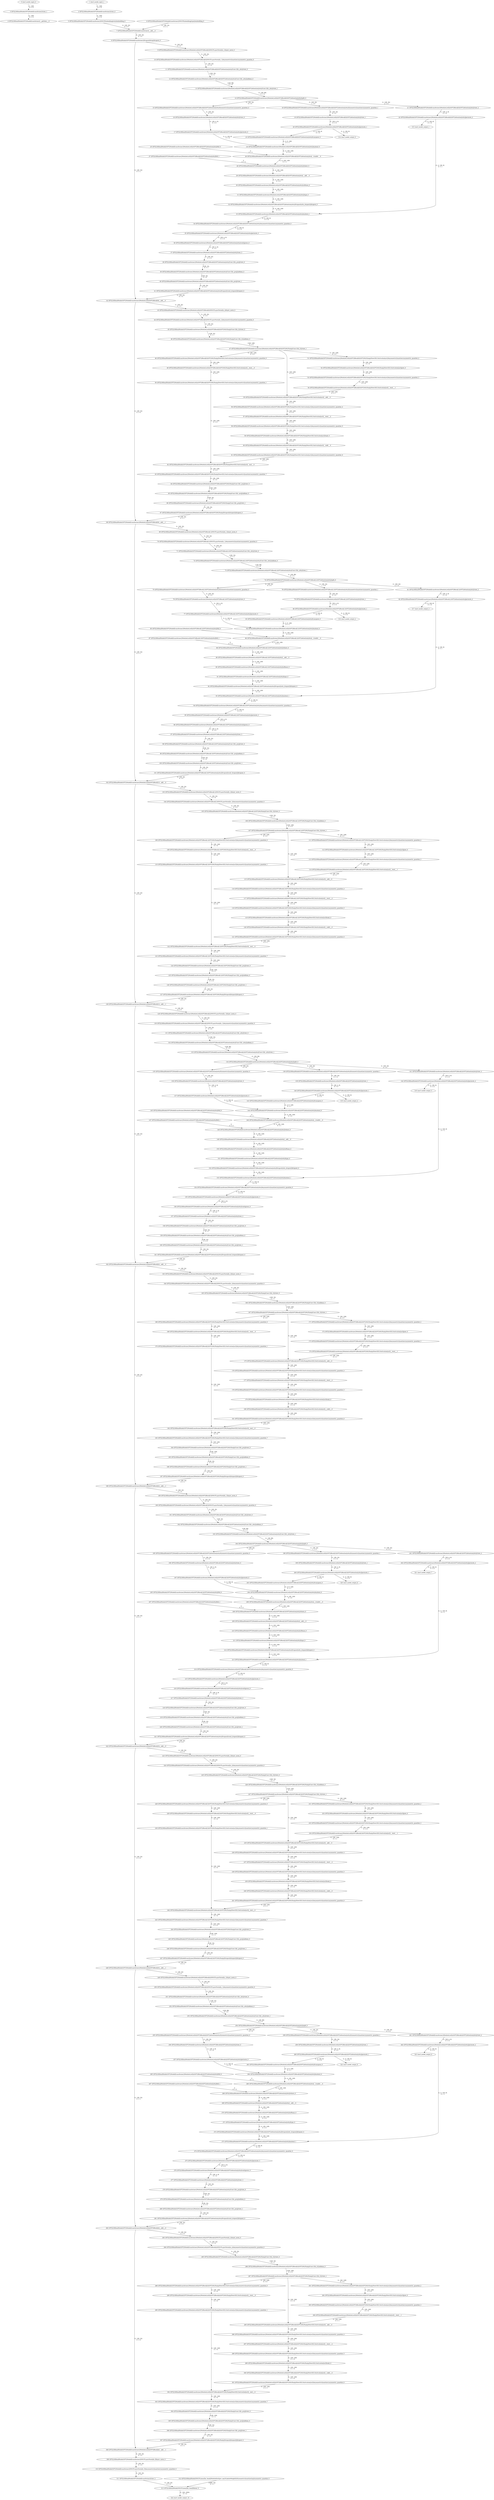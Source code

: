 strict digraph  {
"0 /nncf_model_input_0";
"1 /nncf_model_input_1";
"2 GPT2LMHeadModel/GPT2Model[transformer]/view_0";
"3 GPT2LMHeadModel/GPT2Model[transformer]/view_1";
"4 GPT2LMHeadModel/GPT2Model[transformer]/__getitem___0";
"5 GPT2LMHeadModel/GPT2Model[transformer]/NNCFEmbedding[wte]/embedding_0";
"6 GPT2LMHeadModel/GPT2Model[transformer]/NNCFEmbedding[wpe]/embedding_0";
"7 GPT2LMHeadModel/GPT2Model[transformer]/__add___0";
"8 GPT2LMHeadModel/GPT2Model[transformer]/Dropout[drop]/dropout_0";
"9 GPT2LMHeadModel/GPT2Model[transformer]/ModuleList[h]/GPT2Block[0]/NNCFLayerNorm[ln_1]/layer_norm_0";
"10 GPT2LMHeadModel/GPT2Model[transformer]/ModuleList[h]/GPT2Block[0]/NNCFLayerNorm[ln_1]/AsymmetricQuantizer/asymmetric_quantize_0";
"11 GPT2LMHeadModel/GPT2Model[transformer]/ModuleList[h]/GPT2Block[0]/GPT2Attention[attn]/Conv1D[c_attn]/view_0";
"12 GPT2LMHeadModel/GPT2Model[transformer]/ModuleList[h]/GPT2Block[0]/GPT2Attention[attn]/Conv1D[c_attn]/addmm_0";
"13 GPT2LMHeadModel/GPT2Model[transformer]/ModuleList[h]/GPT2Block[0]/GPT2Attention[attn]/Conv1D[c_attn]/view_1";
"14 GPT2LMHeadModel/GPT2Model[transformer]/ModuleList[h]/GPT2Block[0]/GPT2Attention[attn]/split_0";
"15 GPT2LMHeadModel/GPT2Model[transformer]/ModuleList[h]/GPT2Block[0]/GPT2Attention[attn]/SymmetricQuantizer/symmetric_quantize_0";
"16 GPT2LMHeadModel/GPT2Model[transformer]/ModuleList[h]/GPT2Block[0]/GPT2Attention[attn]/view_0";
"17 GPT2LMHeadModel/GPT2Model[transformer]/ModuleList[h]/GPT2Block[0]/GPT2Attention[attn]/permute_0";
"18 GPT2LMHeadModel/GPT2Model[transformer]/ModuleList[h]/GPT2Block[0]/GPT2Attention[attn]/SymmetricQuantizer/symmetric_quantize_1";
"19 GPT2LMHeadModel/GPT2Model[transformer]/ModuleList[h]/GPT2Block[0]/GPT2Attention[attn]/view_1";
"20 GPT2LMHeadModel/GPT2Model[transformer]/ModuleList[h]/GPT2Block[0]/GPT2Attention[attn]/permute_1";
"21 GPT2LMHeadModel/GPT2Model[transformer]/ModuleList[h]/GPT2Block[0]/GPT2Attention[attn]/view_2";
"22 GPT2LMHeadModel/GPT2Model[transformer]/ModuleList[h]/GPT2Block[0]/GPT2Attention[attn]/permute_2";
"23 GPT2LMHeadModel/GPT2Model[transformer]/ModuleList[h]/GPT2Block[0]/GPT2Attention[attn]/transpose_0";
"24 GPT2LMHeadModel/GPT2Model[transformer]/ModuleList[h]/GPT2Block[0]/GPT2Attention[attn]/matmul_0";
"25 GPT2LMHeadModel/GPT2Model[transformer]/ModuleList[h]/GPT2Block[0]/GPT2Attention[attn]/full_0";
"26 GPT2LMHeadModel/GPT2Model[transformer]/ModuleList[h]/GPT2Block[0]/GPT2Attention[attn]/__truediv___0";
"27 GPT2LMHeadModel/GPT2Model[transformer]/ModuleList[h]/GPT2Block[0]/GPT2Attention[attn]/full_1";
"28 GPT2LMHeadModel/GPT2Model[transformer]/ModuleList[h]/GPT2Block[0]/GPT2Attention[attn]/where_0";
"29 GPT2LMHeadModel/GPT2Model[transformer]/ModuleList[h]/GPT2Block[0]/GPT2Attention[attn]/__add___0";
"30 GPT2LMHeadModel/GPT2Model[transformer]/ModuleList[h]/GPT2Block[0]/GPT2Attention[attn]/softmax_0";
"31 GPT2LMHeadModel/GPT2Model[transformer]/ModuleList[h]/GPT2Block[0]/GPT2Attention[attn]/type_0";
"32 GPT2LMHeadModel/GPT2Model[transformer]/ModuleList[h]/GPT2Block[0]/GPT2Attention[attn]/Dropout[attn_dropout]/dropout_0";
"33 GPT2LMHeadModel/GPT2Model[transformer]/ModuleList[h]/GPT2Block[0]/GPT2Attention[attn]/matmul_1";
"34 GPT2LMHeadModel/GPT2Model[transformer]/ModuleList[h]/GPT2Block[0]/GPT2Attention[attn]/AsymmetricQuantizer/asymmetric_quantize_0";
"35 GPT2LMHeadModel/GPT2Model[transformer]/ModuleList[h]/GPT2Block[0]/GPT2Attention[attn]/permute_3";
"36 GPT2LMHeadModel/GPT2Model[transformer]/ModuleList[h]/GPT2Block[0]/GPT2Attention[attn]/contiguous_0";
"37 GPT2LMHeadModel/GPT2Model[transformer]/ModuleList[h]/GPT2Block[0]/GPT2Attention[attn]/view_3";
"38 GPT2LMHeadModel/GPT2Model[transformer]/ModuleList[h]/GPT2Block[0]/GPT2Attention[attn]/Conv1D[c_proj]/view_0";
"39 GPT2LMHeadModel/GPT2Model[transformer]/ModuleList[h]/GPT2Block[0]/GPT2Attention[attn]/Conv1D[c_proj]/addmm_0";
"40 GPT2LMHeadModel/GPT2Model[transformer]/ModuleList[h]/GPT2Block[0]/GPT2Attention[attn]/Conv1D[c_proj]/view_1";
"41 GPT2LMHeadModel/GPT2Model[transformer]/ModuleList[h]/GPT2Block[0]/GPT2Attention[attn]/Dropout[resid_dropout]/dropout_0";
"42 GPT2LMHeadModel/GPT2Model[transformer]/ModuleList[h]/GPT2Block[0]/__add___0";
"43 GPT2LMHeadModel/GPT2Model[transformer]/ModuleList[h]/GPT2Block[0]/NNCFLayerNorm[ln_2]/layer_norm_0";
"44 GPT2LMHeadModel/GPT2Model[transformer]/ModuleList[h]/GPT2Block[0]/NNCFLayerNorm[ln_2]/AsymmetricQuantizer/asymmetric_quantize_0";
"45 GPT2LMHeadModel/GPT2Model[transformer]/ModuleList[h]/GPT2Block[0]/GPT2MLP[mlp]/Conv1D[c_fc]/view_0";
"46 GPT2LMHeadModel/GPT2Model[transformer]/ModuleList[h]/GPT2Block[0]/GPT2MLP[mlp]/Conv1D[c_fc]/addmm_0";
"47 GPT2LMHeadModel/GPT2Model[transformer]/ModuleList[h]/GPT2Block[0]/GPT2MLP[mlp]/Conv1D[c_fc]/view_1";
"48 GPT2LMHeadModel/GPT2Model[transformer]/ModuleList[h]/GPT2Block[0]/GPT2MLP[mlp]/NewGELUActivation[act]/AsymmetricQuantizer/asymmetric_quantize_0";
"49 GPT2LMHeadModel/GPT2Model[transformer]/ModuleList[h]/GPT2Block[0]/GPT2MLP[mlp]/NewGELUActivation[act]/__rmul___0";
"50 GPT2LMHeadModel/GPT2Model[transformer]/ModuleList[h]/GPT2Block[0]/GPT2MLP[mlp]/NewGELUActivation[act]/AsymmetricQuantizer/asymmetric_quantize_1";
"51 GPT2LMHeadModel/GPT2Model[transformer]/ModuleList[h]/GPT2Block[0]/GPT2MLP[mlp]/NewGELUActivation[act]/AsymmetricQuantizer/asymmetric_quantize_2";
"52 GPT2LMHeadModel/GPT2Model[transformer]/ModuleList[h]/GPT2Block[0]/GPT2MLP[mlp]/NewGELUActivation[act]/pow_0";
"53 GPT2LMHeadModel/GPT2Model[transformer]/ModuleList[h]/GPT2Block[0]/GPT2MLP[mlp]/NewGELUActivation[act]/AsymmetricQuantizer/asymmetric_quantize_3";
"54 GPT2LMHeadModel/GPT2Model[transformer]/ModuleList[h]/GPT2Block[0]/GPT2MLP[mlp]/NewGELUActivation[act]/__rmul___1";
"55 GPT2LMHeadModel/GPT2Model[transformer]/ModuleList[h]/GPT2Block[0]/GPT2MLP[mlp]/NewGELUActivation[act]/__add___0";
"56 GPT2LMHeadModel/GPT2Model[transformer]/ModuleList[h]/GPT2Block[0]/GPT2MLP[mlp]/NewGELUActivation[act]/AsymmetricQuantizer/asymmetric_quantize_4";
"57 GPT2LMHeadModel/GPT2Model[transformer]/ModuleList[h]/GPT2Block[0]/GPT2MLP[mlp]/NewGELUActivation[act]/__rmul___2";
"58 GPT2LMHeadModel/GPT2Model[transformer]/ModuleList[h]/GPT2Block[0]/GPT2MLP[mlp]/NewGELUActivation[act]/AsymmetricQuantizer/asymmetric_quantize_5";
"59 GPT2LMHeadModel/GPT2Model[transformer]/ModuleList[h]/GPT2Block[0]/GPT2MLP[mlp]/NewGELUActivation[act]/tanh_0";
"60 GPT2LMHeadModel/GPT2Model[transformer]/ModuleList[h]/GPT2Block[0]/GPT2MLP[mlp]/NewGELUActivation[act]/__radd___0";
"61 GPT2LMHeadModel/GPT2Model[transformer]/ModuleList[h]/GPT2Block[0]/GPT2MLP[mlp]/NewGELUActivation[act]/AsymmetricQuantizer/asymmetric_quantize_6";
"62 GPT2LMHeadModel/GPT2Model[transformer]/ModuleList[h]/GPT2Block[0]/GPT2MLP[mlp]/NewGELUActivation[act]/__mul___0";
"63 GPT2LMHeadModel/GPT2Model[transformer]/ModuleList[h]/GPT2Block[0]/GPT2MLP[mlp]/NewGELUActivation[act]/AsymmetricQuantizer/asymmetric_quantize_7";
"64 GPT2LMHeadModel/GPT2Model[transformer]/ModuleList[h]/GPT2Block[0]/GPT2MLP[mlp]/Conv1D[c_proj]/view_0";
"65 GPT2LMHeadModel/GPT2Model[transformer]/ModuleList[h]/GPT2Block[0]/GPT2MLP[mlp]/Conv1D[c_proj]/addmm_0";
"66 GPT2LMHeadModel/GPT2Model[transformer]/ModuleList[h]/GPT2Block[0]/GPT2MLP[mlp]/Conv1D[c_proj]/view_1";
"67 GPT2LMHeadModel/GPT2Model[transformer]/ModuleList[h]/GPT2Block[0]/GPT2MLP[mlp]/Dropout[dropout]/dropout_0";
"68 GPT2LMHeadModel/GPT2Model[transformer]/ModuleList[h]/GPT2Block[0]/__add___1";
"69 GPT2LMHeadModel/GPT2Model[transformer]/ModuleList[h]/GPT2Block[1]/NNCFLayerNorm[ln_1]/layer_norm_0";
"70 GPT2LMHeadModel/GPT2Model[transformer]/ModuleList[h]/GPT2Block[1]/NNCFLayerNorm[ln_1]/AsymmetricQuantizer/asymmetric_quantize_0";
"71 GPT2LMHeadModel/GPT2Model[transformer]/ModuleList[h]/GPT2Block[1]/GPT2Attention[attn]/Conv1D[c_attn]/view_0";
"72 GPT2LMHeadModel/GPT2Model[transformer]/ModuleList[h]/GPT2Block[1]/GPT2Attention[attn]/Conv1D[c_attn]/addmm_0";
"73 GPT2LMHeadModel/GPT2Model[transformer]/ModuleList[h]/GPT2Block[1]/GPT2Attention[attn]/Conv1D[c_attn]/view_1";
"74 GPT2LMHeadModel/GPT2Model[transformer]/ModuleList[h]/GPT2Block[1]/GPT2Attention[attn]/split_0";
"75 GPT2LMHeadModel/GPT2Model[transformer]/ModuleList[h]/GPT2Block[1]/GPT2Attention[attn]/SymmetricQuantizer/symmetric_quantize_0";
"76 GPT2LMHeadModel/GPT2Model[transformer]/ModuleList[h]/GPT2Block[1]/GPT2Attention[attn]/view_0";
"77 GPT2LMHeadModel/GPT2Model[transformer]/ModuleList[h]/GPT2Block[1]/GPT2Attention[attn]/permute_0";
"78 GPT2LMHeadModel/GPT2Model[transformer]/ModuleList[h]/GPT2Block[1]/GPT2Attention[attn]/SymmetricQuantizer/symmetric_quantize_1";
"79 GPT2LMHeadModel/GPT2Model[transformer]/ModuleList[h]/GPT2Block[1]/GPT2Attention[attn]/view_1";
"80 GPT2LMHeadModel/GPT2Model[transformer]/ModuleList[h]/GPT2Block[1]/GPT2Attention[attn]/permute_1";
"81 GPT2LMHeadModel/GPT2Model[transformer]/ModuleList[h]/GPT2Block[1]/GPT2Attention[attn]/view_2";
"82 GPT2LMHeadModel/GPT2Model[transformer]/ModuleList[h]/GPT2Block[1]/GPT2Attention[attn]/permute_2";
"83 GPT2LMHeadModel/GPT2Model[transformer]/ModuleList[h]/GPT2Block[1]/GPT2Attention[attn]/transpose_0";
"84 GPT2LMHeadModel/GPT2Model[transformer]/ModuleList[h]/GPT2Block[1]/GPT2Attention[attn]/matmul_0";
"85 GPT2LMHeadModel/GPT2Model[transformer]/ModuleList[h]/GPT2Block[1]/GPT2Attention[attn]/full_0";
"86 GPT2LMHeadModel/GPT2Model[transformer]/ModuleList[h]/GPT2Block[1]/GPT2Attention[attn]/__truediv___0";
"87 GPT2LMHeadModel/GPT2Model[transformer]/ModuleList[h]/GPT2Block[1]/GPT2Attention[attn]/full_1";
"88 GPT2LMHeadModel/GPT2Model[transformer]/ModuleList[h]/GPT2Block[1]/GPT2Attention[attn]/where_0";
"89 GPT2LMHeadModel/GPT2Model[transformer]/ModuleList[h]/GPT2Block[1]/GPT2Attention[attn]/__add___0";
"90 GPT2LMHeadModel/GPT2Model[transformer]/ModuleList[h]/GPT2Block[1]/GPT2Attention[attn]/softmax_0";
"91 GPT2LMHeadModel/GPT2Model[transformer]/ModuleList[h]/GPT2Block[1]/GPT2Attention[attn]/type_0";
"92 GPT2LMHeadModel/GPT2Model[transformer]/ModuleList[h]/GPT2Block[1]/GPT2Attention[attn]/Dropout[attn_dropout]/dropout_0";
"93 GPT2LMHeadModel/GPT2Model[transformer]/ModuleList[h]/GPT2Block[1]/GPT2Attention[attn]/matmul_1";
"94 GPT2LMHeadModel/GPT2Model[transformer]/ModuleList[h]/GPT2Block[1]/GPT2Attention[attn]/AsymmetricQuantizer/asymmetric_quantize_0";
"95 GPT2LMHeadModel/GPT2Model[transformer]/ModuleList[h]/GPT2Block[1]/GPT2Attention[attn]/permute_3";
"96 GPT2LMHeadModel/GPT2Model[transformer]/ModuleList[h]/GPT2Block[1]/GPT2Attention[attn]/contiguous_0";
"97 GPT2LMHeadModel/GPT2Model[transformer]/ModuleList[h]/GPT2Block[1]/GPT2Attention[attn]/view_3";
"98 GPT2LMHeadModel/GPT2Model[transformer]/ModuleList[h]/GPT2Block[1]/GPT2Attention[attn]/Conv1D[c_proj]/view_0";
"99 GPT2LMHeadModel/GPT2Model[transformer]/ModuleList[h]/GPT2Block[1]/GPT2Attention[attn]/Conv1D[c_proj]/addmm_0";
"100 GPT2LMHeadModel/GPT2Model[transformer]/ModuleList[h]/GPT2Block[1]/GPT2Attention[attn]/Conv1D[c_proj]/view_1";
"101 GPT2LMHeadModel/GPT2Model[transformer]/ModuleList[h]/GPT2Block[1]/GPT2Attention[attn]/Dropout[resid_dropout]/dropout_0";
"102 GPT2LMHeadModel/GPT2Model[transformer]/ModuleList[h]/GPT2Block[1]/__add___0";
"103 GPT2LMHeadModel/GPT2Model[transformer]/ModuleList[h]/GPT2Block[1]/NNCFLayerNorm[ln_2]/layer_norm_0";
"104 GPT2LMHeadModel/GPT2Model[transformer]/ModuleList[h]/GPT2Block[1]/NNCFLayerNorm[ln_2]/AsymmetricQuantizer/asymmetric_quantize_0";
"105 GPT2LMHeadModel/GPT2Model[transformer]/ModuleList[h]/GPT2Block[1]/GPT2MLP[mlp]/Conv1D[c_fc]/view_0";
"106 GPT2LMHeadModel/GPT2Model[transformer]/ModuleList[h]/GPT2Block[1]/GPT2MLP[mlp]/Conv1D[c_fc]/addmm_0";
"107 GPT2LMHeadModel/GPT2Model[transformer]/ModuleList[h]/GPT2Block[1]/GPT2MLP[mlp]/Conv1D[c_fc]/view_1";
"108 GPT2LMHeadModel/GPT2Model[transformer]/ModuleList[h]/GPT2Block[1]/GPT2MLP[mlp]/NewGELUActivation[act]/AsymmetricQuantizer/asymmetric_quantize_0";
"109 GPT2LMHeadModel/GPT2Model[transformer]/ModuleList[h]/GPT2Block[1]/GPT2MLP[mlp]/NewGELUActivation[act]/__rmul___0";
"110 GPT2LMHeadModel/GPT2Model[transformer]/ModuleList[h]/GPT2Block[1]/GPT2MLP[mlp]/NewGELUActivation[act]/AsymmetricQuantizer/asymmetric_quantize_1";
"111 GPT2LMHeadModel/GPT2Model[transformer]/ModuleList[h]/GPT2Block[1]/GPT2MLP[mlp]/NewGELUActivation[act]/AsymmetricQuantizer/asymmetric_quantize_2";
"112 GPT2LMHeadModel/GPT2Model[transformer]/ModuleList[h]/GPT2Block[1]/GPT2MLP[mlp]/NewGELUActivation[act]/pow_0";
"113 GPT2LMHeadModel/GPT2Model[transformer]/ModuleList[h]/GPT2Block[1]/GPT2MLP[mlp]/NewGELUActivation[act]/AsymmetricQuantizer/asymmetric_quantize_3";
"114 GPT2LMHeadModel/GPT2Model[transformer]/ModuleList[h]/GPT2Block[1]/GPT2MLP[mlp]/NewGELUActivation[act]/__rmul___1";
"115 GPT2LMHeadModel/GPT2Model[transformer]/ModuleList[h]/GPT2Block[1]/GPT2MLP[mlp]/NewGELUActivation[act]/__add___0";
"116 GPT2LMHeadModel/GPT2Model[transformer]/ModuleList[h]/GPT2Block[1]/GPT2MLP[mlp]/NewGELUActivation[act]/AsymmetricQuantizer/asymmetric_quantize_4";
"117 GPT2LMHeadModel/GPT2Model[transformer]/ModuleList[h]/GPT2Block[1]/GPT2MLP[mlp]/NewGELUActivation[act]/__rmul___2";
"118 GPT2LMHeadModel/GPT2Model[transformer]/ModuleList[h]/GPT2Block[1]/GPT2MLP[mlp]/NewGELUActivation[act]/AsymmetricQuantizer/asymmetric_quantize_5";
"119 GPT2LMHeadModel/GPT2Model[transformer]/ModuleList[h]/GPT2Block[1]/GPT2MLP[mlp]/NewGELUActivation[act]/tanh_0";
"120 GPT2LMHeadModel/GPT2Model[transformer]/ModuleList[h]/GPT2Block[1]/GPT2MLP[mlp]/NewGELUActivation[act]/__radd___0";
"121 GPT2LMHeadModel/GPT2Model[transformer]/ModuleList[h]/GPT2Block[1]/GPT2MLP[mlp]/NewGELUActivation[act]/AsymmetricQuantizer/asymmetric_quantize_6";
"122 GPT2LMHeadModel/GPT2Model[transformer]/ModuleList[h]/GPT2Block[1]/GPT2MLP[mlp]/NewGELUActivation[act]/__mul___0";
"123 GPT2LMHeadModel/GPT2Model[transformer]/ModuleList[h]/GPT2Block[1]/GPT2MLP[mlp]/NewGELUActivation[act]/AsymmetricQuantizer/asymmetric_quantize_7";
"124 GPT2LMHeadModel/GPT2Model[transformer]/ModuleList[h]/GPT2Block[1]/GPT2MLP[mlp]/Conv1D[c_proj]/view_0";
"125 GPT2LMHeadModel/GPT2Model[transformer]/ModuleList[h]/GPT2Block[1]/GPT2MLP[mlp]/Conv1D[c_proj]/addmm_0";
"126 GPT2LMHeadModel/GPT2Model[transformer]/ModuleList[h]/GPT2Block[1]/GPT2MLP[mlp]/Conv1D[c_proj]/view_1";
"127 GPT2LMHeadModel/GPT2Model[transformer]/ModuleList[h]/GPT2Block[1]/GPT2MLP[mlp]/Dropout[dropout]/dropout_0";
"128 GPT2LMHeadModel/GPT2Model[transformer]/ModuleList[h]/GPT2Block[1]/__add___1";
"129 GPT2LMHeadModel/GPT2Model[transformer]/ModuleList[h]/GPT2Block[2]/NNCFLayerNorm[ln_1]/layer_norm_0";
"130 GPT2LMHeadModel/GPT2Model[transformer]/ModuleList[h]/GPT2Block[2]/NNCFLayerNorm[ln_1]/AsymmetricQuantizer/asymmetric_quantize_0";
"131 GPT2LMHeadModel/GPT2Model[transformer]/ModuleList[h]/GPT2Block[2]/GPT2Attention[attn]/Conv1D[c_attn]/view_0";
"132 GPT2LMHeadModel/GPT2Model[transformer]/ModuleList[h]/GPT2Block[2]/GPT2Attention[attn]/Conv1D[c_attn]/addmm_0";
"133 GPT2LMHeadModel/GPT2Model[transformer]/ModuleList[h]/GPT2Block[2]/GPT2Attention[attn]/Conv1D[c_attn]/view_1";
"134 GPT2LMHeadModel/GPT2Model[transformer]/ModuleList[h]/GPT2Block[2]/GPT2Attention[attn]/split_0";
"135 GPT2LMHeadModel/GPT2Model[transformer]/ModuleList[h]/GPT2Block[2]/GPT2Attention[attn]/SymmetricQuantizer/symmetric_quantize_0";
"136 GPT2LMHeadModel/GPT2Model[transformer]/ModuleList[h]/GPT2Block[2]/GPT2Attention[attn]/view_0";
"137 GPT2LMHeadModel/GPT2Model[transformer]/ModuleList[h]/GPT2Block[2]/GPT2Attention[attn]/permute_0";
"138 GPT2LMHeadModel/GPT2Model[transformer]/ModuleList[h]/GPT2Block[2]/GPT2Attention[attn]/SymmetricQuantizer/symmetric_quantize_1";
"139 GPT2LMHeadModel/GPT2Model[transformer]/ModuleList[h]/GPT2Block[2]/GPT2Attention[attn]/view_1";
"140 GPT2LMHeadModel/GPT2Model[transformer]/ModuleList[h]/GPT2Block[2]/GPT2Attention[attn]/permute_1";
"141 GPT2LMHeadModel/GPT2Model[transformer]/ModuleList[h]/GPT2Block[2]/GPT2Attention[attn]/view_2";
"142 GPT2LMHeadModel/GPT2Model[transformer]/ModuleList[h]/GPT2Block[2]/GPT2Attention[attn]/permute_2";
"143 GPT2LMHeadModel/GPT2Model[transformer]/ModuleList[h]/GPT2Block[2]/GPT2Attention[attn]/transpose_0";
"144 GPT2LMHeadModel/GPT2Model[transformer]/ModuleList[h]/GPT2Block[2]/GPT2Attention[attn]/matmul_0";
"145 GPT2LMHeadModel/GPT2Model[transformer]/ModuleList[h]/GPT2Block[2]/GPT2Attention[attn]/full_0";
"146 GPT2LMHeadModel/GPT2Model[transformer]/ModuleList[h]/GPT2Block[2]/GPT2Attention[attn]/__truediv___0";
"147 GPT2LMHeadModel/GPT2Model[transformer]/ModuleList[h]/GPT2Block[2]/GPT2Attention[attn]/full_1";
"148 GPT2LMHeadModel/GPT2Model[transformer]/ModuleList[h]/GPT2Block[2]/GPT2Attention[attn]/where_0";
"149 GPT2LMHeadModel/GPT2Model[transformer]/ModuleList[h]/GPT2Block[2]/GPT2Attention[attn]/__add___0";
"150 GPT2LMHeadModel/GPT2Model[transformer]/ModuleList[h]/GPT2Block[2]/GPT2Attention[attn]/softmax_0";
"151 GPT2LMHeadModel/GPT2Model[transformer]/ModuleList[h]/GPT2Block[2]/GPT2Attention[attn]/type_0";
"152 GPT2LMHeadModel/GPT2Model[transformer]/ModuleList[h]/GPT2Block[2]/GPT2Attention[attn]/Dropout[attn_dropout]/dropout_0";
"153 GPT2LMHeadModel/GPT2Model[transformer]/ModuleList[h]/GPT2Block[2]/GPT2Attention[attn]/matmul_1";
"154 GPT2LMHeadModel/GPT2Model[transformer]/ModuleList[h]/GPT2Block[2]/GPT2Attention[attn]/AsymmetricQuantizer/asymmetric_quantize_0";
"155 GPT2LMHeadModel/GPT2Model[transformer]/ModuleList[h]/GPT2Block[2]/GPT2Attention[attn]/permute_3";
"156 GPT2LMHeadModel/GPT2Model[transformer]/ModuleList[h]/GPT2Block[2]/GPT2Attention[attn]/contiguous_0";
"157 GPT2LMHeadModel/GPT2Model[transformer]/ModuleList[h]/GPT2Block[2]/GPT2Attention[attn]/view_3";
"158 GPT2LMHeadModel/GPT2Model[transformer]/ModuleList[h]/GPT2Block[2]/GPT2Attention[attn]/Conv1D[c_proj]/view_0";
"159 GPT2LMHeadModel/GPT2Model[transformer]/ModuleList[h]/GPT2Block[2]/GPT2Attention[attn]/Conv1D[c_proj]/addmm_0";
"160 GPT2LMHeadModel/GPT2Model[transformer]/ModuleList[h]/GPT2Block[2]/GPT2Attention[attn]/Conv1D[c_proj]/view_1";
"161 GPT2LMHeadModel/GPT2Model[transformer]/ModuleList[h]/GPT2Block[2]/GPT2Attention[attn]/Dropout[resid_dropout]/dropout_0";
"162 GPT2LMHeadModel/GPT2Model[transformer]/ModuleList[h]/GPT2Block[2]/__add___0";
"163 GPT2LMHeadModel/GPT2Model[transformer]/ModuleList[h]/GPT2Block[2]/NNCFLayerNorm[ln_2]/layer_norm_0";
"164 GPT2LMHeadModel/GPT2Model[transformer]/ModuleList[h]/GPT2Block[2]/NNCFLayerNorm[ln_2]/AsymmetricQuantizer/asymmetric_quantize_0";
"165 GPT2LMHeadModel/GPT2Model[transformer]/ModuleList[h]/GPT2Block[2]/GPT2MLP[mlp]/Conv1D[c_fc]/view_0";
"166 GPT2LMHeadModel/GPT2Model[transformer]/ModuleList[h]/GPT2Block[2]/GPT2MLP[mlp]/Conv1D[c_fc]/addmm_0";
"167 GPT2LMHeadModel/GPT2Model[transformer]/ModuleList[h]/GPT2Block[2]/GPT2MLP[mlp]/Conv1D[c_fc]/view_1";
"168 GPT2LMHeadModel/GPT2Model[transformer]/ModuleList[h]/GPT2Block[2]/GPT2MLP[mlp]/NewGELUActivation[act]/AsymmetricQuantizer/asymmetric_quantize_0";
"169 GPT2LMHeadModel/GPT2Model[transformer]/ModuleList[h]/GPT2Block[2]/GPT2MLP[mlp]/NewGELUActivation[act]/__rmul___0";
"170 GPT2LMHeadModel/GPT2Model[transformer]/ModuleList[h]/GPT2Block[2]/GPT2MLP[mlp]/NewGELUActivation[act]/AsymmetricQuantizer/asymmetric_quantize_1";
"171 GPT2LMHeadModel/GPT2Model[transformer]/ModuleList[h]/GPT2Block[2]/GPT2MLP[mlp]/NewGELUActivation[act]/AsymmetricQuantizer/asymmetric_quantize_2";
"172 GPT2LMHeadModel/GPT2Model[transformer]/ModuleList[h]/GPT2Block[2]/GPT2MLP[mlp]/NewGELUActivation[act]/pow_0";
"173 GPT2LMHeadModel/GPT2Model[transformer]/ModuleList[h]/GPT2Block[2]/GPT2MLP[mlp]/NewGELUActivation[act]/AsymmetricQuantizer/asymmetric_quantize_3";
"174 GPT2LMHeadModel/GPT2Model[transformer]/ModuleList[h]/GPT2Block[2]/GPT2MLP[mlp]/NewGELUActivation[act]/__rmul___1";
"175 GPT2LMHeadModel/GPT2Model[transformer]/ModuleList[h]/GPT2Block[2]/GPT2MLP[mlp]/NewGELUActivation[act]/__add___0";
"176 GPT2LMHeadModel/GPT2Model[transformer]/ModuleList[h]/GPT2Block[2]/GPT2MLP[mlp]/NewGELUActivation[act]/AsymmetricQuantizer/asymmetric_quantize_4";
"177 GPT2LMHeadModel/GPT2Model[transformer]/ModuleList[h]/GPT2Block[2]/GPT2MLP[mlp]/NewGELUActivation[act]/__rmul___2";
"178 GPT2LMHeadModel/GPT2Model[transformer]/ModuleList[h]/GPT2Block[2]/GPT2MLP[mlp]/NewGELUActivation[act]/AsymmetricQuantizer/asymmetric_quantize_5";
"179 GPT2LMHeadModel/GPT2Model[transformer]/ModuleList[h]/GPT2Block[2]/GPT2MLP[mlp]/NewGELUActivation[act]/tanh_0";
"180 GPT2LMHeadModel/GPT2Model[transformer]/ModuleList[h]/GPT2Block[2]/GPT2MLP[mlp]/NewGELUActivation[act]/__radd___0";
"181 GPT2LMHeadModel/GPT2Model[transformer]/ModuleList[h]/GPT2Block[2]/GPT2MLP[mlp]/NewGELUActivation[act]/AsymmetricQuantizer/asymmetric_quantize_6";
"182 GPT2LMHeadModel/GPT2Model[transformer]/ModuleList[h]/GPT2Block[2]/GPT2MLP[mlp]/NewGELUActivation[act]/__mul___0";
"183 GPT2LMHeadModel/GPT2Model[transformer]/ModuleList[h]/GPT2Block[2]/GPT2MLP[mlp]/NewGELUActivation[act]/AsymmetricQuantizer/asymmetric_quantize_7";
"184 GPT2LMHeadModel/GPT2Model[transformer]/ModuleList[h]/GPT2Block[2]/GPT2MLP[mlp]/Conv1D[c_proj]/view_0";
"185 GPT2LMHeadModel/GPT2Model[transformer]/ModuleList[h]/GPT2Block[2]/GPT2MLP[mlp]/Conv1D[c_proj]/addmm_0";
"186 GPT2LMHeadModel/GPT2Model[transformer]/ModuleList[h]/GPT2Block[2]/GPT2MLP[mlp]/Conv1D[c_proj]/view_1";
"187 GPT2LMHeadModel/GPT2Model[transformer]/ModuleList[h]/GPT2Block[2]/GPT2MLP[mlp]/Dropout[dropout]/dropout_0";
"188 GPT2LMHeadModel/GPT2Model[transformer]/ModuleList[h]/GPT2Block[2]/__add___1";
"189 GPT2LMHeadModel/GPT2Model[transformer]/ModuleList[h]/GPT2Block[3]/NNCFLayerNorm[ln_1]/layer_norm_0";
"190 GPT2LMHeadModel/GPT2Model[transformer]/ModuleList[h]/GPT2Block[3]/NNCFLayerNorm[ln_1]/AsymmetricQuantizer/asymmetric_quantize_0";
"191 GPT2LMHeadModel/GPT2Model[transformer]/ModuleList[h]/GPT2Block[3]/GPT2Attention[attn]/Conv1D[c_attn]/view_0";
"192 GPT2LMHeadModel/GPT2Model[transformer]/ModuleList[h]/GPT2Block[3]/GPT2Attention[attn]/Conv1D[c_attn]/addmm_0";
"193 GPT2LMHeadModel/GPT2Model[transformer]/ModuleList[h]/GPT2Block[3]/GPT2Attention[attn]/Conv1D[c_attn]/view_1";
"194 GPT2LMHeadModel/GPT2Model[transformer]/ModuleList[h]/GPT2Block[3]/GPT2Attention[attn]/split_0";
"195 GPT2LMHeadModel/GPT2Model[transformer]/ModuleList[h]/GPT2Block[3]/GPT2Attention[attn]/SymmetricQuantizer/symmetric_quantize_0";
"196 GPT2LMHeadModel/GPT2Model[transformer]/ModuleList[h]/GPT2Block[3]/GPT2Attention[attn]/view_0";
"197 GPT2LMHeadModel/GPT2Model[transformer]/ModuleList[h]/GPT2Block[3]/GPT2Attention[attn]/permute_0";
"198 GPT2LMHeadModel/GPT2Model[transformer]/ModuleList[h]/GPT2Block[3]/GPT2Attention[attn]/SymmetricQuantizer/symmetric_quantize_1";
"199 GPT2LMHeadModel/GPT2Model[transformer]/ModuleList[h]/GPT2Block[3]/GPT2Attention[attn]/view_1";
"200 GPT2LMHeadModel/GPT2Model[transformer]/ModuleList[h]/GPT2Block[3]/GPT2Attention[attn]/permute_1";
"201 GPT2LMHeadModel/GPT2Model[transformer]/ModuleList[h]/GPT2Block[3]/GPT2Attention[attn]/view_2";
"202 GPT2LMHeadModel/GPT2Model[transformer]/ModuleList[h]/GPT2Block[3]/GPT2Attention[attn]/permute_2";
"203 GPT2LMHeadModel/GPT2Model[transformer]/ModuleList[h]/GPT2Block[3]/GPT2Attention[attn]/transpose_0";
"204 GPT2LMHeadModel/GPT2Model[transformer]/ModuleList[h]/GPT2Block[3]/GPT2Attention[attn]/matmul_0";
"205 GPT2LMHeadModel/GPT2Model[transformer]/ModuleList[h]/GPT2Block[3]/GPT2Attention[attn]/full_0";
"206 GPT2LMHeadModel/GPT2Model[transformer]/ModuleList[h]/GPT2Block[3]/GPT2Attention[attn]/__truediv___0";
"207 GPT2LMHeadModel/GPT2Model[transformer]/ModuleList[h]/GPT2Block[3]/GPT2Attention[attn]/full_1";
"208 GPT2LMHeadModel/GPT2Model[transformer]/ModuleList[h]/GPT2Block[3]/GPT2Attention[attn]/where_0";
"209 GPT2LMHeadModel/GPT2Model[transformer]/ModuleList[h]/GPT2Block[3]/GPT2Attention[attn]/__add___0";
"210 GPT2LMHeadModel/GPT2Model[transformer]/ModuleList[h]/GPT2Block[3]/GPT2Attention[attn]/softmax_0";
"211 GPT2LMHeadModel/GPT2Model[transformer]/ModuleList[h]/GPT2Block[3]/GPT2Attention[attn]/type_0";
"212 GPT2LMHeadModel/GPT2Model[transformer]/ModuleList[h]/GPT2Block[3]/GPT2Attention[attn]/Dropout[attn_dropout]/dropout_0";
"213 GPT2LMHeadModel/GPT2Model[transformer]/ModuleList[h]/GPT2Block[3]/GPT2Attention[attn]/matmul_1";
"214 GPT2LMHeadModel/GPT2Model[transformer]/ModuleList[h]/GPT2Block[3]/GPT2Attention[attn]/AsymmetricQuantizer/asymmetric_quantize_0";
"215 GPT2LMHeadModel/GPT2Model[transformer]/ModuleList[h]/GPT2Block[3]/GPT2Attention[attn]/permute_3";
"216 GPT2LMHeadModel/GPT2Model[transformer]/ModuleList[h]/GPT2Block[3]/GPT2Attention[attn]/contiguous_0";
"217 GPT2LMHeadModel/GPT2Model[transformer]/ModuleList[h]/GPT2Block[3]/GPT2Attention[attn]/view_3";
"218 GPT2LMHeadModel/GPT2Model[transformer]/ModuleList[h]/GPT2Block[3]/GPT2Attention[attn]/Conv1D[c_proj]/view_0";
"219 GPT2LMHeadModel/GPT2Model[transformer]/ModuleList[h]/GPT2Block[3]/GPT2Attention[attn]/Conv1D[c_proj]/addmm_0";
"220 GPT2LMHeadModel/GPT2Model[transformer]/ModuleList[h]/GPT2Block[3]/GPT2Attention[attn]/Conv1D[c_proj]/view_1";
"221 GPT2LMHeadModel/GPT2Model[transformer]/ModuleList[h]/GPT2Block[3]/GPT2Attention[attn]/Dropout[resid_dropout]/dropout_0";
"222 GPT2LMHeadModel/GPT2Model[transformer]/ModuleList[h]/GPT2Block[3]/__add___0";
"223 GPT2LMHeadModel/GPT2Model[transformer]/ModuleList[h]/GPT2Block[3]/NNCFLayerNorm[ln_2]/layer_norm_0";
"224 GPT2LMHeadModel/GPT2Model[transformer]/ModuleList[h]/GPT2Block[3]/NNCFLayerNorm[ln_2]/AsymmetricQuantizer/asymmetric_quantize_0";
"225 GPT2LMHeadModel/GPT2Model[transformer]/ModuleList[h]/GPT2Block[3]/GPT2MLP[mlp]/Conv1D[c_fc]/view_0";
"226 GPT2LMHeadModel/GPT2Model[transformer]/ModuleList[h]/GPT2Block[3]/GPT2MLP[mlp]/Conv1D[c_fc]/addmm_0";
"227 GPT2LMHeadModel/GPT2Model[transformer]/ModuleList[h]/GPT2Block[3]/GPT2MLP[mlp]/Conv1D[c_fc]/view_1";
"228 GPT2LMHeadModel/GPT2Model[transformer]/ModuleList[h]/GPT2Block[3]/GPT2MLP[mlp]/NewGELUActivation[act]/AsymmetricQuantizer/asymmetric_quantize_0";
"229 GPT2LMHeadModel/GPT2Model[transformer]/ModuleList[h]/GPT2Block[3]/GPT2MLP[mlp]/NewGELUActivation[act]/__rmul___0";
"230 GPT2LMHeadModel/GPT2Model[transformer]/ModuleList[h]/GPT2Block[3]/GPT2MLP[mlp]/NewGELUActivation[act]/AsymmetricQuantizer/asymmetric_quantize_1";
"231 GPT2LMHeadModel/GPT2Model[transformer]/ModuleList[h]/GPT2Block[3]/GPT2MLP[mlp]/NewGELUActivation[act]/AsymmetricQuantizer/asymmetric_quantize_2";
"232 GPT2LMHeadModel/GPT2Model[transformer]/ModuleList[h]/GPT2Block[3]/GPT2MLP[mlp]/NewGELUActivation[act]/pow_0";
"233 GPT2LMHeadModel/GPT2Model[transformer]/ModuleList[h]/GPT2Block[3]/GPT2MLP[mlp]/NewGELUActivation[act]/AsymmetricQuantizer/asymmetric_quantize_3";
"234 GPT2LMHeadModel/GPT2Model[transformer]/ModuleList[h]/GPT2Block[3]/GPT2MLP[mlp]/NewGELUActivation[act]/__rmul___1";
"235 GPT2LMHeadModel/GPT2Model[transformer]/ModuleList[h]/GPT2Block[3]/GPT2MLP[mlp]/NewGELUActivation[act]/__add___0";
"236 GPT2LMHeadModel/GPT2Model[transformer]/ModuleList[h]/GPT2Block[3]/GPT2MLP[mlp]/NewGELUActivation[act]/AsymmetricQuantizer/asymmetric_quantize_4";
"237 GPT2LMHeadModel/GPT2Model[transformer]/ModuleList[h]/GPT2Block[3]/GPT2MLP[mlp]/NewGELUActivation[act]/__rmul___2";
"238 GPT2LMHeadModel/GPT2Model[transformer]/ModuleList[h]/GPT2Block[3]/GPT2MLP[mlp]/NewGELUActivation[act]/AsymmetricQuantizer/asymmetric_quantize_5";
"239 GPT2LMHeadModel/GPT2Model[transformer]/ModuleList[h]/GPT2Block[3]/GPT2MLP[mlp]/NewGELUActivation[act]/tanh_0";
"240 GPT2LMHeadModel/GPT2Model[transformer]/ModuleList[h]/GPT2Block[3]/GPT2MLP[mlp]/NewGELUActivation[act]/__radd___0";
"241 GPT2LMHeadModel/GPT2Model[transformer]/ModuleList[h]/GPT2Block[3]/GPT2MLP[mlp]/NewGELUActivation[act]/AsymmetricQuantizer/asymmetric_quantize_6";
"242 GPT2LMHeadModel/GPT2Model[transformer]/ModuleList[h]/GPT2Block[3]/GPT2MLP[mlp]/NewGELUActivation[act]/__mul___0";
"243 GPT2LMHeadModel/GPT2Model[transformer]/ModuleList[h]/GPT2Block[3]/GPT2MLP[mlp]/NewGELUActivation[act]/AsymmetricQuantizer/asymmetric_quantize_7";
"244 GPT2LMHeadModel/GPT2Model[transformer]/ModuleList[h]/GPT2Block[3]/GPT2MLP[mlp]/Conv1D[c_proj]/view_0";
"245 GPT2LMHeadModel/GPT2Model[transformer]/ModuleList[h]/GPT2Block[3]/GPT2MLP[mlp]/Conv1D[c_proj]/addmm_0";
"246 GPT2LMHeadModel/GPT2Model[transformer]/ModuleList[h]/GPT2Block[3]/GPT2MLP[mlp]/Conv1D[c_proj]/view_1";
"247 GPT2LMHeadModel/GPT2Model[transformer]/ModuleList[h]/GPT2Block[3]/GPT2MLP[mlp]/Dropout[dropout]/dropout_0";
"248 GPT2LMHeadModel/GPT2Model[transformer]/ModuleList[h]/GPT2Block[3]/__add___1";
"249 GPT2LMHeadModel/GPT2Model[transformer]/ModuleList[h]/GPT2Block[4]/NNCFLayerNorm[ln_1]/layer_norm_0";
"250 GPT2LMHeadModel/GPT2Model[transformer]/ModuleList[h]/GPT2Block[4]/NNCFLayerNorm[ln_1]/AsymmetricQuantizer/asymmetric_quantize_0";
"251 GPT2LMHeadModel/GPT2Model[transformer]/ModuleList[h]/GPT2Block[4]/GPT2Attention[attn]/Conv1D[c_attn]/view_0";
"252 GPT2LMHeadModel/GPT2Model[transformer]/ModuleList[h]/GPT2Block[4]/GPT2Attention[attn]/Conv1D[c_attn]/addmm_0";
"253 GPT2LMHeadModel/GPT2Model[transformer]/ModuleList[h]/GPT2Block[4]/GPT2Attention[attn]/Conv1D[c_attn]/view_1";
"254 GPT2LMHeadModel/GPT2Model[transformer]/ModuleList[h]/GPT2Block[4]/GPT2Attention[attn]/split_0";
"255 GPT2LMHeadModel/GPT2Model[transformer]/ModuleList[h]/GPT2Block[4]/GPT2Attention[attn]/SymmetricQuantizer/symmetric_quantize_0";
"256 GPT2LMHeadModel/GPT2Model[transformer]/ModuleList[h]/GPT2Block[4]/GPT2Attention[attn]/view_0";
"257 GPT2LMHeadModel/GPT2Model[transformer]/ModuleList[h]/GPT2Block[4]/GPT2Attention[attn]/permute_0";
"258 GPT2LMHeadModel/GPT2Model[transformer]/ModuleList[h]/GPT2Block[4]/GPT2Attention[attn]/SymmetricQuantizer/symmetric_quantize_1";
"259 GPT2LMHeadModel/GPT2Model[transformer]/ModuleList[h]/GPT2Block[4]/GPT2Attention[attn]/view_1";
"260 GPT2LMHeadModel/GPT2Model[transformer]/ModuleList[h]/GPT2Block[4]/GPT2Attention[attn]/permute_1";
"261 GPT2LMHeadModel/GPT2Model[transformer]/ModuleList[h]/GPT2Block[4]/GPT2Attention[attn]/view_2";
"262 GPT2LMHeadModel/GPT2Model[transformer]/ModuleList[h]/GPT2Block[4]/GPT2Attention[attn]/permute_2";
"263 GPT2LMHeadModel/GPT2Model[transformer]/ModuleList[h]/GPT2Block[4]/GPT2Attention[attn]/transpose_0";
"264 GPT2LMHeadModel/GPT2Model[transformer]/ModuleList[h]/GPT2Block[4]/GPT2Attention[attn]/matmul_0";
"265 GPT2LMHeadModel/GPT2Model[transformer]/ModuleList[h]/GPT2Block[4]/GPT2Attention[attn]/full_0";
"266 GPT2LMHeadModel/GPT2Model[transformer]/ModuleList[h]/GPT2Block[4]/GPT2Attention[attn]/__truediv___0";
"267 GPT2LMHeadModel/GPT2Model[transformer]/ModuleList[h]/GPT2Block[4]/GPT2Attention[attn]/full_1";
"268 GPT2LMHeadModel/GPT2Model[transformer]/ModuleList[h]/GPT2Block[4]/GPT2Attention[attn]/where_0";
"269 GPT2LMHeadModel/GPT2Model[transformer]/ModuleList[h]/GPT2Block[4]/GPT2Attention[attn]/__add___0";
"270 GPT2LMHeadModel/GPT2Model[transformer]/ModuleList[h]/GPT2Block[4]/GPT2Attention[attn]/softmax_0";
"271 GPT2LMHeadModel/GPT2Model[transformer]/ModuleList[h]/GPT2Block[4]/GPT2Attention[attn]/type_0";
"272 GPT2LMHeadModel/GPT2Model[transformer]/ModuleList[h]/GPT2Block[4]/GPT2Attention[attn]/Dropout[attn_dropout]/dropout_0";
"273 GPT2LMHeadModel/GPT2Model[transformer]/ModuleList[h]/GPT2Block[4]/GPT2Attention[attn]/matmul_1";
"274 GPT2LMHeadModel/GPT2Model[transformer]/ModuleList[h]/GPT2Block[4]/GPT2Attention[attn]/AsymmetricQuantizer/asymmetric_quantize_0";
"275 GPT2LMHeadModel/GPT2Model[transformer]/ModuleList[h]/GPT2Block[4]/GPT2Attention[attn]/permute_3";
"276 GPT2LMHeadModel/GPT2Model[transformer]/ModuleList[h]/GPT2Block[4]/GPT2Attention[attn]/contiguous_0";
"277 GPT2LMHeadModel/GPT2Model[transformer]/ModuleList[h]/GPT2Block[4]/GPT2Attention[attn]/view_3";
"278 GPT2LMHeadModel/GPT2Model[transformer]/ModuleList[h]/GPT2Block[4]/GPT2Attention[attn]/Conv1D[c_proj]/view_0";
"279 GPT2LMHeadModel/GPT2Model[transformer]/ModuleList[h]/GPT2Block[4]/GPT2Attention[attn]/Conv1D[c_proj]/addmm_0";
"280 GPT2LMHeadModel/GPT2Model[transformer]/ModuleList[h]/GPT2Block[4]/GPT2Attention[attn]/Conv1D[c_proj]/view_1";
"281 GPT2LMHeadModel/GPT2Model[transformer]/ModuleList[h]/GPT2Block[4]/GPT2Attention[attn]/Dropout[resid_dropout]/dropout_0";
"282 GPT2LMHeadModel/GPT2Model[transformer]/ModuleList[h]/GPT2Block[4]/__add___0";
"283 GPT2LMHeadModel/GPT2Model[transformer]/ModuleList[h]/GPT2Block[4]/NNCFLayerNorm[ln_2]/layer_norm_0";
"284 GPT2LMHeadModel/GPT2Model[transformer]/ModuleList[h]/GPT2Block[4]/NNCFLayerNorm[ln_2]/AsymmetricQuantizer/asymmetric_quantize_0";
"285 GPT2LMHeadModel/GPT2Model[transformer]/ModuleList[h]/GPT2Block[4]/GPT2MLP[mlp]/Conv1D[c_fc]/view_0";
"286 GPT2LMHeadModel/GPT2Model[transformer]/ModuleList[h]/GPT2Block[4]/GPT2MLP[mlp]/Conv1D[c_fc]/addmm_0";
"287 GPT2LMHeadModel/GPT2Model[transformer]/ModuleList[h]/GPT2Block[4]/GPT2MLP[mlp]/Conv1D[c_fc]/view_1";
"288 GPT2LMHeadModel/GPT2Model[transformer]/ModuleList[h]/GPT2Block[4]/GPT2MLP[mlp]/NewGELUActivation[act]/AsymmetricQuantizer/asymmetric_quantize_0";
"289 GPT2LMHeadModel/GPT2Model[transformer]/ModuleList[h]/GPT2Block[4]/GPT2MLP[mlp]/NewGELUActivation[act]/__rmul___0";
"290 GPT2LMHeadModel/GPT2Model[transformer]/ModuleList[h]/GPT2Block[4]/GPT2MLP[mlp]/NewGELUActivation[act]/AsymmetricQuantizer/asymmetric_quantize_1";
"291 GPT2LMHeadModel/GPT2Model[transformer]/ModuleList[h]/GPT2Block[4]/GPT2MLP[mlp]/NewGELUActivation[act]/AsymmetricQuantizer/asymmetric_quantize_2";
"292 GPT2LMHeadModel/GPT2Model[transformer]/ModuleList[h]/GPT2Block[4]/GPT2MLP[mlp]/NewGELUActivation[act]/pow_0";
"293 GPT2LMHeadModel/GPT2Model[transformer]/ModuleList[h]/GPT2Block[4]/GPT2MLP[mlp]/NewGELUActivation[act]/AsymmetricQuantizer/asymmetric_quantize_3";
"294 GPT2LMHeadModel/GPT2Model[transformer]/ModuleList[h]/GPT2Block[4]/GPT2MLP[mlp]/NewGELUActivation[act]/__rmul___1";
"295 GPT2LMHeadModel/GPT2Model[transformer]/ModuleList[h]/GPT2Block[4]/GPT2MLP[mlp]/NewGELUActivation[act]/__add___0";
"296 GPT2LMHeadModel/GPT2Model[transformer]/ModuleList[h]/GPT2Block[4]/GPT2MLP[mlp]/NewGELUActivation[act]/AsymmetricQuantizer/asymmetric_quantize_4";
"297 GPT2LMHeadModel/GPT2Model[transformer]/ModuleList[h]/GPT2Block[4]/GPT2MLP[mlp]/NewGELUActivation[act]/__rmul___2";
"298 GPT2LMHeadModel/GPT2Model[transformer]/ModuleList[h]/GPT2Block[4]/GPT2MLP[mlp]/NewGELUActivation[act]/AsymmetricQuantizer/asymmetric_quantize_5";
"299 GPT2LMHeadModel/GPT2Model[transformer]/ModuleList[h]/GPT2Block[4]/GPT2MLP[mlp]/NewGELUActivation[act]/tanh_0";
"300 GPT2LMHeadModel/GPT2Model[transformer]/ModuleList[h]/GPT2Block[4]/GPT2MLP[mlp]/NewGELUActivation[act]/__radd___0";
"301 GPT2LMHeadModel/GPT2Model[transformer]/ModuleList[h]/GPT2Block[4]/GPT2MLP[mlp]/NewGELUActivation[act]/AsymmetricQuantizer/asymmetric_quantize_6";
"302 GPT2LMHeadModel/GPT2Model[transformer]/ModuleList[h]/GPT2Block[4]/GPT2MLP[mlp]/NewGELUActivation[act]/__mul___0";
"303 GPT2LMHeadModel/GPT2Model[transformer]/ModuleList[h]/GPT2Block[4]/GPT2MLP[mlp]/NewGELUActivation[act]/AsymmetricQuantizer/asymmetric_quantize_7";
"304 GPT2LMHeadModel/GPT2Model[transformer]/ModuleList[h]/GPT2Block[4]/GPT2MLP[mlp]/Conv1D[c_proj]/view_0";
"305 GPT2LMHeadModel/GPT2Model[transformer]/ModuleList[h]/GPT2Block[4]/GPT2MLP[mlp]/Conv1D[c_proj]/addmm_0";
"306 GPT2LMHeadModel/GPT2Model[transformer]/ModuleList[h]/GPT2Block[4]/GPT2MLP[mlp]/Conv1D[c_proj]/view_1";
"307 GPT2LMHeadModel/GPT2Model[transformer]/ModuleList[h]/GPT2Block[4]/GPT2MLP[mlp]/Dropout[dropout]/dropout_0";
"308 GPT2LMHeadModel/GPT2Model[transformer]/ModuleList[h]/GPT2Block[4]/__add___1";
"309 GPT2LMHeadModel/GPT2Model[transformer]/NNCFLayerNorm[ln_f]/layer_norm_0";
"310 GPT2LMHeadModel/GPT2Model[transformer]/NNCFLayerNorm[ln_f]/AsymmetricQuantizer/asymmetric_quantize_0";
"311 GPT2LMHeadModel/GPT2Model[transformer]/view_2";
"312 GPT2LMHeadModel/NNCFLinear[lm_head]/ModuleDict[pre_ops]/UpdateWeight[0]/SymmetricQuantizer[op]/symmetric_quantize_0";
"313 GPT2LMHeadModel/NNCFLinear[lm_head]/linear_0";
"314 /nncf_model_output_0";
"315 /nncf_model_output_1";
"316 /nncf_model_output_2";
"317 /nncf_model_output_3";
"318 /nncf_model_output_4";
"319 /nncf_model_output_5";
"320 /nncf_model_output_6";
"321 /nncf_model_output_7";
"322 /nncf_model_output_8";
"323 /nncf_model_output_9";
"324 /nncf_model_output_10";
"0 /nncf_model_input_0" -> "3 GPT2LMHeadModel/GPT2Model[transformer]/view_1"  [label="(1, 128) \n0 -> 0", style=dashed];
"1 /nncf_model_input_1" -> "2 GPT2LMHeadModel/GPT2Model[transformer]/view_0"  [label="(1, 128) \n0 -> 0", style=dashed];
"2 GPT2LMHeadModel/GPT2Model[transformer]/view_0" -> "5 GPT2LMHeadModel/GPT2Model[transformer]/NNCFEmbedding[wte]/embedding_0"  [label="(1, 128) \n0 -> 0", style=dashed];
"3 GPT2LMHeadModel/GPT2Model[transformer]/view_1" -> "4 GPT2LMHeadModel/GPT2Model[transformer]/__getitem___0"  [label="(1, 128) \n0 -> 0", style=dashed];
"5 GPT2LMHeadModel/GPT2Model[transformer]/NNCFEmbedding[wte]/embedding_0" -> "7 GPT2LMHeadModel/GPT2Model[transformer]/__add___0"  [label="(1, 128, 32) \n0 -> 0", style=solid];
"6 GPT2LMHeadModel/GPT2Model[transformer]/NNCFEmbedding[wpe]/embedding_0" -> "7 GPT2LMHeadModel/GPT2Model[transformer]/__add___0"  [label="(1, 128, 32) \n0 -> 1", style=solid];
"7 GPT2LMHeadModel/GPT2Model[transformer]/__add___0" -> "8 GPT2LMHeadModel/GPT2Model[transformer]/Dropout[drop]/dropout_0"  [label="(1, 128, 32) \n0 -> 0", style=solid];
"8 GPT2LMHeadModel/GPT2Model[transformer]/Dropout[drop]/dropout_0" -> "9 GPT2LMHeadModel/GPT2Model[transformer]/ModuleList[h]/GPT2Block[0]/NNCFLayerNorm[ln_1]/layer_norm_0"  [label="(1, 128, 32) \n0 -> 0", style=solid];
"8 GPT2LMHeadModel/GPT2Model[transformer]/Dropout[drop]/dropout_0" -> "42 GPT2LMHeadModel/GPT2Model[transformer]/ModuleList[h]/GPT2Block[0]/__add___0"  [label="(1, 128, 32) \n0 -> 1", style=solid];
"9 GPT2LMHeadModel/GPT2Model[transformer]/ModuleList[h]/GPT2Block[0]/NNCFLayerNorm[ln_1]/layer_norm_0" -> "10 GPT2LMHeadModel/GPT2Model[transformer]/ModuleList[h]/GPT2Block[0]/NNCFLayerNorm[ln_1]/AsymmetricQuantizer/asymmetric_quantize_0"  [label="(1, 128, 32) \n0 -> 0", style=solid];
"10 GPT2LMHeadModel/GPT2Model[transformer]/ModuleList[h]/GPT2Block[0]/NNCFLayerNorm[ln_1]/AsymmetricQuantizer/asymmetric_quantize_0" -> "11 GPT2LMHeadModel/GPT2Model[transformer]/ModuleList[h]/GPT2Block[0]/GPT2Attention[attn]/Conv1D[c_attn]/view_0"  [label="(1, 128, 32) \n0 -> 0", style=solid];
"11 GPT2LMHeadModel/GPT2Model[transformer]/ModuleList[h]/GPT2Block[0]/GPT2Attention[attn]/Conv1D[c_attn]/view_0" -> "12 GPT2LMHeadModel/GPT2Model[transformer]/ModuleList[h]/GPT2Block[0]/GPT2Attention[attn]/Conv1D[c_attn]/addmm_0"  [label="(128, 32) \n0 -> 1", style=solid];
"12 GPT2LMHeadModel/GPT2Model[transformer]/ModuleList[h]/GPT2Block[0]/GPT2Attention[attn]/Conv1D[c_attn]/addmm_0" -> "13 GPT2LMHeadModel/GPT2Model[transformer]/ModuleList[h]/GPT2Block[0]/GPT2Attention[attn]/Conv1D[c_attn]/view_1"  [label="(128, 96) \n0 -> 0", style=solid];
"13 GPT2LMHeadModel/GPT2Model[transformer]/ModuleList[h]/GPT2Block[0]/GPT2Attention[attn]/Conv1D[c_attn]/view_1" -> "14 GPT2LMHeadModel/GPT2Model[transformer]/ModuleList[h]/GPT2Block[0]/GPT2Attention[attn]/split_0"  [label="(1, 128, 96) \n0 -> 0", style=solid];
"14 GPT2LMHeadModel/GPT2Model[transformer]/ModuleList[h]/GPT2Block[0]/GPT2Attention[attn]/split_0" -> "15 GPT2LMHeadModel/GPT2Model[transformer]/ModuleList[h]/GPT2Block[0]/GPT2Attention[attn]/SymmetricQuantizer/symmetric_quantize_0"  [label="(1, 128, 32) \n0 -> 0", style=solid];
"14 GPT2LMHeadModel/GPT2Model[transformer]/ModuleList[h]/GPT2Block[0]/GPT2Attention[attn]/split_0" -> "18 GPT2LMHeadModel/GPT2Model[transformer]/ModuleList[h]/GPT2Block[0]/GPT2Attention[attn]/SymmetricQuantizer/symmetric_quantize_1"  [label="(1, 128, 32) \n1 -> 0", style=solid];
"14 GPT2LMHeadModel/GPT2Model[transformer]/ModuleList[h]/GPT2Block[0]/GPT2Attention[attn]/split_0" -> "21 GPT2LMHeadModel/GPT2Model[transformer]/ModuleList[h]/GPT2Block[0]/GPT2Attention[attn]/view_2"  [label="(1, 128, 32) \n2 -> 0", style=solid];
"15 GPT2LMHeadModel/GPT2Model[transformer]/ModuleList[h]/GPT2Block[0]/GPT2Attention[attn]/SymmetricQuantizer/symmetric_quantize_0" -> "16 GPT2LMHeadModel/GPT2Model[transformer]/ModuleList[h]/GPT2Block[0]/GPT2Attention[attn]/view_0"  [label="(1, 128, 32) \n0 -> 0", style=solid];
"16 GPT2LMHeadModel/GPT2Model[transformer]/ModuleList[h]/GPT2Block[0]/GPT2Attention[attn]/view_0" -> "17 GPT2LMHeadModel/GPT2Model[transformer]/ModuleList[h]/GPT2Block[0]/GPT2Attention[attn]/permute_0"  [label="(1, 128, 4, 8) \n0 -> 0", style=solid];
"17 GPT2LMHeadModel/GPT2Model[transformer]/ModuleList[h]/GPT2Block[0]/GPT2Attention[attn]/permute_0" -> "24 GPT2LMHeadModel/GPT2Model[transformer]/ModuleList[h]/GPT2Block[0]/GPT2Attention[attn]/matmul_0"  [label="(1, 4, 128, 8) \n0 -> 0", style=solid];
"18 GPT2LMHeadModel/GPT2Model[transformer]/ModuleList[h]/GPT2Block[0]/GPT2Attention[attn]/SymmetricQuantizer/symmetric_quantize_1" -> "19 GPT2LMHeadModel/GPT2Model[transformer]/ModuleList[h]/GPT2Block[0]/GPT2Attention[attn]/view_1"  [label="(1, 128, 32) \n0 -> 0", style=solid];
"19 GPT2LMHeadModel/GPT2Model[transformer]/ModuleList[h]/GPT2Block[0]/GPT2Attention[attn]/view_1" -> "20 GPT2LMHeadModel/GPT2Model[transformer]/ModuleList[h]/GPT2Block[0]/GPT2Attention[attn]/permute_1"  [label="(1, 128, 4, 8) \n0 -> 0", style=solid];
"20 GPT2LMHeadModel/GPT2Model[transformer]/ModuleList[h]/GPT2Block[0]/GPT2Attention[attn]/permute_1" -> "23 GPT2LMHeadModel/GPT2Model[transformer]/ModuleList[h]/GPT2Block[0]/GPT2Attention[attn]/transpose_0"  [label="(1, 4, 128, 8) \n0 -> 0", style=solid];
"20 GPT2LMHeadModel/GPT2Model[transformer]/ModuleList[h]/GPT2Block[0]/GPT2Attention[attn]/permute_1" -> "314 /nncf_model_output_0"  [label="(1, 4, 128, 8) \n0 -> 0", style=solid];
"21 GPT2LMHeadModel/GPT2Model[transformer]/ModuleList[h]/GPT2Block[0]/GPT2Attention[attn]/view_2" -> "22 GPT2LMHeadModel/GPT2Model[transformer]/ModuleList[h]/GPT2Block[0]/GPT2Attention[attn]/permute_2"  [label="(1, 128, 4, 8) \n0 -> 0", style=solid];
"22 GPT2LMHeadModel/GPT2Model[transformer]/ModuleList[h]/GPT2Block[0]/GPT2Attention[attn]/permute_2" -> "33 GPT2LMHeadModel/GPT2Model[transformer]/ModuleList[h]/GPT2Block[0]/GPT2Attention[attn]/matmul_1"  [label="(1, 4, 128, 8) \n0 -> 1", style=solid];
"22 GPT2LMHeadModel/GPT2Model[transformer]/ModuleList[h]/GPT2Block[0]/GPT2Attention[attn]/permute_2" -> "315 /nncf_model_output_1"  [label="(1, 4, 128, 8) \n0 -> 0", style=solid];
"23 GPT2LMHeadModel/GPT2Model[transformer]/ModuleList[h]/GPT2Block[0]/GPT2Attention[attn]/transpose_0" -> "24 GPT2LMHeadModel/GPT2Model[transformer]/ModuleList[h]/GPT2Block[0]/GPT2Attention[attn]/matmul_0"  [label="(1, 4, 8, 128) \n0 -> 1", style=solid];
"24 GPT2LMHeadModel/GPT2Model[transformer]/ModuleList[h]/GPT2Block[0]/GPT2Attention[attn]/matmul_0" -> "26 GPT2LMHeadModel/GPT2Model[transformer]/ModuleList[h]/GPT2Block[0]/GPT2Attention[attn]/__truediv___0"  [label="(1, 4, 128, 128) \n0 -> 0", style=solid];
"25 GPT2LMHeadModel/GPT2Model[transformer]/ModuleList[h]/GPT2Block[0]/GPT2Attention[attn]/full_0" -> "26 GPT2LMHeadModel/GPT2Model[transformer]/ModuleList[h]/GPT2Block[0]/GPT2Attention[attn]/__truediv___0"  [label="() \n0 -> 1", style=solid];
"26 GPT2LMHeadModel/GPT2Model[transformer]/ModuleList[h]/GPT2Block[0]/GPT2Attention[attn]/__truediv___0" -> "28 GPT2LMHeadModel/GPT2Model[transformer]/ModuleList[h]/GPT2Block[0]/GPT2Attention[attn]/where_0"  [label="(1, 4, 128, 128) \n0 -> 1", style=solid];
"27 GPT2LMHeadModel/GPT2Model[transformer]/ModuleList[h]/GPT2Block[0]/GPT2Attention[attn]/full_1" -> "28 GPT2LMHeadModel/GPT2Model[transformer]/ModuleList[h]/GPT2Block[0]/GPT2Attention[attn]/where_0"  [label="() \n0 -> 2", style=solid];
"28 GPT2LMHeadModel/GPT2Model[transformer]/ModuleList[h]/GPT2Block[0]/GPT2Attention[attn]/where_0" -> "29 GPT2LMHeadModel/GPT2Model[transformer]/ModuleList[h]/GPT2Block[0]/GPT2Attention[attn]/__add___0"  [label="(1, 4, 128, 128) \n0 -> 0", style=solid];
"29 GPT2LMHeadModel/GPT2Model[transformer]/ModuleList[h]/GPT2Block[0]/GPT2Attention[attn]/__add___0" -> "30 GPT2LMHeadModel/GPT2Model[transformer]/ModuleList[h]/GPT2Block[0]/GPT2Attention[attn]/softmax_0"  [label="(1, 4, 128, 128) \n0 -> 0", style=solid];
"30 GPT2LMHeadModel/GPT2Model[transformer]/ModuleList[h]/GPT2Block[0]/GPT2Attention[attn]/softmax_0" -> "31 GPT2LMHeadModel/GPT2Model[transformer]/ModuleList[h]/GPT2Block[0]/GPT2Attention[attn]/type_0"  [label="(1, 4, 128, 128) \n0 -> 0", style=solid];
"31 GPT2LMHeadModel/GPT2Model[transformer]/ModuleList[h]/GPT2Block[0]/GPT2Attention[attn]/type_0" -> "32 GPT2LMHeadModel/GPT2Model[transformer]/ModuleList[h]/GPT2Block[0]/GPT2Attention[attn]/Dropout[attn_dropout]/dropout_0"  [label="(1, 4, 128, 128) \n0 -> 0", style=solid];
"32 GPT2LMHeadModel/GPT2Model[transformer]/ModuleList[h]/GPT2Block[0]/GPT2Attention[attn]/Dropout[attn_dropout]/dropout_0" -> "33 GPT2LMHeadModel/GPT2Model[transformer]/ModuleList[h]/GPT2Block[0]/GPT2Attention[attn]/matmul_1"  [label="(1, 4, 128, 128) \n0 -> 0", style=solid];
"33 GPT2LMHeadModel/GPT2Model[transformer]/ModuleList[h]/GPT2Block[0]/GPT2Attention[attn]/matmul_1" -> "34 GPT2LMHeadModel/GPT2Model[transformer]/ModuleList[h]/GPT2Block[0]/GPT2Attention[attn]/AsymmetricQuantizer/asymmetric_quantize_0"  [label="(1, 4, 128, 8) \n0 -> 0", style=solid];
"34 GPT2LMHeadModel/GPT2Model[transformer]/ModuleList[h]/GPT2Block[0]/GPT2Attention[attn]/AsymmetricQuantizer/asymmetric_quantize_0" -> "35 GPT2LMHeadModel/GPT2Model[transformer]/ModuleList[h]/GPT2Block[0]/GPT2Attention[attn]/permute_3"  [label="(1, 4, 128, 8) \n0 -> 0", style=solid];
"35 GPT2LMHeadModel/GPT2Model[transformer]/ModuleList[h]/GPT2Block[0]/GPT2Attention[attn]/permute_3" -> "36 GPT2LMHeadModel/GPT2Model[transformer]/ModuleList[h]/GPT2Block[0]/GPT2Attention[attn]/contiguous_0"  [label="(1, 128, 4, 8) \n0 -> 0", style=solid];
"36 GPT2LMHeadModel/GPT2Model[transformer]/ModuleList[h]/GPT2Block[0]/GPT2Attention[attn]/contiguous_0" -> "37 GPT2LMHeadModel/GPT2Model[transformer]/ModuleList[h]/GPT2Block[0]/GPT2Attention[attn]/view_3"  [label="(1, 128, 4, 8) \n0 -> 0", style=solid];
"37 GPT2LMHeadModel/GPT2Model[transformer]/ModuleList[h]/GPT2Block[0]/GPT2Attention[attn]/view_3" -> "38 GPT2LMHeadModel/GPT2Model[transformer]/ModuleList[h]/GPT2Block[0]/GPT2Attention[attn]/Conv1D[c_proj]/view_0"  [label="(1, 128, 32) \n0 -> 0", style=solid];
"38 GPT2LMHeadModel/GPT2Model[transformer]/ModuleList[h]/GPT2Block[0]/GPT2Attention[attn]/Conv1D[c_proj]/view_0" -> "39 GPT2LMHeadModel/GPT2Model[transformer]/ModuleList[h]/GPT2Block[0]/GPT2Attention[attn]/Conv1D[c_proj]/addmm_0"  [label="(128, 32) \n0 -> 1", style=solid];
"39 GPT2LMHeadModel/GPT2Model[transformer]/ModuleList[h]/GPT2Block[0]/GPT2Attention[attn]/Conv1D[c_proj]/addmm_0" -> "40 GPT2LMHeadModel/GPT2Model[transformer]/ModuleList[h]/GPT2Block[0]/GPT2Attention[attn]/Conv1D[c_proj]/view_1"  [label="(128, 32) \n0 -> 0", style=solid];
"40 GPT2LMHeadModel/GPT2Model[transformer]/ModuleList[h]/GPT2Block[0]/GPT2Attention[attn]/Conv1D[c_proj]/view_1" -> "41 GPT2LMHeadModel/GPT2Model[transformer]/ModuleList[h]/GPT2Block[0]/GPT2Attention[attn]/Dropout[resid_dropout]/dropout_0"  [label="(1, 128, 32) \n0 -> 0", style=solid];
"41 GPT2LMHeadModel/GPT2Model[transformer]/ModuleList[h]/GPT2Block[0]/GPT2Attention[attn]/Dropout[resid_dropout]/dropout_0" -> "42 GPT2LMHeadModel/GPT2Model[transformer]/ModuleList[h]/GPT2Block[0]/__add___0"  [label="(1, 128, 32) \n0 -> 0", style=solid];
"42 GPT2LMHeadModel/GPT2Model[transformer]/ModuleList[h]/GPT2Block[0]/__add___0" -> "43 GPT2LMHeadModel/GPT2Model[transformer]/ModuleList[h]/GPT2Block[0]/NNCFLayerNorm[ln_2]/layer_norm_0"  [label="(1, 128, 32) \n0 -> 0", style=solid];
"42 GPT2LMHeadModel/GPT2Model[transformer]/ModuleList[h]/GPT2Block[0]/__add___0" -> "68 GPT2LMHeadModel/GPT2Model[transformer]/ModuleList[h]/GPT2Block[0]/__add___1"  [label="(1, 128, 32) \n0 -> 0", style=solid];
"43 GPT2LMHeadModel/GPT2Model[transformer]/ModuleList[h]/GPT2Block[0]/NNCFLayerNorm[ln_2]/layer_norm_0" -> "44 GPT2LMHeadModel/GPT2Model[transformer]/ModuleList[h]/GPT2Block[0]/NNCFLayerNorm[ln_2]/AsymmetricQuantizer/asymmetric_quantize_0"  [label="(1, 128, 32) \n0 -> 0", style=solid];
"44 GPT2LMHeadModel/GPT2Model[transformer]/ModuleList[h]/GPT2Block[0]/NNCFLayerNorm[ln_2]/AsymmetricQuantizer/asymmetric_quantize_0" -> "45 GPT2LMHeadModel/GPT2Model[transformer]/ModuleList[h]/GPT2Block[0]/GPT2MLP[mlp]/Conv1D[c_fc]/view_0"  [label="(1, 128, 32) \n0 -> 0", style=solid];
"45 GPT2LMHeadModel/GPT2Model[transformer]/ModuleList[h]/GPT2Block[0]/GPT2MLP[mlp]/Conv1D[c_fc]/view_0" -> "46 GPT2LMHeadModel/GPT2Model[transformer]/ModuleList[h]/GPT2Block[0]/GPT2MLP[mlp]/Conv1D[c_fc]/addmm_0"  [label="(128, 32) \n0 -> 1", style=solid];
"46 GPT2LMHeadModel/GPT2Model[transformer]/ModuleList[h]/GPT2Block[0]/GPT2MLP[mlp]/Conv1D[c_fc]/addmm_0" -> "47 GPT2LMHeadModel/GPT2Model[transformer]/ModuleList[h]/GPT2Block[0]/GPT2MLP[mlp]/Conv1D[c_fc]/view_1"  [label="(128, 128) \n0 -> 0", style=solid];
"47 GPT2LMHeadModel/GPT2Model[transformer]/ModuleList[h]/GPT2Block[0]/GPT2MLP[mlp]/Conv1D[c_fc]/view_1" -> "48 GPT2LMHeadModel/GPT2Model[transformer]/ModuleList[h]/GPT2Block[0]/GPT2MLP[mlp]/NewGELUActivation[act]/AsymmetricQuantizer/asymmetric_quantize_0"  [label="(1, 128, 128) \n0 -> 0", style=solid];
"47 GPT2LMHeadModel/GPT2Model[transformer]/ModuleList[h]/GPT2Block[0]/GPT2MLP[mlp]/Conv1D[c_fc]/view_1" -> "51 GPT2LMHeadModel/GPT2Model[transformer]/ModuleList[h]/GPT2Block[0]/GPT2MLP[mlp]/NewGELUActivation[act]/AsymmetricQuantizer/asymmetric_quantize_2"  [label="(1, 128, 128) \n0 -> 0", style=solid];
"47 GPT2LMHeadModel/GPT2Model[transformer]/ModuleList[h]/GPT2Block[0]/GPT2MLP[mlp]/Conv1D[c_fc]/view_1" -> "55 GPT2LMHeadModel/GPT2Model[transformer]/ModuleList[h]/GPT2Block[0]/GPT2MLP[mlp]/NewGELUActivation[act]/__add___0"  [label="(1, 128, 128) \n0 -> 0", style=solid];
"48 GPT2LMHeadModel/GPT2Model[transformer]/ModuleList[h]/GPT2Block[0]/GPT2MLP[mlp]/NewGELUActivation[act]/AsymmetricQuantizer/asymmetric_quantize_0" -> "49 GPT2LMHeadModel/GPT2Model[transformer]/ModuleList[h]/GPT2Block[0]/GPT2MLP[mlp]/NewGELUActivation[act]/__rmul___0"  [label="(1, 128, 128) \n0 -> 0", style=solid];
"49 GPT2LMHeadModel/GPT2Model[transformer]/ModuleList[h]/GPT2Block[0]/GPT2MLP[mlp]/NewGELUActivation[act]/__rmul___0" -> "50 GPT2LMHeadModel/GPT2Model[transformer]/ModuleList[h]/GPT2Block[0]/GPT2MLP[mlp]/NewGELUActivation[act]/AsymmetricQuantizer/asymmetric_quantize_1"  [label="(1, 128, 128) \n0 -> 0", style=solid];
"50 GPT2LMHeadModel/GPT2Model[transformer]/ModuleList[h]/GPT2Block[0]/GPT2MLP[mlp]/NewGELUActivation[act]/AsymmetricQuantizer/asymmetric_quantize_1" -> "62 GPT2LMHeadModel/GPT2Model[transformer]/ModuleList[h]/GPT2Block[0]/GPT2MLP[mlp]/NewGELUActivation[act]/__mul___0"  [label="(1, 128, 128) \n0 -> 0", style=solid];
"51 GPT2LMHeadModel/GPT2Model[transformer]/ModuleList[h]/GPT2Block[0]/GPT2MLP[mlp]/NewGELUActivation[act]/AsymmetricQuantizer/asymmetric_quantize_2" -> "52 GPT2LMHeadModel/GPT2Model[transformer]/ModuleList[h]/GPT2Block[0]/GPT2MLP[mlp]/NewGELUActivation[act]/pow_0"  [label="(1, 128, 128) \n0 -> 0", style=solid];
"52 GPT2LMHeadModel/GPT2Model[transformer]/ModuleList[h]/GPT2Block[0]/GPT2MLP[mlp]/NewGELUActivation[act]/pow_0" -> "53 GPT2LMHeadModel/GPT2Model[transformer]/ModuleList[h]/GPT2Block[0]/GPT2MLP[mlp]/NewGELUActivation[act]/AsymmetricQuantizer/asymmetric_quantize_3"  [label="(1, 128, 128) \n0 -> 0", style=solid];
"53 GPT2LMHeadModel/GPT2Model[transformer]/ModuleList[h]/GPT2Block[0]/GPT2MLP[mlp]/NewGELUActivation[act]/AsymmetricQuantizer/asymmetric_quantize_3" -> "54 GPT2LMHeadModel/GPT2Model[transformer]/ModuleList[h]/GPT2Block[0]/GPT2MLP[mlp]/NewGELUActivation[act]/__rmul___1"  [label="(1, 128, 128) \n0 -> 0", style=solid];
"54 GPT2LMHeadModel/GPT2Model[transformer]/ModuleList[h]/GPT2Block[0]/GPT2MLP[mlp]/NewGELUActivation[act]/__rmul___1" -> "55 GPT2LMHeadModel/GPT2Model[transformer]/ModuleList[h]/GPT2Block[0]/GPT2MLP[mlp]/NewGELUActivation[act]/__add___0"  [label="(1, 128, 128) \n0 -> 1", style=solid];
"55 GPT2LMHeadModel/GPT2Model[transformer]/ModuleList[h]/GPT2Block[0]/GPT2MLP[mlp]/NewGELUActivation[act]/__add___0" -> "56 GPT2LMHeadModel/GPT2Model[transformer]/ModuleList[h]/GPT2Block[0]/GPT2MLP[mlp]/NewGELUActivation[act]/AsymmetricQuantizer/asymmetric_quantize_4"  [label="(1, 128, 128) \n0 -> 0", style=solid];
"56 GPT2LMHeadModel/GPT2Model[transformer]/ModuleList[h]/GPT2Block[0]/GPT2MLP[mlp]/NewGELUActivation[act]/AsymmetricQuantizer/asymmetric_quantize_4" -> "57 GPT2LMHeadModel/GPT2Model[transformer]/ModuleList[h]/GPT2Block[0]/GPT2MLP[mlp]/NewGELUActivation[act]/__rmul___2"  [label="(1, 128, 128) \n0 -> 0", style=solid];
"57 GPT2LMHeadModel/GPT2Model[transformer]/ModuleList[h]/GPT2Block[0]/GPT2MLP[mlp]/NewGELUActivation[act]/__rmul___2" -> "58 GPT2LMHeadModel/GPT2Model[transformer]/ModuleList[h]/GPT2Block[0]/GPT2MLP[mlp]/NewGELUActivation[act]/AsymmetricQuantizer/asymmetric_quantize_5"  [label="(1, 128, 128) \n0 -> 0", style=solid];
"58 GPT2LMHeadModel/GPT2Model[transformer]/ModuleList[h]/GPT2Block[0]/GPT2MLP[mlp]/NewGELUActivation[act]/AsymmetricQuantizer/asymmetric_quantize_5" -> "59 GPT2LMHeadModel/GPT2Model[transformer]/ModuleList[h]/GPT2Block[0]/GPT2MLP[mlp]/NewGELUActivation[act]/tanh_0"  [label="(1, 128, 128) \n0 -> 0", style=solid];
"59 GPT2LMHeadModel/GPT2Model[transformer]/ModuleList[h]/GPT2Block[0]/GPT2MLP[mlp]/NewGELUActivation[act]/tanh_0" -> "60 GPT2LMHeadModel/GPT2Model[transformer]/ModuleList[h]/GPT2Block[0]/GPT2MLP[mlp]/NewGELUActivation[act]/__radd___0"  [label="(1, 128, 128) \n0 -> 0", style=solid];
"60 GPT2LMHeadModel/GPT2Model[transformer]/ModuleList[h]/GPT2Block[0]/GPT2MLP[mlp]/NewGELUActivation[act]/__radd___0" -> "61 GPT2LMHeadModel/GPT2Model[transformer]/ModuleList[h]/GPT2Block[0]/GPT2MLP[mlp]/NewGELUActivation[act]/AsymmetricQuantizer/asymmetric_quantize_6"  [label="(1, 128, 128) \n0 -> 0", style=solid];
"61 GPT2LMHeadModel/GPT2Model[transformer]/ModuleList[h]/GPT2Block[0]/GPT2MLP[mlp]/NewGELUActivation[act]/AsymmetricQuantizer/asymmetric_quantize_6" -> "62 GPT2LMHeadModel/GPT2Model[transformer]/ModuleList[h]/GPT2Block[0]/GPT2MLP[mlp]/NewGELUActivation[act]/__mul___0"  [label="(1, 128, 128) \n0 -> 1", style=solid];
"62 GPT2LMHeadModel/GPT2Model[transformer]/ModuleList[h]/GPT2Block[0]/GPT2MLP[mlp]/NewGELUActivation[act]/__mul___0" -> "63 GPT2LMHeadModel/GPT2Model[transformer]/ModuleList[h]/GPT2Block[0]/GPT2MLP[mlp]/NewGELUActivation[act]/AsymmetricQuantizer/asymmetric_quantize_7"  [label="(1, 128, 128) \n0 -> 0", style=solid];
"63 GPT2LMHeadModel/GPT2Model[transformer]/ModuleList[h]/GPT2Block[0]/GPT2MLP[mlp]/NewGELUActivation[act]/AsymmetricQuantizer/asymmetric_quantize_7" -> "64 GPT2LMHeadModel/GPT2Model[transformer]/ModuleList[h]/GPT2Block[0]/GPT2MLP[mlp]/Conv1D[c_proj]/view_0"  [label="(1, 128, 128) \n0 -> 0", style=solid];
"64 GPT2LMHeadModel/GPT2Model[transformer]/ModuleList[h]/GPT2Block[0]/GPT2MLP[mlp]/Conv1D[c_proj]/view_0" -> "65 GPT2LMHeadModel/GPT2Model[transformer]/ModuleList[h]/GPT2Block[0]/GPT2MLP[mlp]/Conv1D[c_proj]/addmm_0"  [label="(128, 128) \n0 -> 1", style=solid];
"65 GPT2LMHeadModel/GPT2Model[transformer]/ModuleList[h]/GPT2Block[0]/GPT2MLP[mlp]/Conv1D[c_proj]/addmm_0" -> "66 GPT2LMHeadModel/GPT2Model[transformer]/ModuleList[h]/GPT2Block[0]/GPT2MLP[mlp]/Conv1D[c_proj]/view_1"  [label="(128, 32) \n0 -> 0", style=solid];
"66 GPT2LMHeadModel/GPT2Model[transformer]/ModuleList[h]/GPT2Block[0]/GPT2MLP[mlp]/Conv1D[c_proj]/view_1" -> "67 GPT2LMHeadModel/GPT2Model[transformer]/ModuleList[h]/GPT2Block[0]/GPT2MLP[mlp]/Dropout[dropout]/dropout_0"  [label="(1, 128, 32) \n0 -> 0", style=solid];
"67 GPT2LMHeadModel/GPT2Model[transformer]/ModuleList[h]/GPT2Block[0]/GPT2MLP[mlp]/Dropout[dropout]/dropout_0" -> "68 GPT2LMHeadModel/GPT2Model[transformer]/ModuleList[h]/GPT2Block[0]/__add___1"  [label="(1, 128, 32) \n0 -> 1", style=solid];
"68 GPT2LMHeadModel/GPT2Model[transformer]/ModuleList[h]/GPT2Block[0]/__add___1" -> "69 GPT2LMHeadModel/GPT2Model[transformer]/ModuleList[h]/GPT2Block[1]/NNCFLayerNorm[ln_1]/layer_norm_0"  [label="(1, 128, 32) \n0 -> 0", style=solid];
"68 GPT2LMHeadModel/GPT2Model[transformer]/ModuleList[h]/GPT2Block[0]/__add___1" -> "102 GPT2LMHeadModel/GPT2Model[transformer]/ModuleList[h]/GPT2Block[1]/__add___0"  [label="(1, 128, 32) \n0 -> 1", style=solid];
"69 GPT2LMHeadModel/GPT2Model[transformer]/ModuleList[h]/GPT2Block[1]/NNCFLayerNorm[ln_1]/layer_norm_0" -> "70 GPT2LMHeadModel/GPT2Model[transformer]/ModuleList[h]/GPT2Block[1]/NNCFLayerNorm[ln_1]/AsymmetricQuantizer/asymmetric_quantize_0"  [label="(1, 128, 32) \n0 -> 0", style=solid];
"70 GPT2LMHeadModel/GPT2Model[transformer]/ModuleList[h]/GPT2Block[1]/NNCFLayerNorm[ln_1]/AsymmetricQuantizer/asymmetric_quantize_0" -> "71 GPT2LMHeadModel/GPT2Model[transformer]/ModuleList[h]/GPT2Block[1]/GPT2Attention[attn]/Conv1D[c_attn]/view_0"  [label="(1, 128, 32) \n0 -> 0", style=solid];
"71 GPT2LMHeadModel/GPT2Model[transformer]/ModuleList[h]/GPT2Block[1]/GPT2Attention[attn]/Conv1D[c_attn]/view_0" -> "72 GPT2LMHeadModel/GPT2Model[transformer]/ModuleList[h]/GPT2Block[1]/GPT2Attention[attn]/Conv1D[c_attn]/addmm_0"  [label="(128, 32) \n0 -> 1", style=solid];
"72 GPT2LMHeadModel/GPT2Model[transformer]/ModuleList[h]/GPT2Block[1]/GPT2Attention[attn]/Conv1D[c_attn]/addmm_0" -> "73 GPT2LMHeadModel/GPT2Model[transformer]/ModuleList[h]/GPT2Block[1]/GPT2Attention[attn]/Conv1D[c_attn]/view_1"  [label="(128, 96) \n0 -> 0", style=solid];
"73 GPT2LMHeadModel/GPT2Model[transformer]/ModuleList[h]/GPT2Block[1]/GPT2Attention[attn]/Conv1D[c_attn]/view_1" -> "74 GPT2LMHeadModel/GPT2Model[transformer]/ModuleList[h]/GPT2Block[1]/GPT2Attention[attn]/split_0"  [label="(1, 128, 96) \n0 -> 0", style=solid];
"74 GPT2LMHeadModel/GPT2Model[transformer]/ModuleList[h]/GPT2Block[1]/GPT2Attention[attn]/split_0" -> "75 GPT2LMHeadModel/GPT2Model[transformer]/ModuleList[h]/GPT2Block[1]/GPT2Attention[attn]/SymmetricQuantizer/symmetric_quantize_0"  [label="(1, 128, 32) \n0 -> 0", style=solid];
"74 GPT2LMHeadModel/GPT2Model[transformer]/ModuleList[h]/GPT2Block[1]/GPT2Attention[attn]/split_0" -> "78 GPT2LMHeadModel/GPT2Model[transformer]/ModuleList[h]/GPT2Block[1]/GPT2Attention[attn]/SymmetricQuantizer/symmetric_quantize_1"  [label="(1, 128, 32) \n1 -> 0", style=solid];
"74 GPT2LMHeadModel/GPT2Model[transformer]/ModuleList[h]/GPT2Block[1]/GPT2Attention[attn]/split_0" -> "81 GPT2LMHeadModel/GPT2Model[transformer]/ModuleList[h]/GPT2Block[1]/GPT2Attention[attn]/view_2"  [label="(1, 128, 32) \n2 -> 0", style=solid];
"75 GPT2LMHeadModel/GPT2Model[transformer]/ModuleList[h]/GPT2Block[1]/GPT2Attention[attn]/SymmetricQuantizer/symmetric_quantize_0" -> "76 GPT2LMHeadModel/GPT2Model[transformer]/ModuleList[h]/GPT2Block[1]/GPT2Attention[attn]/view_0"  [label="(1, 128, 32) \n0 -> 0", style=solid];
"76 GPT2LMHeadModel/GPT2Model[transformer]/ModuleList[h]/GPT2Block[1]/GPT2Attention[attn]/view_0" -> "77 GPT2LMHeadModel/GPT2Model[transformer]/ModuleList[h]/GPT2Block[1]/GPT2Attention[attn]/permute_0"  [label="(1, 128, 4, 8) \n0 -> 0", style=solid];
"77 GPT2LMHeadModel/GPT2Model[transformer]/ModuleList[h]/GPT2Block[1]/GPT2Attention[attn]/permute_0" -> "84 GPT2LMHeadModel/GPT2Model[transformer]/ModuleList[h]/GPT2Block[1]/GPT2Attention[attn]/matmul_0"  [label="(1, 4, 128, 8) \n0 -> 0", style=solid];
"78 GPT2LMHeadModel/GPT2Model[transformer]/ModuleList[h]/GPT2Block[1]/GPT2Attention[attn]/SymmetricQuantizer/symmetric_quantize_1" -> "79 GPT2LMHeadModel/GPT2Model[transformer]/ModuleList[h]/GPT2Block[1]/GPT2Attention[attn]/view_1"  [label="(1, 128, 32) \n0 -> 0", style=solid];
"79 GPT2LMHeadModel/GPT2Model[transformer]/ModuleList[h]/GPT2Block[1]/GPT2Attention[attn]/view_1" -> "80 GPT2LMHeadModel/GPT2Model[transformer]/ModuleList[h]/GPT2Block[1]/GPT2Attention[attn]/permute_1"  [label="(1, 128, 4, 8) \n0 -> 0", style=solid];
"80 GPT2LMHeadModel/GPT2Model[transformer]/ModuleList[h]/GPT2Block[1]/GPT2Attention[attn]/permute_1" -> "83 GPT2LMHeadModel/GPT2Model[transformer]/ModuleList[h]/GPT2Block[1]/GPT2Attention[attn]/transpose_0"  [label="(1, 4, 128, 8) \n0 -> 0", style=solid];
"80 GPT2LMHeadModel/GPT2Model[transformer]/ModuleList[h]/GPT2Block[1]/GPT2Attention[attn]/permute_1" -> "316 /nncf_model_output_2"  [label="(1, 4, 128, 8) \n0 -> 0", style=solid];
"81 GPT2LMHeadModel/GPT2Model[transformer]/ModuleList[h]/GPT2Block[1]/GPT2Attention[attn]/view_2" -> "82 GPT2LMHeadModel/GPT2Model[transformer]/ModuleList[h]/GPT2Block[1]/GPT2Attention[attn]/permute_2"  [label="(1, 128, 4, 8) \n0 -> 0", style=solid];
"82 GPT2LMHeadModel/GPT2Model[transformer]/ModuleList[h]/GPT2Block[1]/GPT2Attention[attn]/permute_2" -> "93 GPT2LMHeadModel/GPT2Model[transformer]/ModuleList[h]/GPT2Block[1]/GPT2Attention[attn]/matmul_1"  [label="(1, 4, 128, 8) \n0 -> 1", style=solid];
"82 GPT2LMHeadModel/GPT2Model[transformer]/ModuleList[h]/GPT2Block[1]/GPT2Attention[attn]/permute_2" -> "317 /nncf_model_output_3"  [label="(1, 4, 128, 8) \n0 -> 0", style=solid];
"83 GPT2LMHeadModel/GPT2Model[transformer]/ModuleList[h]/GPT2Block[1]/GPT2Attention[attn]/transpose_0" -> "84 GPT2LMHeadModel/GPT2Model[transformer]/ModuleList[h]/GPT2Block[1]/GPT2Attention[attn]/matmul_0"  [label="(1, 4, 8, 128) \n0 -> 1", style=solid];
"84 GPT2LMHeadModel/GPT2Model[transformer]/ModuleList[h]/GPT2Block[1]/GPT2Attention[attn]/matmul_0" -> "86 GPT2LMHeadModel/GPT2Model[transformer]/ModuleList[h]/GPT2Block[1]/GPT2Attention[attn]/__truediv___0"  [label="(1, 4, 128, 128) \n0 -> 0", style=solid];
"85 GPT2LMHeadModel/GPT2Model[transformer]/ModuleList[h]/GPT2Block[1]/GPT2Attention[attn]/full_0" -> "86 GPT2LMHeadModel/GPT2Model[transformer]/ModuleList[h]/GPT2Block[1]/GPT2Attention[attn]/__truediv___0"  [label="() \n0 -> 1", style=solid];
"86 GPT2LMHeadModel/GPT2Model[transformer]/ModuleList[h]/GPT2Block[1]/GPT2Attention[attn]/__truediv___0" -> "88 GPT2LMHeadModel/GPT2Model[transformer]/ModuleList[h]/GPT2Block[1]/GPT2Attention[attn]/where_0"  [label="(1, 4, 128, 128) \n0 -> 1", style=solid];
"87 GPT2LMHeadModel/GPT2Model[transformer]/ModuleList[h]/GPT2Block[1]/GPT2Attention[attn]/full_1" -> "88 GPT2LMHeadModel/GPT2Model[transformer]/ModuleList[h]/GPT2Block[1]/GPT2Attention[attn]/where_0"  [label="() \n0 -> 2", style=solid];
"88 GPT2LMHeadModel/GPT2Model[transformer]/ModuleList[h]/GPT2Block[1]/GPT2Attention[attn]/where_0" -> "89 GPT2LMHeadModel/GPT2Model[transformer]/ModuleList[h]/GPT2Block[1]/GPT2Attention[attn]/__add___0"  [label="(1, 4, 128, 128) \n0 -> 0", style=solid];
"89 GPT2LMHeadModel/GPT2Model[transformer]/ModuleList[h]/GPT2Block[1]/GPT2Attention[attn]/__add___0" -> "90 GPT2LMHeadModel/GPT2Model[transformer]/ModuleList[h]/GPT2Block[1]/GPT2Attention[attn]/softmax_0"  [label="(1, 4, 128, 128) \n0 -> 0", style=solid];
"90 GPT2LMHeadModel/GPT2Model[transformer]/ModuleList[h]/GPT2Block[1]/GPT2Attention[attn]/softmax_0" -> "91 GPT2LMHeadModel/GPT2Model[transformer]/ModuleList[h]/GPT2Block[1]/GPT2Attention[attn]/type_0"  [label="(1, 4, 128, 128) \n0 -> 0", style=solid];
"91 GPT2LMHeadModel/GPT2Model[transformer]/ModuleList[h]/GPT2Block[1]/GPT2Attention[attn]/type_0" -> "92 GPT2LMHeadModel/GPT2Model[transformer]/ModuleList[h]/GPT2Block[1]/GPT2Attention[attn]/Dropout[attn_dropout]/dropout_0"  [label="(1, 4, 128, 128) \n0 -> 0", style=solid];
"92 GPT2LMHeadModel/GPT2Model[transformer]/ModuleList[h]/GPT2Block[1]/GPT2Attention[attn]/Dropout[attn_dropout]/dropout_0" -> "93 GPT2LMHeadModel/GPT2Model[transformer]/ModuleList[h]/GPT2Block[1]/GPT2Attention[attn]/matmul_1"  [label="(1, 4, 128, 128) \n0 -> 0", style=solid];
"93 GPT2LMHeadModel/GPT2Model[transformer]/ModuleList[h]/GPT2Block[1]/GPT2Attention[attn]/matmul_1" -> "94 GPT2LMHeadModel/GPT2Model[transformer]/ModuleList[h]/GPT2Block[1]/GPT2Attention[attn]/AsymmetricQuantizer/asymmetric_quantize_0"  [label="(1, 4, 128, 8) \n0 -> 0", style=solid];
"94 GPT2LMHeadModel/GPT2Model[transformer]/ModuleList[h]/GPT2Block[1]/GPT2Attention[attn]/AsymmetricQuantizer/asymmetric_quantize_0" -> "95 GPT2LMHeadModel/GPT2Model[transformer]/ModuleList[h]/GPT2Block[1]/GPT2Attention[attn]/permute_3"  [label="(1, 4, 128, 8) \n0 -> 0", style=solid];
"95 GPT2LMHeadModel/GPT2Model[transformer]/ModuleList[h]/GPT2Block[1]/GPT2Attention[attn]/permute_3" -> "96 GPT2LMHeadModel/GPT2Model[transformer]/ModuleList[h]/GPT2Block[1]/GPT2Attention[attn]/contiguous_0"  [label="(1, 128, 4, 8) \n0 -> 0", style=solid];
"96 GPT2LMHeadModel/GPT2Model[transformer]/ModuleList[h]/GPT2Block[1]/GPT2Attention[attn]/contiguous_0" -> "97 GPT2LMHeadModel/GPT2Model[transformer]/ModuleList[h]/GPT2Block[1]/GPT2Attention[attn]/view_3"  [label="(1, 128, 4, 8) \n0 -> 0", style=solid];
"97 GPT2LMHeadModel/GPT2Model[transformer]/ModuleList[h]/GPT2Block[1]/GPT2Attention[attn]/view_3" -> "98 GPT2LMHeadModel/GPT2Model[transformer]/ModuleList[h]/GPT2Block[1]/GPT2Attention[attn]/Conv1D[c_proj]/view_0"  [label="(1, 128, 32) \n0 -> 0", style=solid];
"98 GPT2LMHeadModel/GPT2Model[transformer]/ModuleList[h]/GPT2Block[1]/GPT2Attention[attn]/Conv1D[c_proj]/view_0" -> "99 GPT2LMHeadModel/GPT2Model[transformer]/ModuleList[h]/GPT2Block[1]/GPT2Attention[attn]/Conv1D[c_proj]/addmm_0"  [label="(128, 32) \n0 -> 1", style=solid];
"99 GPT2LMHeadModel/GPT2Model[transformer]/ModuleList[h]/GPT2Block[1]/GPT2Attention[attn]/Conv1D[c_proj]/addmm_0" -> "100 GPT2LMHeadModel/GPT2Model[transformer]/ModuleList[h]/GPT2Block[1]/GPT2Attention[attn]/Conv1D[c_proj]/view_1"  [label="(128, 32) \n0 -> 0", style=solid];
"100 GPT2LMHeadModel/GPT2Model[transformer]/ModuleList[h]/GPT2Block[1]/GPT2Attention[attn]/Conv1D[c_proj]/view_1" -> "101 GPT2LMHeadModel/GPT2Model[transformer]/ModuleList[h]/GPT2Block[1]/GPT2Attention[attn]/Dropout[resid_dropout]/dropout_0"  [label="(1, 128, 32) \n0 -> 0", style=solid];
"101 GPT2LMHeadModel/GPT2Model[transformer]/ModuleList[h]/GPT2Block[1]/GPT2Attention[attn]/Dropout[resid_dropout]/dropout_0" -> "102 GPT2LMHeadModel/GPT2Model[transformer]/ModuleList[h]/GPT2Block[1]/__add___0"  [label="(1, 128, 32) \n0 -> 0", style=solid];
"102 GPT2LMHeadModel/GPT2Model[transformer]/ModuleList[h]/GPT2Block[1]/__add___0" -> "103 GPT2LMHeadModel/GPT2Model[transformer]/ModuleList[h]/GPT2Block[1]/NNCFLayerNorm[ln_2]/layer_norm_0"  [label="(1, 128, 32) \n0 -> 0", style=solid];
"102 GPT2LMHeadModel/GPT2Model[transformer]/ModuleList[h]/GPT2Block[1]/__add___0" -> "128 GPT2LMHeadModel/GPT2Model[transformer]/ModuleList[h]/GPT2Block[1]/__add___1"  [label="(1, 128, 32) \n0 -> 0", style=solid];
"103 GPT2LMHeadModel/GPT2Model[transformer]/ModuleList[h]/GPT2Block[1]/NNCFLayerNorm[ln_2]/layer_norm_0" -> "104 GPT2LMHeadModel/GPT2Model[transformer]/ModuleList[h]/GPT2Block[1]/NNCFLayerNorm[ln_2]/AsymmetricQuantizer/asymmetric_quantize_0"  [label="(1, 128, 32) \n0 -> 0", style=solid];
"104 GPT2LMHeadModel/GPT2Model[transformer]/ModuleList[h]/GPT2Block[1]/NNCFLayerNorm[ln_2]/AsymmetricQuantizer/asymmetric_quantize_0" -> "105 GPT2LMHeadModel/GPT2Model[transformer]/ModuleList[h]/GPT2Block[1]/GPT2MLP[mlp]/Conv1D[c_fc]/view_0"  [label="(1, 128, 32) \n0 -> 0", style=solid];
"105 GPT2LMHeadModel/GPT2Model[transformer]/ModuleList[h]/GPT2Block[1]/GPT2MLP[mlp]/Conv1D[c_fc]/view_0" -> "106 GPT2LMHeadModel/GPT2Model[transformer]/ModuleList[h]/GPT2Block[1]/GPT2MLP[mlp]/Conv1D[c_fc]/addmm_0"  [label="(128, 32) \n0 -> 1", style=solid];
"106 GPT2LMHeadModel/GPT2Model[transformer]/ModuleList[h]/GPT2Block[1]/GPT2MLP[mlp]/Conv1D[c_fc]/addmm_0" -> "107 GPT2LMHeadModel/GPT2Model[transformer]/ModuleList[h]/GPT2Block[1]/GPT2MLP[mlp]/Conv1D[c_fc]/view_1"  [label="(128, 128) \n0 -> 0", style=solid];
"107 GPT2LMHeadModel/GPT2Model[transformer]/ModuleList[h]/GPT2Block[1]/GPT2MLP[mlp]/Conv1D[c_fc]/view_1" -> "108 GPT2LMHeadModel/GPT2Model[transformer]/ModuleList[h]/GPT2Block[1]/GPT2MLP[mlp]/NewGELUActivation[act]/AsymmetricQuantizer/asymmetric_quantize_0"  [label="(1, 128, 128) \n0 -> 0", style=solid];
"107 GPT2LMHeadModel/GPT2Model[transformer]/ModuleList[h]/GPT2Block[1]/GPT2MLP[mlp]/Conv1D[c_fc]/view_1" -> "111 GPT2LMHeadModel/GPT2Model[transformer]/ModuleList[h]/GPT2Block[1]/GPT2MLP[mlp]/NewGELUActivation[act]/AsymmetricQuantizer/asymmetric_quantize_2"  [label="(1, 128, 128) \n0 -> 0", style=solid];
"107 GPT2LMHeadModel/GPT2Model[transformer]/ModuleList[h]/GPT2Block[1]/GPT2MLP[mlp]/Conv1D[c_fc]/view_1" -> "115 GPT2LMHeadModel/GPT2Model[transformer]/ModuleList[h]/GPT2Block[1]/GPT2MLP[mlp]/NewGELUActivation[act]/__add___0"  [label="(1, 128, 128) \n0 -> 0", style=solid];
"108 GPT2LMHeadModel/GPT2Model[transformer]/ModuleList[h]/GPT2Block[1]/GPT2MLP[mlp]/NewGELUActivation[act]/AsymmetricQuantizer/asymmetric_quantize_0" -> "109 GPT2LMHeadModel/GPT2Model[transformer]/ModuleList[h]/GPT2Block[1]/GPT2MLP[mlp]/NewGELUActivation[act]/__rmul___0"  [label="(1, 128, 128) \n0 -> 0", style=solid];
"109 GPT2LMHeadModel/GPT2Model[transformer]/ModuleList[h]/GPT2Block[1]/GPT2MLP[mlp]/NewGELUActivation[act]/__rmul___0" -> "110 GPT2LMHeadModel/GPT2Model[transformer]/ModuleList[h]/GPT2Block[1]/GPT2MLP[mlp]/NewGELUActivation[act]/AsymmetricQuantizer/asymmetric_quantize_1"  [label="(1, 128, 128) \n0 -> 0", style=solid];
"110 GPT2LMHeadModel/GPT2Model[transformer]/ModuleList[h]/GPT2Block[1]/GPT2MLP[mlp]/NewGELUActivation[act]/AsymmetricQuantizer/asymmetric_quantize_1" -> "122 GPT2LMHeadModel/GPT2Model[transformer]/ModuleList[h]/GPT2Block[1]/GPT2MLP[mlp]/NewGELUActivation[act]/__mul___0"  [label="(1, 128, 128) \n0 -> 0", style=solid];
"111 GPT2LMHeadModel/GPT2Model[transformer]/ModuleList[h]/GPT2Block[1]/GPT2MLP[mlp]/NewGELUActivation[act]/AsymmetricQuantizer/asymmetric_quantize_2" -> "112 GPT2LMHeadModel/GPT2Model[transformer]/ModuleList[h]/GPT2Block[1]/GPT2MLP[mlp]/NewGELUActivation[act]/pow_0"  [label="(1, 128, 128) \n0 -> 0", style=solid];
"112 GPT2LMHeadModel/GPT2Model[transformer]/ModuleList[h]/GPT2Block[1]/GPT2MLP[mlp]/NewGELUActivation[act]/pow_0" -> "113 GPT2LMHeadModel/GPT2Model[transformer]/ModuleList[h]/GPT2Block[1]/GPT2MLP[mlp]/NewGELUActivation[act]/AsymmetricQuantizer/asymmetric_quantize_3"  [label="(1, 128, 128) \n0 -> 0", style=solid];
"113 GPT2LMHeadModel/GPT2Model[transformer]/ModuleList[h]/GPT2Block[1]/GPT2MLP[mlp]/NewGELUActivation[act]/AsymmetricQuantizer/asymmetric_quantize_3" -> "114 GPT2LMHeadModel/GPT2Model[transformer]/ModuleList[h]/GPT2Block[1]/GPT2MLP[mlp]/NewGELUActivation[act]/__rmul___1"  [label="(1, 128, 128) \n0 -> 0", style=solid];
"114 GPT2LMHeadModel/GPT2Model[transformer]/ModuleList[h]/GPT2Block[1]/GPT2MLP[mlp]/NewGELUActivation[act]/__rmul___1" -> "115 GPT2LMHeadModel/GPT2Model[transformer]/ModuleList[h]/GPT2Block[1]/GPT2MLP[mlp]/NewGELUActivation[act]/__add___0"  [label="(1, 128, 128) \n0 -> 1", style=solid];
"115 GPT2LMHeadModel/GPT2Model[transformer]/ModuleList[h]/GPT2Block[1]/GPT2MLP[mlp]/NewGELUActivation[act]/__add___0" -> "116 GPT2LMHeadModel/GPT2Model[transformer]/ModuleList[h]/GPT2Block[1]/GPT2MLP[mlp]/NewGELUActivation[act]/AsymmetricQuantizer/asymmetric_quantize_4"  [label="(1, 128, 128) \n0 -> 0", style=solid];
"116 GPT2LMHeadModel/GPT2Model[transformer]/ModuleList[h]/GPT2Block[1]/GPT2MLP[mlp]/NewGELUActivation[act]/AsymmetricQuantizer/asymmetric_quantize_4" -> "117 GPT2LMHeadModel/GPT2Model[transformer]/ModuleList[h]/GPT2Block[1]/GPT2MLP[mlp]/NewGELUActivation[act]/__rmul___2"  [label="(1, 128, 128) \n0 -> 0", style=solid];
"117 GPT2LMHeadModel/GPT2Model[transformer]/ModuleList[h]/GPT2Block[1]/GPT2MLP[mlp]/NewGELUActivation[act]/__rmul___2" -> "118 GPT2LMHeadModel/GPT2Model[transformer]/ModuleList[h]/GPT2Block[1]/GPT2MLP[mlp]/NewGELUActivation[act]/AsymmetricQuantizer/asymmetric_quantize_5"  [label="(1, 128, 128) \n0 -> 0", style=solid];
"118 GPT2LMHeadModel/GPT2Model[transformer]/ModuleList[h]/GPT2Block[1]/GPT2MLP[mlp]/NewGELUActivation[act]/AsymmetricQuantizer/asymmetric_quantize_5" -> "119 GPT2LMHeadModel/GPT2Model[transformer]/ModuleList[h]/GPT2Block[1]/GPT2MLP[mlp]/NewGELUActivation[act]/tanh_0"  [label="(1, 128, 128) \n0 -> 0", style=solid];
"119 GPT2LMHeadModel/GPT2Model[transformer]/ModuleList[h]/GPT2Block[1]/GPT2MLP[mlp]/NewGELUActivation[act]/tanh_0" -> "120 GPT2LMHeadModel/GPT2Model[transformer]/ModuleList[h]/GPT2Block[1]/GPT2MLP[mlp]/NewGELUActivation[act]/__radd___0"  [label="(1, 128, 128) \n0 -> 0", style=solid];
"120 GPT2LMHeadModel/GPT2Model[transformer]/ModuleList[h]/GPT2Block[1]/GPT2MLP[mlp]/NewGELUActivation[act]/__radd___0" -> "121 GPT2LMHeadModel/GPT2Model[transformer]/ModuleList[h]/GPT2Block[1]/GPT2MLP[mlp]/NewGELUActivation[act]/AsymmetricQuantizer/asymmetric_quantize_6"  [label="(1, 128, 128) \n0 -> 0", style=solid];
"121 GPT2LMHeadModel/GPT2Model[transformer]/ModuleList[h]/GPT2Block[1]/GPT2MLP[mlp]/NewGELUActivation[act]/AsymmetricQuantizer/asymmetric_quantize_6" -> "122 GPT2LMHeadModel/GPT2Model[transformer]/ModuleList[h]/GPT2Block[1]/GPT2MLP[mlp]/NewGELUActivation[act]/__mul___0"  [label="(1, 128, 128) \n0 -> 1", style=solid];
"122 GPT2LMHeadModel/GPT2Model[transformer]/ModuleList[h]/GPT2Block[1]/GPT2MLP[mlp]/NewGELUActivation[act]/__mul___0" -> "123 GPT2LMHeadModel/GPT2Model[transformer]/ModuleList[h]/GPT2Block[1]/GPT2MLP[mlp]/NewGELUActivation[act]/AsymmetricQuantizer/asymmetric_quantize_7"  [label="(1, 128, 128) \n0 -> 0", style=solid];
"123 GPT2LMHeadModel/GPT2Model[transformer]/ModuleList[h]/GPT2Block[1]/GPT2MLP[mlp]/NewGELUActivation[act]/AsymmetricQuantizer/asymmetric_quantize_7" -> "124 GPT2LMHeadModel/GPT2Model[transformer]/ModuleList[h]/GPT2Block[1]/GPT2MLP[mlp]/Conv1D[c_proj]/view_0"  [label="(1, 128, 128) \n0 -> 0", style=solid];
"124 GPT2LMHeadModel/GPT2Model[transformer]/ModuleList[h]/GPT2Block[1]/GPT2MLP[mlp]/Conv1D[c_proj]/view_0" -> "125 GPT2LMHeadModel/GPT2Model[transformer]/ModuleList[h]/GPT2Block[1]/GPT2MLP[mlp]/Conv1D[c_proj]/addmm_0"  [label="(128, 128) \n0 -> 1", style=solid];
"125 GPT2LMHeadModel/GPT2Model[transformer]/ModuleList[h]/GPT2Block[1]/GPT2MLP[mlp]/Conv1D[c_proj]/addmm_0" -> "126 GPT2LMHeadModel/GPT2Model[transformer]/ModuleList[h]/GPT2Block[1]/GPT2MLP[mlp]/Conv1D[c_proj]/view_1"  [label="(128, 32) \n0 -> 0", style=solid];
"126 GPT2LMHeadModel/GPT2Model[transformer]/ModuleList[h]/GPT2Block[1]/GPT2MLP[mlp]/Conv1D[c_proj]/view_1" -> "127 GPT2LMHeadModel/GPT2Model[transformer]/ModuleList[h]/GPT2Block[1]/GPT2MLP[mlp]/Dropout[dropout]/dropout_0"  [label="(1, 128, 32) \n0 -> 0", style=solid];
"127 GPT2LMHeadModel/GPT2Model[transformer]/ModuleList[h]/GPT2Block[1]/GPT2MLP[mlp]/Dropout[dropout]/dropout_0" -> "128 GPT2LMHeadModel/GPT2Model[transformer]/ModuleList[h]/GPT2Block[1]/__add___1"  [label="(1, 128, 32) \n0 -> 1", style=solid];
"128 GPT2LMHeadModel/GPT2Model[transformer]/ModuleList[h]/GPT2Block[1]/__add___1" -> "129 GPT2LMHeadModel/GPT2Model[transformer]/ModuleList[h]/GPT2Block[2]/NNCFLayerNorm[ln_1]/layer_norm_0"  [label="(1, 128, 32) \n0 -> 0", style=solid];
"128 GPT2LMHeadModel/GPT2Model[transformer]/ModuleList[h]/GPT2Block[1]/__add___1" -> "162 GPT2LMHeadModel/GPT2Model[transformer]/ModuleList[h]/GPT2Block[2]/__add___0"  [label="(1, 128, 32) \n0 -> 1", style=solid];
"129 GPT2LMHeadModel/GPT2Model[transformer]/ModuleList[h]/GPT2Block[2]/NNCFLayerNorm[ln_1]/layer_norm_0" -> "130 GPT2LMHeadModel/GPT2Model[transformer]/ModuleList[h]/GPT2Block[2]/NNCFLayerNorm[ln_1]/AsymmetricQuantizer/asymmetric_quantize_0"  [label="(1, 128, 32) \n0 -> 0", style=solid];
"130 GPT2LMHeadModel/GPT2Model[transformer]/ModuleList[h]/GPT2Block[2]/NNCFLayerNorm[ln_1]/AsymmetricQuantizer/asymmetric_quantize_0" -> "131 GPT2LMHeadModel/GPT2Model[transformer]/ModuleList[h]/GPT2Block[2]/GPT2Attention[attn]/Conv1D[c_attn]/view_0"  [label="(1, 128, 32) \n0 -> 0", style=solid];
"131 GPT2LMHeadModel/GPT2Model[transformer]/ModuleList[h]/GPT2Block[2]/GPT2Attention[attn]/Conv1D[c_attn]/view_0" -> "132 GPT2LMHeadModel/GPT2Model[transformer]/ModuleList[h]/GPT2Block[2]/GPT2Attention[attn]/Conv1D[c_attn]/addmm_0"  [label="(128, 32) \n0 -> 1", style=solid];
"132 GPT2LMHeadModel/GPT2Model[transformer]/ModuleList[h]/GPT2Block[2]/GPT2Attention[attn]/Conv1D[c_attn]/addmm_0" -> "133 GPT2LMHeadModel/GPT2Model[transformer]/ModuleList[h]/GPT2Block[2]/GPT2Attention[attn]/Conv1D[c_attn]/view_1"  [label="(128, 96) \n0 -> 0", style=solid];
"133 GPT2LMHeadModel/GPT2Model[transformer]/ModuleList[h]/GPT2Block[2]/GPT2Attention[attn]/Conv1D[c_attn]/view_1" -> "134 GPT2LMHeadModel/GPT2Model[transformer]/ModuleList[h]/GPT2Block[2]/GPT2Attention[attn]/split_0"  [label="(1, 128, 96) \n0 -> 0", style=solid];
"134 GPT2LMHeadModel/GPT2Model[transformer]/ModuleList[h]/GPT2Block[2]/GPT2Attention[attn]/split_0" -> "135 GPT2LMHeadModel/GPT2Model[transformer]/ModuleList[h]/GPT2Block[2]/GPT2Attention[attn]/SymmetricQuantizer/symmetric_quantize_0"  [label="(1, 128, 32) \n0 -> 0", style=solid];
"134 GPT2LMHeadModel/GPT2Model[transformer]/ModuleList[h]/GPT2Block[2]/GPT2Attention[attn]/split_0" -> "138 GPT2LMHeadModel/GPT2Model[transformer]/ModuleList[h]/GPT2Block[2]/GPT2Attention[attn]/SymmetricQuantizer/symmetric_quantize_1"  [label="(1, 128, 32) \n1 -> 0", style=solid];
"134 GPT2LMHeadModel/GPT2Model[transformer]/ModuleList[h]/GPT2Block[2]/GPT2Attention[attn]/split_0" -> "141 GPT2LMHeadModel/GPT2Model[transformer]/ModuleList[h]/GPT2Block[2]/GPT2Attention[attn]/view_2"  [label="(1, 128, 32) \n2 -> 0", style=solid];
"135 GPT2LMHeadModel/GPT2Model[transformer]/ModuleList[h]/GPT2Block[2]/GPT2Attention[attn]/SymmetricQuantizer/symmetric_quantize_0" -> "136 GPT2LMHeadModel/GPT2Model[transformer]/ModuleList[h]/GPT2Block[2]/GPT2Attention[attn]/view_0"  [label="(1, 128, 32) \n0 -> 0", style=solid];
"136 GPT2LMHeadModel/GPT2Model[transformer]/ModuleList[h]/GPT2Block[2]/GPT2Attention[attn]/view_0" -> "137 GPT2LMHeadModel/GPT2Model[transformer]/ModuleList[h]/GPT2Block[2]/GPT2Attention[attn]/permute_0"  [label="(1, 128, 4, 8) \n0 -> 0", style=solid];
"137 GPT2LMHeadModel/GPT2Model[transformer]/ModuleList[h]/GPT2Block[2]/GPT2Attention[attn]/permute_0" -> "144 GPT2LMHeadModel/GPT2Model[transformer]/ModuleList[h]/GPT2Block[2]/GPT2Attention[attn]/matmul_0"  [label="(1, 4, 128, 8) \n0 -> 0", style=solid];
"138 GPT2LMHeadModel/GPT2Model[transformer]/ModuleList[h]/GPT2Block[2]/GPT2Attention[attn]/SymmetricQuantizer/symmetric_quantize_1" -> "139 GPT2LMHeadModel/GPT2Model[transformer]/ModuleList[h]/GPT2Block[2]/GPT2Attention[attn]/view_1"  [label="(1, 128, 32) \n0 -> 0", style=solid];
"139 GPT2LMHeadModel/GPT2Model[transformer]/ModuleList[h]/GPT2Block[2]/GPT2Attention[attn]/view_1" -> "140 GPT2LMHeadModel/GPT2Model[transformer]/ModuleList[h]/GPT2Block[2]/GPT2Attention[attn]/permute_1"  [label="(1, 128, 4, 8) \n0 -> 0", style=solid];
"140 GPT2LMHeadModel/GPT2Model[transformer]/ModuleList[h]/GPT2Block[2]/GPT2Attention[attn]/permute_1" -> "143 GPT2LMHeadModel/GPT2Model[transformer]/ModuleList[h]/GPT2Block[2]/GPT2Attention[attn]/transpose_0"  [label="(1, 4, 128, 8) \n0 -> 0", style=solid];
"140 GPT2LMHeadModel/GPT2Model[transformer]/ModuleList[h]/GPT2Block[2]/GPT2Attention[attn]/permute_1" -> "318 /nncf_model_output_4"  [label="(1, 4, 128, 8) \n0 -> 0", style=solid];
"141 GPT2LMHeadModel/GPT2Model[transformer]/ModuleList[h]/GPT2Block[2]/GPT2Attention[attn]/view_2" -> "142 GPT2LMHeadModel/GPT2Model[transformer]/ModuleList[h]/GPT2Block[2]/GPT2Attention[attn]/permute_2"  [label="(1, 128, 4, 8) \n0 -> 0", style=solid];
"142 GPT2LMHeadModel/GPT2Model[transformer]/ModuleList[h]/GPT2Block[2]/GPT2Attention[attn]/permute_2" -> "153 GPT2LMHeadModel/GPT2Model[transformer]/ModuleList[h]/GPT2Block[2]/GPT2Attention[attn]/matmul_1"  [label="(1, 4, 128, 8) \n0 -> 1", style=solid];
"142 GPT2LMHeadModel/GPT2Model[transformer]/ModuleList[h]/GPT2Block[2]/GPT2Attention[attn]/permute_2" -> "319 /nncf_model_output_5"  [label="(1, 4, 128, 8) \n0 -> 0", style=solid];
"143 GPT2LMHeadModel/GPT2Model[transformer]/ModuleList[h]/GPT2Block[2]/GPT2Attention[attn]/transpose_0" -> "144 GPT2LMHeadModel/GPT2Model[transformer]/ModuleList[h]/GPT2Block[2]/GPT2Attention[attn]/matmul_0"  [label="(1, 4, 8, 128) \n0 -> 1", style=solid];
"144 GPT2LMHeadModel/GPT2Model[transformer]/ModuleList[h]/GPT2Block[2]/GPT2Attention[attn]/matmul_0" -> "146 GPT2LMHeadModel/GPT2Model[transformer]/ModuleList[h]/GPT2Block[2]/GPT2Attention[attn]/__truediv___0"  [label="(1, 4, 128, 128) \n0 -> 0", style=solid];
"145 GPT2LMHeadModel/GPT2Model[transformer]/ModuleList[h]/GPT2Block[2]/GPT2Attention[attn]/full_0" -> "146 GPT2LMHeadModel/GPT2Model[transformer]/ModuleList[h]/GPT2Block[2]/GPT2Attention[attn]/__truediv___0"  [label="() \n0 -> 1", style=solid];
"146 GPT2LMHeadModel/GPT2Model[transformer]/ModuleList[h]/GPT2Block[2]/GPT2Attention[attn]/__truediv___0" -> "148 GPT2LMHeadModel/GPT2Model[transformer]/ModuleList[h]/GPT2Block[2]/GPT2Attention[attn]/where_0"  [label="(1, 4, 128, 128) \n0 -> 1", style=solid];
"147 GPT2LMHeadModel/GPT2Model[transformer]/ModuleList[h]/GPT2Block[2]/GPT2Attention[attn]/full_1" -> "148 GPT2LMHeadModel/GPT2Model[transformer]/ModuleList[h]/GPT2Block[2]/GPT2Attention[attn]/where_0"  [label="() \n0 -> 2", style=solid];
"148 GPT2LMHeadModel/GPT2Model[transformer]/ModuleList[h]/GPT2Block[2]/GPT2Attention[attn]/where_0" -> "149 GPT2LMHeadModel/GPT2Model[transformer]/ModuleList[h]/GPT2Block[2]/GPT2Attention[attn]/__add___0"  [label="(1, 4, 128, 128) \n0 -> 0", style=solid];
"149 GPT2LMHeadModel/GPT2Model[transformer]/ModuleList[h]/GPT2Block[2]/GPT2Attention[attn]/__add___0" -> "150 GPT2LMHeadModel/GPT2Model[transformer]/ModuleList[h]/GPT2Block[2]/GPT2Attention[attn]/softmax_0"  [label="(1, 4, 128, 128) \n0 -> 0", style=solid];
"150 GPT2LMHeadModel/GPT2Model[transformer]/ModuleList[h]/GPT2Block[2]/GPT2Attention[attn]/softmax_0" -> "151 GPT2LMHeadModel/GPT2Model[transformer]/ModuleList[h]/GPT2Block[2]/GPT2Attention[attn]/type_0"  [label="(1, 4, 128, 128) \n0 -> 0", style=solid];
"151 GPT2LMHeadModel/GPT2Model[transformer]/ModuleList[h]/GPT2Block[2]/GPT2Attention[attn]/type_0" -> "152 GPT2LMHeadModel/GPT2Model[transformer]/ModuleList[h]/GPT2Block[2]/GPT2Attention[attn]/Dropout[attn_dropout]/dropout_0"  [label="(1, 4, 128, 128) \n0 -> 0", style=solid];
"152 GPT2LMHeadModel/GPT2Model[transformer]/ModuleList[h]/GPT2Block[2]/GPT2Attention[attn]/Dropout[attn_dropout]/dropout_0" -> "153 GPT2LMHeadModel/GPT2Model[transformer]/ModuleList[h]/GPT2Block[2]/GPT2Attention[attn]/matmul_1"  [label="(1, 4, 128, 128) \n0 -> 0", style=solid];
"153 GPT2LMHeadModel/GPT2Model[transformer]/ModuleList[h]/GPT2Block[2]/GPT2Attention[attn]/matmul_1" -> "154 GPT2LMHeadModel/GPT2Model[transformer]/ModuleList[h]/GPT2Block[2]/GPT2Attention[attn]/AsymmetricQuantizer/asymmetric_quantize_0"  [label="(1, 4, 128, 8) \n0 -> 0", style=solid];
"154 GPT2LMHeadModel/GPT2Model[transformer]/ModuleList[h]/GPT2Block[2]/GPT2Attention[attn]/AsymmetricQuantizer/asymmetric_quantize_0" -> "155 GPT2LMHeadModel/GPT2Model[transformer]/ModuleList[h]/GPT2Block[2]/GPT2Attention[attn]/permute_3"  [label="(1, 4, 128, 8) \n0 -> 0", style=solid];
"155 GPT2LMHeadModel/GPT2Model[transformer]/ModuleList[h]/GPT2Block[2]/GPT2Attention[attn]/permute_3" -> "156 GPT2LMHeadModel/GPT2Model[transformer]/ModuleList[h]/GPT2Block[2]/GPT2Attention[attn]/contiguous_0"  [label="(1, 128, 4, 8) \n0 -> 0", style=solid];
"156 GPT2LMHeadModel/GPT2Model[transformer]/ModuleList[h]/GPT2Block[2]/GPT2Attention[attn]/contiguous_0" -> "157 GPT2LMHeadModel/GPT2Model[transformer]/ModuleList[h]/GPT2Block[2]/GPT2Attention[attn]/view_3"  [label="(1, 128, 4, 8) \n0 -> 0", style=solid];
"157 GPT2LMHeadModel/GPT2Model[transformer]/ModuleList[h]/GPT2Block[2]/GPT2Attention[attn]/view_3" -> "158 GPT2LMHeadModel/GPT2Model[transformer]/ModuleList[h]/GPT2Block[2]/GPT2Attention[attn]/Conv1D[c_proj]/view_0"  [label="(1, 128, 32) \n0 -> 0", style=solid];
"158 GPT2LMHeadModel/GPT2Model[transformer]/ModuleList[h]/GPT2Block[2]/GPT2Attention[attn]/Conv1D[c_proj]/view_0" -> "159 GPT2LMHeadModel/GPT2Model[transformer]/ModuleList[h]/GPT2Block[2]/GPT2Attention[attn]/Conv1D[c_proj]/addmm_0"  [label="(128, 32) \n0 -> 1", style=solid];
"159 GPT2LMHeadModel/GPT2Model[transformer]/ModuleList[h]/GPT2Block[2]/GPT2Attention[attn]/Conv1D[c_proj]/addmm_0" -> "160 GPT2LMHeadModel/GPT2Model[transformer]/ModuleList[h]/GPT2Block[2]/GPT2Attention[attn]/Conv1D[c_proj]/view_1"  [label="(128, 32) \n0 -> 0", style=solid];
"160 GPT2LMHeadModel/GPT2Model[transformer]/ModuleList[h]/GPT2Block[2]/GPT2Attention[attn]/Conv1D[c_proj]/view_1" -> "161 GPT2LMHeadModel/GPT2Model[transformer]/ModuleList[h]/GPT2Block[2]/GPT2Attention[attn]/Dropout[resid_dropout]/dropout_0"  [label="(1, 128, 32) \n0 -> 0", style=solid];
"161 GPT2LMHeadModel/GPT2Model[transformer]/ModuleList[h]/GPT2Block[2]/GPT2Attention[attn]/Dropout[resid_dropout]/dropout_0" -> "162 GPT2LMHeadModel/GPT2Model[transformer]/ModuleList[h]/GPT2Block[2]/__add___0"  [label="(1, 128, 32) \n0 -> 0", style=solid];
"162 GPT2LMHeadModel/GPT2Model[transformer]/ModuleList[h]/GPT2Block[2]/__add___0" -> "163 GPT2LMHeadModel/GPT2Model[transformer]/ModuleList[h]/GPT2Block[2]/NNCFLayerNorm[ln_2]/layer_norm_0"  [label="(1, 128, 32) \n0 -> 0", style=solid];
"162 GPT2LMHeadModel/GPT2Model[transformer]/ModuleList[h]/GPT2Block[2]/__add___0" -> "188 GPT2LMHeadModel/GPT2Model[transformer]/ModuleList[h]/GPT2Block[2]/__add___1"  [label="(1, 128, 32) \n0 -> 0", style=solid];
"163 GPT2LMHeadModel/GPT2Model[transformer]/ModuleList[h]/GPT2Block[2]/NNCFLayerNorm[ln_2]/layer_norm_0" -> "164 GPT2LMHeadModel/GPT2Model[transformer]/ModuleList[h]/GPT2Block[2]/NNCFLayerNorm[ln_2]/AsymmetricQuantizer/asymmetric_quantize_0"  [label="(1, 128, 32) \n0 -> 0", style=solid];
"164 GPT2LMHeadModel/GPT2Model[transformer]/ModuleList[h]/GPT2Block[2]/NNCFLayerNorm[ln_2]/AsymmetricQuantizer/asymmetric_quantize_0" -> "165 GPT2LMHeadModel/GPT2Model[transformer]/ModuleList[h]/GPT2Block[2]/GPT2MLP[mlp]/Conv1D[c_fc]/view_0"  [label="(1, 128, 32) \n0 -> 0", style=solid];
"165 GPT2LMHeadModel/GPT2Model[transformer]/ModuleList[h]/GPT2Block[2]/GPT2MLP[mlp]/Conv1D[c_fc]/view_0" -> "166 GPT2LMHeadModel/GPT2Model[transformer]/ModuleList[h]/GPT2Block[2]/GPT2MLP[mlp]/Conv1D[c_fc]/addmm_0"  [label="(128, 32) \n0 -> 1", style=solid];
"166 GPT2LMHeadModel/GPT2Model[transformer]/ModuleList[h]/GPT2Block[2]/GPT2MLP[mlp]/Conv1D[c_fc]/addmm_0" -> "167 GPT2LMHeadModel/GPT2Model[transformer]/ModuleList[h]/GPT2Block[2]/GPT2MLP[mlp]/Conv1D[c_fc]/view_1"  [label="(128, 128) \n0 -> 0", style=solid];
"167 GPT2LMHeadModel/GPT2Model[transformer]/ModuleList[h]/GPT2Block[2]/GPT2MLP[mlp]/Conv1D[c_fc]/view_1" -> "168 GPT2LMHeadModel/GPT2Model[transformer]/ModuleList[h]/GPT2Block[2]/GPT2MLP[mlp]/NewGELUActivation[act]/AsymmetricQuantizer/asymmetric_quantize_0"  [label="(1, 128, 128) \n0 -> 0", style=solid];
"167 GPT2LMHeadModel/GPT2Model[transformer]/ModuleList[h]/GPT2Block[2]/GPT2MLP[mlp]/Conv1D[c_fc]/view_1" -> "171 GPT2LMHeadModel/GPT2Model[transformer]/ModuleList[h]/GPT2Block[2]/GPT2MLP[mlp]/NewGELUActivation[act]/AsymmetricQuantizer/asymmetric_quantize_2"  [label="(1, 128, 128) \n0 -> 0", style=solid];
"167 GPT2LMHeadModel/GPT2Model[transformer]/ModuleList[h]/GPT2Block[2]/GPT2MLP[mlp]/Conv1D[c_fc]/view_1" -> "175 GPT2LMHeadModel/GPT2Model[transformer]/ModuleList[h]/GPT2Block[2]/GPT2MLP[mlp]/NewGELUActivation[act]/__add___0"  [label="(1, 128, 128) \n0 -> 0", style=solid];
"168 GPT2LMHeadModel/GPT2Model[transformer]/ModuleList[h]/GPT2Block[2]/GPT2MLP[mlp]/NewGELUActivation[act]/AsymmetricQuantizer/asymmetric_quantize_0" -> "169 GPT2LMHeadModel/GPT2Model[transformer]/ModuleList[h]/GPT2Block[2]/GPT2MLP[mlp]/NewGELUActivation[act]/__rmul___0"  [label="(1, 128, 128) \n0 -> 0", style=solid];
"169 GPT2LMHeadModel/GPT2Model[transformer]/ModuleList[h]/GPT2Block[2]/GPT2MLP[mlp]/NewGELUActivation[act]/__rmul___0" -> "170 GPT2LMHeadModel/GPT2Model[transformer]/ModuleList[h]/GPT2Block[2]/GPT2MLP[mlp]/NewGELUActivation[act]/AsymmetricQuantizer/asymmetric_quantize_1"  [label="(1, 128, 128) \n0 -> 0", style=solid];
"170 GPT2LMHeadModel/GPT2Model[transformer]/ModuleList[h]/GPT2Block[2]/GPT2MLP[mlp]/NewGELUActivation[act]/AsymmetricQuantizer/asymmetric_quantize_1" -> "182 GPT2LMHeadModel/GPT2Model[transformer]/ModuleList[h]/GPT2Block[2]/GPT2MLP[mlp]/NewGELUActivation[act]/__mul___0"  [label="(1, 128, 128) \n0 -> 0", style=solid];
"171 GPT2LMHeadModel/GPT2Model[transformer]/ModuleList[h]/GPT2Block[2]/GPT2MLP[mlp]/NewGELUActivation[act]/AsymmetricQuantizer/asymmetric_quantize_2" -> "172 GPT2LMHeadModel/GPT2Model[transformer]/ModuleList[h]/GPT2Block[2]/GPT2MLP[mlp]/NewGELUActivation[act]/pow_0"  [label="(1, 128, 128) \n0 -> 0", style=solid];
"172 GPT2LMHeadModel/GPT2Model[transformer]/ModuleList[h]/GPT2Block[2]/GPT2MLP[mlp]/NewGELUActivation[act]/pow_0" -> "173 GPT2LMHeadModel/GPT2Model[transformer]/ModuleList[h]/GPT2Block[2]/GPT2MLP[mlp]/NewGELUActivation[act]/AsymmetricQuantizer/asymmetric_quantize_3"  [label="(1, 128, 128) \n0 -> 0", style=solid];
"173 GPT2LMHeadModel/GPT2Model[transformer]/ModuleList[h]/GPT2Block[2]/GPT2MLP[mlp]/NewGELUActivation[act]/AsymmetricQuantizer/asymmetric_quantize_3" -> "174 GPT2LMHeadModel/GPT2Model[transformer]/ModuleList[h]/GPT2Block[2]/GPT2MLP[mlp]/NewGELUActivation[act]/__rmul___1"  [label="(1, 128, 128) \n0 -> 0", style=solid];
"174 GPT2LMHeadModel/GPT2Model[transformer]/ModuleList[h]/GPT2Block[2]/GPT2MLP[mlp]/NewGELUActivation[act]/__rmul___1" -> "175 GPT2LMHeadModel/GPT2Model[transformer]/ModuleList[h]/GPT2Block[2]/GPT2MLP[mlp]/NewGELUActivation[act]/__add___0"  [label="(1, 128, 128) \n0 -> 1", style=solid];
"175 GPT2LMHeadModel/GPT2Model[transformer]/ModuleList[h]/GPT2Block[2]/GPT2MLP[mlp]/NewGELUActivation[act]/__add___0" -> "176 GPT2LMHeadModel/GPT2Model[transformer]/ModuleList[h]/GPT2Block[2]/GPT2MLP[mlp]/NewGELUActivation[act]/AsymmetricQuantizer/asymmetric_quantize_4"  [label="(1, 128, 128) \n0 -> 0", style=solid];
"176 GPT2LMHeadModel/GPT2Model[transformer]/ModuleList[h]/GPT2Block[2]/GPT2MLP[mlp]/NewGELUActivation[act]/AsymmetricQuantizer/asymmetric_quantize_4" -> "177 GPT2LMHeadModel/GPT2Model[transformer]/ModuleList[h]/GPT2Block[2]/GPT2MLP[mlp]/NewGELUActivation[act]/__rmul___2"  [label="(1, 128, 128) \n0 -> 0", style=solid];
"177 GPT2LMHeadModel/GPT2Model[transformer]/ModuleList[h]/GPT2Block[2]/GPT2MLP[mlp]/NewGELUActivation[act]/__rmul___2" -> "178 GPT2LMHeadModel/GPT2Model[transformer]/ModuleList[h]/GPT2Block[2]/GPT2MLP[mlp]/NewGELUActivation[act]/AsymmetricQuantizer/asymmetric_quantize_5"  [label="(1, 128, 128) \n0 -> 0", style=solid];
"178 GPT2LMHeadModel/GPT2Model[transformer]/ModuleList[h]/GPT2Block[2]/GPT2MLP[mlp]/NewGELUActivation[act]/AsymmetricQuantizer/asymmetric_quantize_5" -> "179 GPT2LMHeadModel/GPT2Model[transformer]/ModuleList[h]/GPT2Block[2]/GPT2MLP[mlp]/NewGELUActivation[act]/tanh_0"  [label="(1, 128, 128) \n0 -> 0", style=solid];
"179 GPT2LMHeadModel/GPT2Model[transformer]/ModuleList[h]/GPT2Block[2]/GPT2MLP[mlp]/NewGELUActivation[act]/tanh_0" -> "180 GPT2LMHeadModel/GPT2Model[transformer]/ModuleList[h]/GPT2Block[2]/GPT2MLP[mlp]/NewGELUActivation[act]/__radd___0"  [label="(1, 128, 128) \n0 -> 0", style=solid];
"180 GPT2LMHeadModel/GPT2Model[transformer]/ModuleList[h]/GPT2Block[2]/GPT2MLP[mlp]/NewGELUActivation[act]/__radd___0" -> "181 GPT2LMHeadModel/GPT2Model[transformer]/ModuleList[h]/GPT2Block[2]/GPT2MLP[mlp]/NewGELUActivation[act]/AsymmetricQuantizer/asymmetric_quantize_6"  [label="(1, 128, 128) \n0 -> 0", style=solid];
"181 GPT2LMHeadModel/GPT2Model[transformer]/ModuleList[h]/GPT2Block[2]/GPT2MLP[mlp]/NewGELUActivation[act]/AsymmetricQuantizer/asymmetric_quantize_6" -> "182 GPT2LMHeadModel/GPT2Model[transformer]/ModuleList[h]/GPT2Block[2]/GPT2MLP[mlp]/NewGELUActivation[act]/__mul___0"  [label="(1, 128, 128) \n0 -> 1", style=solid];
"182 GPT2LMHeadModel/GPT2Model[transformer]/ModuleList[h]/GPT2Block[2]/GPT2MLP[mlp]/NewGELUActivation[act]/__mul___0" -> "183 GPT2LMHeadModel/GPT2Model[transformer]/ModuleList[h]/GPT2Block[2]/GPT2MLP[mlp]/NewGELUActivation[act]/AsymmetricQuantizer/asymmetric_quantize_7"  [label="(1, 128, 128) \n0 -> 0", style=solid];
"183 GPT2LMHeadModel/GPT2Model[transformer]/ModuleList[h]/GPT2Block[2]/GPT2MLP[mlp]/NewGELUActivation[act]/AsymmetricQuantizer/asymmetric_quantize_7" -> "184 GPT2LMHeadModel/GPT2Model[transformer]/ModuleList[h]/GPT2Block[2]/GPT2MLP[mlp]/Conv1D[c_proj]/view_0"  [label="(1, 128, 128) \n0 -> 0", style=solid];
"184 GPT2LMHeadModel/GPT2Model[transformer]/ModuleList[h]/GPT2Block[2]/GPT2MLP[mlp]/Conv1D[c_proj]/view_0" -> "185 GPT2LMHeadModel/GPT2Model[transformer]/ModuleList[h]/GPT2Block[2]/GPT2MLP[mlp]/Conv1D[c_proj]/addmm_0"  [label="(128, 128) \n0 -> 1", style=solid];
"185 GPT2LMHeadModel/GPT2Model[transformer]/ModuleList[h]/GPT2Block[2]/GPT2MLP[mlp]/Conv1D[c_proj]/addmm_0" -> "186 GPT2LMHeadModel/GPT2Model[transformer]/ModuleList[h]/GPT2Block[2]/GPT2MLP[mlp]/Conv1D[c_proj]/view_1"  [label="(128, 32) \n0 -> 0", style=solid];
"186 GPT2LMHeadModel/GPT2Model[transformer]/ModuleList[h]/GPT2Block[2]/GPT2MLP[mlp]/Conv1D[c_proj]/view_1" -> "187 GPT2LMHeadModel/GPT2Model[transformer]/ModuleList[h]/GPT2Block[2]/GPT2MLP[mlp]/Dropout[dropout]/dropout_0"  [label="(1, 128, 32) \n0 -> 0", style=solid];
"187 GPT2LMHeadModel/GPT2Model[transformer]/ModuleList[h]/GPT2Block[2]/GPT2MLP[mlp]/Dropout[dropout]/dropout_0" -> "188 GPT2LMHeadModel/GPT2Model[transformer]/ModuleList[h]/GPT2Block[2]/__add___1"  [label="(1, 128, 32) \n0 -> 1", style=solid];
"188 GPT2LMHeadModel/GPT2Model[transformer]/ModuleList[h]/GPT2Block[2]/__add___1" -> "189 GPT2LMHeadModel/GPT2Model[transformer]/ModuleList[h]/GPT2Block[3]/NNCFLayerNorm[ln_1]/layer_norm_0"  [label="(1, 128, 32) \n0 -> 0", style=solid];
"188 GPT2LMHeadModel/GPT2Model[transformer]/ModuleList[h]/GPT2Block[2]/__add___1" -> "222 GPT2LMHeadModel/GPT2Model[transformer]/ModuleList[h]/GPT2Block[3]/__add___0"  [label="(1, 128, 32) \n0 -> 1", style=solid];
"189 GPT2LMHeadModel/GPT2Model[transformer]/ModuleList[h]/GPT2Block[3]/NNCFLayerNorm[ln_1]/layer_norm_0" -> "190 GPT2LMHeadModel/GPT2Model[transformer]/ModuleList[h]/GPT2Block[3]/NNCFLayerNorm[ln_1]/AsymmetricQuantizer/asymmetric_quantize_0"  [label="(1, 128, 32) \n0 -> 0", style=solid];
"190 GPT2LMHeadModel/GPT2Model[transformer]/ModuleList[h]/GPT2Block[3]/NNCFLayerNorm[ln_1]/AsymmetricQuantizer/asymmetric_quantize_0" -> "191 GPT2LMHeadModel/GPT2Model[transformer]/ModuleList[h]/GPT2Block[3]/GPT2Attention[attn]/Conv1D[c_attn]/view_0"  [label="(1, 128, 32) \n0 -> 0", style=solid];
"191 GPT2LMHeadModel/GPT2Model[transformer]/ModuleList[h]/GPT2Block[3]/GPT2Attention[attn]/Conv1D[c_attn]/view_0" -> "192 GPT2LMHeadModel/GPT2Model[transformer]/ModuleList[h]/GPT2Block[3]/GPT2Attention[attn]/Conv1D[c_attn]/addmm_0"  [label="(128, 32) \n0 -> 1", style=solid];
"192 GPT2LMHeadModel/GPT2Model[transformer]/ModuleList[h]/GPT2Block[3]/GPT2Attention[attn]/Conv1D[c_attn]/addmm_0" -> "193 GPT2LMHeadModel/GPT2Model[transformer]/ModuleList[h]/GPT2Block[3]/GPT2Attention[attn]/Conv1D[c_attn]/view_1"  [label="(128, 96) \n0 -> 0", style=solid];
"193 GPT2LMHeadModel/GPT2Model[transformer]/ModuleList[h]/GPT2Block[3]/GPT2Attention[attn]/Conv1D[c_attn]/view_1" -> "194 GPT2LMHeadModel/GPT2Model[transformer]/ModuleList[h]/GPT2Block[3]/GPT2Attention[attn]/split_0"  [label="(1, 128, 96) \n0 -> 0", style=solid];
"194 GPT2LMHeadModel/GPT2Model[transformer]/ModuleList[h]/GPT2Block[3]/GPT2Attention[attn]/split_0" -> "195 GPT2LMHeadModel/GPT2Model[transformer]/ModuleList[h]/GPT2Block[3]/GPT2Attention[attn]/SymmetricQuantizer/symmetric_quantize_0"  [label="(1, 128, 32) \n0 -> 0", style=solid];
"194 GPT2LMHeadModel/GPT2Model[transformer]/ModuleList[h]/GPT2Block[3]/GPT2Attention[attn]/split_0" -> "198 GPT2LMHeadModel/GPT2Model[transformer]/ModuleList[h]/GPT2Block[3]/GPT2Attention[attn]/SymmetricQuantizer/symmetric_quantize_1"  [label="(1, 128, 32) \n1 -> 0", style=solid];
"194 GPT2LMHeadModel/GPT2Model[transformer]/ModuleList[h]/GPT2Block[3]/GPT2Attention[attn]/split_0" -> "201 GPT2LMHeadModel/GPT2Model[transformer]/ModuleList[h]/GPT2Block[3]/GPT2Attention[attn]/view_2"  [label="(1, 128, 32) \n2 -> 0", style=solid];
"195 GPT2LMHeadModel/GPT2Model[transformer]/ModuleList[h]/GPT2Block[3]/GPT2Attention[attn]/SymmetricQuantizer/symmetric_quantize_0" -> "196 GPT2LMHeadModel/GPT2Model[transformer]/ModuleList[h]/GPT2Block[3]/GPT2Attention[attn]/view_0"  [label="(1, 128, 32) \n0 -> 0", style=solid];
"196 GPT2LMHeadModel/GPT2Model[transformer]/ModuleList[h]/GPT2Block[3]/GPT2Attention[attn]/view_0" -> "197 GPT2LMHeadModel/GPT2Model[transformer]/ModuleList[h]/GPT2Block[3]/GPT2Attention[attn]/permute_0"  [label="(1, 128, 4, 8) \n0 -> 0", style=solid];
"197 GPT2LMHeadModel/GPT2Model[transformer]/ModuleList[h]/GPT2Block[3]/GPT2Attention[attn]/permute_0" -> "204 GPT2LMHeadModel/GPT2Model[transformer]/ModuleList[h]/GPT2Block[3]/GPT2Attention[attn]/matmul_0"  [label="(1, 4, 128, 8) \n0 -> 0", style=solid];
"198 GPT2LMHeadModel/GPT2Model[transformer]/ModuleList[h]/GPT2Block[3]/GPT2Attention[attn]/SymmetricQuantizer/symmetric_quantize_1" -> "199 GPT2LMHeadModel/GPT2Model[transformer]/ModuleList[h]/GPT2Block[3]/GPT2Attention[attn]/view_1"  [label="(1, 128, 32) \n0 -> 0", style=solid];
"199 GPT2LMHeadModel/GPT2Model[transformer]/ModuleList[h]/GPT2Block[3]/GPT2Attention[attn]/view_1" -> "200 GPT2LMHeadModel/GPT2Model[transformer]/ModuleList[h]/GPT2Block[3]/GPT2Attention[attn]/permute_1"  [label="(1, 128, 4, 8) \n0 -> 0", style=solid];
"200 GPT2LMHeadModel/GPT2Model[transformer]/ModuleList[h]/GPT2Block[3]/GPT2Attention[attn]/permute_1" -> "203 GPT2LMHeadModel/GPT2Model[transformer]/ModuleList[h]/GPT2Block[3]/GPT2Attention[attn]/transpose_0"  [label="(1, 4, 128, 8) \n0 -> 0", style=solid];
"200 GPT2LMHeadModel/GPT2Model[transformer]/ModuleList[h]/GPT2Block[3]/GPT2Attention[attn]/permute_1" -> "320 /nncf_model_output_6"  [label="(1, 4, 128, 8) \n0 -> 0", style=solid];
"201 GPT2LMHeadModel/GPT2Model[transformer]/ModuleList[h]/GPT2Block[3]/GPT2Attention[attn]/view_2" -> "202 GPT2LMHeadModel/GPT2Model[transformer]/ModuleList[h]/GPT2Block[3]/GPT2Attention[attn]/permute_2"  [label="(1, 128, 4, 8) \n0 -> 0", style=solid];
"202 GPT2LMHeadModel/GPT2Model[transformer]/ModuleList[h]/GPT2Block[3]/GPT2Attention[attn]/permute_2" -> "213 GPT2LMHeadModel/GPT2Model[transformer]/ModuleList[h]/GPT2Block[3]/GPT2Attention[attn]/matmul_1"  [label="(1, 4, 128, 8) \n0 -> 1", style=solid];
"202 GPT2LMHeadModel/GPT2Model[transformer]/ModuleList[h]/GPT2Block[3]/GPT2Attention[attn]/permute_2" -> "321 /nncf_model_output_7"  [label="(1, 4, 128, 8) \n0 -> 0", style=solid];
"203 GPT2LMHeadModel/GPT2Model[transformer]/ModuleList[h]/GPT2Block[3]/GPT2Attention[attn]/transpose_0" -> "204 GPT2LMHeadModel/GPT2Model[transformer]/ModuleList[h]/GPT2Block[3]/GPT2Attention[attn]/matmul_0"  [label="(1, 4, 8, 128) \n0 -> 1", style=solid];
"204 GPT2LMHeadModel/GPT2Model[transformer]/ModuleList[h]/GPT2Block[3]/GPT2Attention[attn]/matmul_0" -> "206 GPT2LMHeadModel/GPT2Model[transformer]/ModuleList[h]/GPT2Block[3]/GPT2Attention[attn]/__truediv___0"  [label="(1, 4, 128, 128) \n0 -> 0", style=solid];
"205 GPT2LMHeadModel/GPT2Model[transformer]/ModuleList[h]/GPT2Block[3]/GPT2Attention[attn]/full_0" -> "206 GPT2LMHeadModel/GPT2Model[transformer]/ModuleList[h]/GPT2Block[3]/GPT2Attention[attn]/__truediv___0"  [label="() \n0 -> 1", style=solid];
"206 GPT2LMHeadModel/GPT2Model[transformer]/ModuleList[h]/GPT2Block[3]/GPT2Attention[attn]/__truediv___0" -> "208 GPT2LMHeadModel/GPT2Model[transformer]/ModuleList[h]/GPT2Block[3]/GPT2Attention[attn]/where_0"  [label="(1, 4, 128, 128) \n0 -> 1", style=solid];
"207 GPT2LMHeadModel/GPT2Model[transformer]/ModuleList[h]/GPT2Block[3]/GPT2Attention[attn]/full_1" -> "208 GPT2LMHeadModel/GPT2Model[transformer]/ModuleList[h]/GPT2Block[3]/GPT2Attention[attn]/where_0"  [label="() \n0 -> 2", style=solid];
"208 GPT2LMHeadModel/GPT2Model[transformer]/ModuleList[h]/GPT2Block[3]/GPT2Attention[attn]/where_0" -> "209 GPT2LMHeadModel/GPT2Model[transformer]/ModuleList[h]/GPT2Block[3]/GPT2Attention[attn]/__add___0"  [label="(1, 4, 128, 128) \n0 -> 0", style=solid];
"209 GPT2LMHeadModel/GPT2Model[transformer]/ModuleList[h]/GPT2Block[3]/GPT2Attention[attn]/__add___0" -> "210 GPT2LMHeadModel/GPT2Model[transformer]/ModuleList[h]/GPT2Block[3]/GPT2Attention[attn]/softmax_0"  [label="(1, 4, 128, 128) \n0 -> 0", style=solid];
"210 GPT2LMHeadModel/GPT2Model[transformer]/ModuleList[h]/GPT2Block[3]/GPT2Attention[attn]/softmax_0" -> "211 GPT2LMHeadModel/GPT2Model[transformer]/ModuleList[h]/GPT2Block[3]/GPT2Attention[attn]/type_0"  [label="(1, 4, 128, 128) \n0 -> 0", style=solid];
"211 GPT2LMHeadModel/GPT2Model[transformer]/ModuleList[h]/GPT2Block[3]/GPT2Attention[attn]/type_0" -> "212 GPT2LMHeadModel/GPT2Model[transformer]/ModuleList[h]/GPT2Block[3]/GPT2Attention[attn]/Dropout[attn_dropout]/dropout_0"  [label="(1, 4, 128, 128) \n0 -> 0", style=solid];
"212 GPT2LMHeadModel/GPT2Model[transformer]/ModuleList[h]/GPT2Block[3]/GPT2Attention[attn]/Dropout[attn_dropout]/dropout_0" -> "213 GPT2LMHeadModel/GPT2Model[transformer]/ModuleList[h]/GPT2Block[3]/GPT2Attention[attn]/matmul_1"  [label="(1, 4, 128, 128) \n0 -> 0", style=solid];
"213 GPT2LMHeadModel/GPT2Model[transformer]/ModuleList[h]/GPT2Block[3]/GPT2Attention[attn]/matmul_1" -> "214 GPT2LMHeadModel/GPT2Model[transformer]/ModuleList[h]/GPT2Block[3]/GPT2Attention[attn]/AsymmetricQuantizer/asymmetric_quantize_0"  [label="(1, 4, 128, 8) \n0 -> 0", style=solid];
"214 GPT2LMHeadModel/GPT2Model[transformer]/ModuleList[h]/GPT2Block[3]/GPT2Attention[attn]/AsymmetricQuantizer/asymmetric_quantize_0" -> "215 GPT2LMHeadModel/GPT2Model[transformer]/ModuleList[h]/GPT2Block[3]/GPT2Attention[attn]/permute_3"  [label="(1, 4, 128, 8) \n0 -> 0", style=solid];
"215 GPT2LMHeadModel/GPT2Model[transformer]/ModuleList[h]/GPT2Block[3]/GPT2Attention[attn]/permute_3" -> "216 GPT2LMHeadModel/GPT2Model[transformer]/ModuleList[h]/GPT2Block[3]/GPT2Attention[attn]/contiguous_0"  [label="(1, 128, 4, 8) \n0 -> 0", style=solid];
"216 GPT2LMHeadModel/GPT2Model[transformer]/ModuleList[h]/GPT2Block[3]/GPT2Attention[attn]/contiguous_0" -> "217 GPT2LMHeadModel/GPT2Model[transformer]/ModuleList[h]/GPT2Block[3]/GPT2Attention[attn]/view_3"  [label="(1, 128, 4, 8) \n0 -> 0", style=solid];
"217 GPT2LMHeadModel/GPT2Model[transformer]/ModuleList[h]/GPT2Block[3]/GPT2Attention[attn]/view_3" -> "218 GPT2LMHeadModel/GPT2Model[transformer]/ModuleList[h]/GPT2Block[3]/GPT2Attention[attn]/Conv1D[c_proj]/view_0"  [label="(1, 128, 32) \n0 -> 0", style=solid];
"218 GPT2LMHeadModel/GPT2Model[transformer]/ModuleList[h]/GPT2Block[3]/GPT2Attention[attn]/Conv1D[c_proj]/view_0" -> "219 GPT2LMHeadModel/GPT2Model[transformer]/ModuleList[h]/GPT2Block[3]/GPT2Attention[attn]/Conv1D[c_proj]/addmm_0"  [label="(128, 32) \n0 -> 1", style=solid];
"219 GPT2LMHeadModel/GPT2Model[transformer]/ModuleList[h]/GPT2Block[3]/GPT2Attention[attn]/Conv1D[c_proj]/addmm_0" -> "220 GPT2LMHeadModel/GPT2Model[transformer]/ModuleList[h]/GPT2Block[3]/GPT2Attention[attn]/Conv1D[c_proj]/view_1"  [label="(128, 32) \n0 -> 0", style=solid];
"220 GPT2LMHeadModel/GPT2Model[transformer]/ModuleList[h]/GPT2Block[3]/GPT2Attention[attn]/Conv1D[c_proj]/view_1" -> "221 GPT2LMHeadModel/GPT2Model[transformer]/ModuleList[h]/GPT2Block[3]/GPT2Attention[attn]/Dropout[resid_dropout]/dropout_0"  [label="(1, 128, 32) \n0 -> 0", style=solid];
"221 GPT2LMHeadModel/GPT2Model[transformer]/ModuleList[h]/GPT2Block[3]/GPT2Attention[attn]/Dropout[resid_dropout]/dropout_0" -> "222 GPT2LMHeadModel/GPT2Model[transformer]/ModuleList[h]/GPT2Block[3]/__add___0"  [label="(1, 128, 32) \n0 -> 0", style=solid];
"222 GPT2LMHeadModel/GPT2Model[transformer]/ModuleList[h]/GPT2Block[3]/__add___0" -> "223 GPT2LMHeadModel/GPT2Model[transformer]/ModuleList[h]/GPT2Block[3]/NNCFLayerNorm[ln_2]/layer_norm_0"  [label="(1, 128, 32) \n0 -> 0", style=solid];
"222 GPT2LMHeadModel/GPT2Model[transformer]/ModuleList[h]/GPT2Block[3]/__add___0" -> "248 GPT2LMHeadModel/GPT2Model[transformer]/ModuleList[h]/GPT2Block[3]/__add___1"  [label="(1, 128, 32) \n0 -> 0", style=solid];
"223 GPT2LMHeadModel/GPT2Model[transformer]/ModuleList[h]/GPT2Block[3]/NNCFLayerNorm[ln_2]/layer_norm_0" -> "224 GPT2LMHeadModel/GPT2Model[transformer]/ModuleList[h]/GPT2Block[3]/NNCFLayerNorm[ln_2]/AsymmetricQuantizer/asymmetric_quantize_0"  [label="(1, 128, 32) \n0 -> 0", style=solid];
"224 GPT2LMHeadModel/GPT2Model[transformer]/ModuleList[h]/GPT2Block[3]/NNCFLayerNorm[ln_2]/AsymmetricQuantizer/asymmetric_quantize_0" -> "225 GPT2LMHeadModel/GPT2Model[transformer]/ModuleList[h]/GPT2Block[3]/GPT2MLP[mlp]/Conv1D[c_fc]/view_0"  [label="(1, 128, 32) \n0 -> 0", style=solid];
"225 GPT2LMHeadModel/GPT2Model[transformer]/ModuleList[h]/GPT2Block[3]/GPT2MLP[mlp]/Conv1D[c_fc]/view_0" -> "226 GPT2LMHeadModel/GPT2Model[transformer]/ModuleList[h]/GPT2Block[3]/GPT2MLP[mlp]/Conv1D[c_fc]/addmm_0"  [label="(128, 32) \n0 -> 1", style=solid];
"226 GPT2LMHeadModel/GPT2Model[transformer]/ModuleList[h]/GPT2Block[3]/GPT2MLP[mlp]/Conv1D[c_fc]/addmm_0" -> "227 GPT2LMHeadModel/GPT2Model[transformer]/ModuleList[h]/GPT2Block[3]/GPT2MLP[mlp]/Conv1D[c_fc]/view_1"  [label="(128, 128) \n0 -> 0", style=solid];
"227 GPT2LMHeadModel/GPT2Model[transformer]/ModuleList[h]/GPT2Block[3]/GPT2MLP[mlp]/Conv1D[c_fc]/view_1" -> "228 GPT2LMHeadModel/GPT2Model[transformer]/ModuleList[h]/GPT2Block[3]/GPT2MLP[mlp]/NewGELUActivation[act]/AsymmetricQuantizer/asymmetric_quantize_0"  [label="(1, 128, 128) \n0 -> 0", style=solid];
"227 GPT2LMHeadModel/GPT2Model[transformer]/ModuleList[h]/GPT2Block[3]/GPT2MLP[mlp]/Conv1D[c_fc]/view_1" -> "231 GPT2LMHeadModel/GPT2Model[transformer]/ModuleList[h]/GPT2Block[3]/GPT2MLP[mlp]/NewGELUActivation[act]/AsymmetricQuantizer/asymmetric_quantize_2"  [label="(1, 128, 128) \n0 -> 0", style=solid];
"227 GPT2LMHeadModel/GPT2Model[transformer]/ModuleList[h]/GPT2Block[3]/GPT2MLP[mlp]/Conv1D[c_fc]/view_1" -> "235 GPT2LMHeadModel/GPT2Model[transformer]/ModuleList[h]/GPT2Block[3]/GPT2MLP[mlp]/NewGELUActivation[act]/__add___0"  [label="(1, 128, 128) \n0 -> 0", style=solid];
"228 GPT2LMHeadModel/GPT2Model[transformer]/ModuleList[h]/GPT2Block[3]/GPT2MLP[mlp]/NewGELUActivation[act]/AsymmetricQuantizer/asymmetric_quantize_0" -> "229 GPT2LMHeadModel/GPT2Model[transformer]/ModuleList[h]/GPT2Block[3]/GPT2MLP[mlp]/NewGELUActivation[act]/__rmul___0"  [label="(1, 128, 128) \n0 -> 0", style=solid];
"229 GPT2LMHeadModel/GPT2Model[transformer]/ModuleList[h]/GPT2Block[3]/GPT2MLP[mlp]/NewGELUActivation[act]/__rmul___0" -> "230 GPT2LMHeadModel/GPT2Model[transformer]/ModuleList[h]/GPT2Block[3]/GPT2MLP[mlp]/NewGELUActivation[act]/AsymmetricQuantizer/asymmetric_quantize_1"  [label="(1, 128, 128) \n0 -> 0", style=solid];
"230 GPT2LMHeadModel/GPT2Model[transformer]/ModuleList[h]/GPT2Block[3]/GPT2MLP[mlp]/NewGELUActivation[act]/AsymmetricQuantizer/asymmetric_quantize_1" -> "242 GPT2LMHeadModel/GPT2Model[transformer]/ModuleList[h]/GPT2Block[3]/GPT2MLP[mlp]/NewGELUActivation[act]/__mul___0"  [label="(1, 128, 128) \n0 -> 0", style=solid];
"231 GPT2LMHeadModel/GPT2Model[transformer]/ModuleList[h]/GPT2Block[3]/GPT2MLP[mlp]/NewGELUActivation[act]/AsymmetricQuantizer/asymmetric_quantize_2" -> "232 GPT2LMHeadModel/GPT2Model[transformer]/ModuleList[h]/GPT2Block[3]/GPT2MLP[mlp]/NewGELUActivation[act]/pow_0"  [label="(1, 128, 128) \n0 -> 0", style=solid];
"232 GPT2LMHeadModel/GPT2Model[transformer]/ModuleList[h]/GPT2Block[3]/GPT2MLP[mlp]/NewGELUActivation[act]/pow_0" -> "233 GPT2LMHeadModel/GPT2Model[transformer]/ModuleList[h]/GPT2Block[3]/GPT2MLP[mlp]/NewGELUActivation[act]/AsymmetricQuantizer/asymmetric_quantize_3"  [label="(1, 128, 128) \n0 -> 0", style=solid];
"233 GPT2LMHeadModel/GPT2Model[transformer]/ModuleList[h]/GPT2Block[3]/GPT2MLP[mlp]/NewGELUActivation[act]/AsymmetricQuantizer/asymmetric_quantize_3" -> "234 GPT2LMHeadModel/GPT2Model[transformer]/ModuleList[h]/GPT2Block[3]/GPT2MLP[mlp]/NewGELUActivation[act]/__rmul___1"  [label="(1, 128, 128) \n0 -> 0", style=solid];
"234 GPT2LMHeadModel/GPT2Model[transformer]/ModuleList[h]/GPT2Block[3]/GPT2MLP[mlp]/NewGELUActivation[act]/__rmul___1" -> "235 GPT2LMHeadModel/GPT2Model[transformer]/ModuleList[h]/GPT2Block[3]/GPT2MLP[mlp]/NewGELUActivation[act]/__add___0"  [label="(1, 128, 128) \n0 -> 1", style=solid];
"235 GPT2LMHeadModel/GPT2Model[transformer]/ModuleList[h]/GPT2Block[3]/GPT2MLP[mlp]/NewGELUActivation[act]/__add___0" -> "236 GPT2LMHeadModel/GPT2Model[transformer]/ModuleList[h]/GPT2Block[3]/GPT2MLP[mlp]/NewGELUActivation[act]/AsymmetricQuantizer/asymmetric_quantize_4"  [label="(1, 128, 128) \n0 -> 0", style=solid];
"236 GPT2LMHeadModel/GPT2Model[transformer]/ModuleList[h]/GPT2Block[3]/GPT2MLP[mlp]/NewGELUActivation[act]/AsymmetricQuantizer/asymmetric_quantize_4" -> "237 GPT2LMHeadModel/GPT2Model[transformer]/ModuleList[h]/GPT2Block[3]/GPT2MLP[mlp]/NewGELUActivation[act]/__rmul___2"  [label="(1, 128, 128) \n0 -> 0", style=solid];
"237 GPT2LMHeadModel/GPT2Model[transformer]/ModuleList[h]/GPT2Block[3]/GPT2MLP[mlp]/NewGELUActivation[act]/__rmul___2" -> "238 GPT2LMHeadModel/GPT2Model[transformer]/ModuleList[h]/GPT2Block[3]/GPT2MLP[mlp]/NewGELUActivation[act]/AsymmetricQuantizer/asymmetric_quantize_5"  [label="(1, 128, 128) \n0 -> 0", style=solid];
"238 GPT2LMHeadModel/GPT2Model[transformer]/ModuleList[h]/GPT2Block[3]/GPT2MLP[mlp]/NewGELUActivation[act]/AsymmetricQuantizer/asymmetric_quantize_5" -> "239 GPT2LMHeadModel/GPT2Model[transformer]/ModuleList[h]/GPT2Block[3]/GPT2MLP[mlp]/NewGELUActivation[act]/tanh_0"  [label="(1, 128, 128) \n0 -> 0", style=solid];
"239 GPT2LMHeadModel/GPT2Model[transformer]/ModuleList[h]/GPT2Block[3]/GPT2MLP[mlp]/NewGELUActivation[act]/tanh_0" -> "240 GPT2LMHeadModel/GPT2Model[transformer]/ModuleList[h]/GPT2Block[3]/GPT2MLP[mlp]/NewGELUActivation[act]/__radd___0"  [label="(1, 128, 128) \n0 -> 0", style=solid];
"240 GPT2LMHeadModel/GPT2Model[transformer]/ModuleList[h]/GPT2Block[3]/GPT2MLP[mlp]/NewGELUActivation[act]/__radd___0" -> "241 GPT2LMHeadModel/GPT2Model[transformer]/ModuleList[h]/GPT2Block[3]/GPT2MLP[mlp]/NewGELUActivation[act]/AsymmetricQuantizer/asymmetric_quantize_6"  [label="(1, 128, 128) \n0 -> 0", style=solid];
"241 GPT2LMHeadModel/GPT2Model[transformer]/ModuleList[h]/GPT2Block[3]/GPT2MLP[mlp]/NewGELUActivation[act]/AsymmetricQuantizer/asymmetric_quantize_6" -> "242 GPT2LMHeadModel/GPT2Model[transformer]/ModuleList[h]/GPT2Block[3]/GPT2MLP[mlp]/NewGELUActivation[act]/__mul___0"  [label="(1, 128, 128) \n0 -> 1", style=solid];
"242 GPT2LMHeadModel/GPT2Model[transformer]/ModuleList[h]/GPT2Block[3]/GPT2MLP[mlp]/NewGELUActivation[act]/__mul___0" -> "243 GPT2LMHeadModel/GPT2Model[transformer]/ModuleList[h]/GPT2Block[3]/GPT2MLP[mlp]/NewGELUActivation[act]/AsymmetricQuantizer/asymmetric_quantize_7"  [label="(1, 128, 128) \n0 -> 0", style=solid];
"243 GPT2LMHeadModel/GPT2Model[transformer]/ModuleList[h]/GPT2Block[3]/GPT2MLP[mlp]/NewGELUActivation[act]/AsymmetricQuantizer/asymmetric_quantize_7" -> "244 GPT2LMHeadModel/GPT2Model[transformer]/ModuleList[h]/GPT2Block[3]/GPT2MLP[mlp]/Conv1D[c_proj]/view_0"  [label="(1, 128, 128) \n0 -> 0", style=solid];
"244 GPT2LMHeadModel/GPT2Model[transformer]/ModuleList[h]/GPT2Block[3]/GPT2MLP[mlp]/Conv1D[c_proj]/view_0" -> "245 GPT2LMHeadModel/GPT2Model[transformer]/ModuleList[h]/GPT2Block[3]/GPT2MLP[mlp]/Conv1D[c_proj]/addmm_0"  [label="(128, 128) \n0 -> 1", style=solid];
"245 GPT2LMHeadModel/GPT2Model[transformer]/ModuleList[h]/GPT2Block[3]/GPT2MLP[mlp]/Conv1D[c_proj]/addmm_0" -> "246 GPT2LMHeadModel/GPT2Model[transformer]/ModuleList[h]/GPT2Block[3]/GPT2MLP[mlp]/Conv1D[c_proj]/view_1"  [label="(128, 32) \n0 -> 0", style=solid];
"246 GPT2LMHeadModel/GPT2Model[transformer]/ModuleList[h]/GPT2Block[3]/GPT2MLP[mlp]/Conv1D[c_proj]/view_1" -> "247 GPT2LMHeadModel/GPT2Model[transformer]/ModuleList[h]/GPT2Block[3]/GPT2MLP[mlp]/Dropout[dropout]/dropout_0"  [label="(1, 128, 32) \n0 -> 0", style=solid];
"247 GPT2LMHeadModel/GPT2Model[transformer]/ModuleList[h]/GPT2Block[3]/GPT2MLP[mlp]/Dropout[dropout]/dropout_0" -> "248 GPT2LMHeadModel/GPT2Model[transformer]/ModuleList[h]/GPT2Block[3]/__add___1"  [label="(1, 128, 32) \n0 -> 1", style=solid];
"248 GPT2LMHeadModel/GPT2Model[transformer]/ModuleList[h]/GPT2Block[3]/__add___1" -> "249 GPT2LMHeadModel/GPT2Model[transformer]/ModuleList[h]/GPT2Block[4]/NNCFLayerNorm[ln_1]/layer_norm_0"  [label="(1, 128, 32) \n0 -> 0", style=solid];
"248 GPT2LMHeadModel/GPT2Model[transformer]/ModuleList[h]/GPT2Block[3]/__add___1" -> "282 GPT2LMHeadModel/GPT2Model[transformer]/ModuleList[h]/GPT2Block[4]/__add___0"  [label="(1, 128, 32) \n0 -> 1", style=solid];
"249 GPT2LMHeadModel/GPT2Model[transformer]/ModuleList[h]/GPT2Block[4]/NNCFLayerNorm[ln_1]/layer_norm_0" -> "250 GPT2LMHeadModel/GPT2Model[transformer]/ModuleList[h]/GPT2Block[4]/NNCFLayerNorm[ln_1]/AsymmetricQuantizer/asymmetric_quantize_0"  [label="(1, 128, 32) \n0 -> 0", style=solid];
"250 GPT2LMHeadModel/GPT2Model[transformer]/ModuleList[h]/GPT2Block[4]/NNCFLayerNorm[ln_1]/AsymmetricQuantizer/asymmetric_quantize_0" -> "251 GPT2LMHeadModel/GPT2Model[transformer]/ModuleList[h]/GPT2Block[4]/GPT2Attention[attn]/Conv1D[c_attn]/view_0"  [label="(1, 128, 32) \n0 -> 0", style=solid];
"251 GPT2LMHeadModel/GPT2Model[transformer]/ModuleList[h]/GPT2Block[4]/GPT2Attention[attn]/Conv1D[c_attn]/view_0" -> "252 GPT2LMHeadModel/GPT2Model[transformer]/ModuleList[h]/GPT2Block[4]/GPT2Attention[attn]/Conv1D[c_attn]/addmm_0"  [label="(128, 32) \n0 -> 1", style=solid];
"252 GPT2LMHeadModel/GPT2Model[transformer]/ModuleList[h]/GPT2Block[4]/GPT2Attention[attn]/Conv1D[c_attn]/addmm_0" -> "253 GPT2LMHeadModel/GPT2Model[transformer]/ModuleList[h]/GPT2Block[4]/GPT2Attention[attn]/Conv1D[c_attn]/view_1"  [label="(128, 96) \n0 -> 0", style=solid];
"253 GPT2LMHeadModel/GPT2Model[transformer]/ModuleList[h]/GPT2Block[4]/GPT2Attention[attn]/Conv1D[c_attn]/view_1" -> "254 GPT2LMHeadModel/GPT2Model[transformer]/ModuleList[h]/GPT2Block[4]/GPT2Attention[attn]/split_0"  [label="(1, 128, 96) \n0 -> 0", style=solid];
"254 GPT2LMHeadModel/GPT2Model[transformer]/ModuleList[h]/GPT2Block[4]/GPT2Attention[attn]/split_0" -> "255 GPT2LMHeadModel/GPT2Model[transformer]/ModuleList[h]/GPT2Block[4]/GPT2Attention[attn]/SymmetricQuantizer/symmetric_quantize_0"  [label="(1, 128, 32) \n0 -> 0", style=solid];
"254 GPT2LMHeadModel/GPT2Model[transformer]/ModuleList[h]/GPT2Block[4]/GPT2Attention[attn]/split_0" -> "258 GPT2LMHeadModel/GPT2Model[transformer]/ModuleList[h]/GPT2Block[4]/GPT2Attention[attn]/SymmetricQuantizer/symmetric_quantize_1"  [label="(1, 128, 32) \n1 -> 0", style=solid];
"254 GPT2LMHeadModel/GPT2Model[transformer]/ModuleList[h]/GPT2Block[4]/GPT2Attention[attn]/split_0" -> "261 GPT2LMHeadModel/GPT2Model[transformer]/ModuleList[h]/GPT2Block[4]/GPT2Attention[attn]/view_2"  [label="(1, 128, 32) \n2 -> 0", style=solid];
"255 GPT2LMHeadModel/GPT2Model[transformer]/ModuleList[h]/GPT2Block[4]/GPT2Attention[attn]/SymmetricQuantizer/symmetric_quantize_0" -> "256 GPT2LMHeadModel/GPT2Model[transformer]/ModuleList[h]/GPT2Block[4]/GPT2Attention[attn]/view_0"  [label="(1, 128, 32) \n0 -> 0", style=solid];
"256 GPT2LMHeadModel/GPT2Model[transformer]/ModuleList[h]/GPT2Block[4]/GPT2Attention[attn]/view_0" -> "257 GPT2LMHeadModel/GPT2Model[transformer]/ModuleList[h]/GPT2Block[4]/GPT2Attention[attn]/permute_0"  [label="(1, 128, 4, 8) \n0 -> 0", style=solid];
"257 GPT2LMHeadModel/GPT2Model[transformer]/ModuleList[h]/GPT2Block[4]/GPT2Attention[attn]/permute_0" -> "264 GPT2LMHeadModel/GPT2Model[transformer]/ModuleList[h]/GPT2Block[4]/GPT2Attention[attn]/matmul_0"  [label="(1, 4, 128, 8) \n0 -> 0", style=solid];
"258 GPT2LMHeadModel/GPT2Model[transformer]/ModuleList[h]/GPT2Block[4]/GPT2Attention[attn]/SymmetricQuantizer/symmetric_quantize_1" -> "259 GPT2LMHeadModel/GPT2Model[transformer]/ModuleList[h]/GPT2Block[4]/GPT2Attention[attn]/view_1"  [label="(1, 128, 32) \n0 -> 0", style=solid];
"259 GPT2LMHeadModel/GPT2Model[transformer]/ModuleList[h]/GPT2Block[4]/GPT2Attention[attn]/view_1" -> "260 GPT2LMHeadModel/GPT2Model[transformer]/ModuleList[h]/GPT2Block[4]/GPT2Attention[attn]/permute_1"  [label="(1, 128, 4, 8) \n0 -> 0", style=solid];
"260 GPT2LMHeadModel/GPT2Model[transformer]/ModuleList[h]/GPT2Block[4]/GPT2Attention[attn]/permute_1" -> "263 GPT2LMHeadModel/GPT2Model[transformer]/ModuleList[h]/GPT2Block[4]/GPT2Attention[attn]/transpose_0"  [label="(1, 4, 128, 8) \n0 -> 0", style=solid];
"260 GPT2LMHeadModel/GPT2Model[transformer]/ModuleList[h]/GPT2Block[4]/GPT2Attention[attn]/permute_1" -> "322 /nncf_model_output_8"  [label="(1, 4, 128, 8) \n0 -> 0", style=solid];
"261 GPT2LMHeadModel/GPT2Model[transformer]/ModuleList[h]/GPT2Block[4]/GPT2Attention[attn]/view_2" -> "262 GPT2LMHeadModel/GPT2Model[transformer]/ModuleList[h]/GPT2Block[4]/GPT2Attention[attn]/permute_2"  [label="(1, 128, 4, 8) \n0 -> 0", style=solid];
"262 GPT2LMHeadModel/GPT2Model[transformer]/ModuleList[h]/GPT2Block[4]/GPT2Attention[attn]/permute_2" -> "273 GPT2LMHeadModel/GPT2Model[transformer]/ModuleList[h]/GPT2Block[4]/GPT2Attention[attn]/matmul_1"  [label="(1, 4, 128, 8) \n0 -> 1", style=solid];
"262 GPT2LMHeadModel/GPT2Model[transformer]/ModuleList[h]/GPT2Block[4]/GPT2Attention[attn]/permute_2" -> "323 /nncf_model_output_9"  [label="(1, 4, 128, 8) \n0 -> 0", style=solid];
"263 GPT2LMHeadModel/GPT2Model[transformer]/ModuleList[h]/GPT2Block[4]/GPT2Attention[attn]/transpose_0" -> "264 GPT2LMHeadModel/GPT2Model[transformer]/ModuleList[h]/GPT2Block[4]/GPT2Attention[attn]/matmul_0"  [label="(1, 4, 8, 128) \n0 -> 1", style=solid];
"264 GPT2LMHeadModel/GPT2Model[transformer]/ModuleList[h]/GPT2Block[4]/GPT2Attention[attn]/matmul_0" -> "266 GPT2LMHeadModel/GPT2Model[transformer]/ModuleList[h]/GPT2Block[4]/GPT2Attention[attn]/__truediv___0"  [label="(1, 4, 128, 128) \n0 -> 0", style=solid];
"265 GPT2LMHeadModel/GPT2Model[transformer]/ModuleList[h]/GPT2Block[4]/GPT2Attention[attn]/full_0" -> "266 GPT2LMHeadModel/GPT2Model[transformer]/ModuleList[h]/GPT2Block[4]/GPT2Attention[attn]/__truediv___0"  [label="() \n0 -> 1", style=solid];
"266 GPT2LMHeadModel/GPT2Model[transformer]/ModuleList[h]/GPT2Block[4]/GPT2Attention[attn]/__truediv___0" -> "268 GPT2LMHeadModel/GPT2Model[transformer]/ModuleList[h]/GPT2Block[4]/GPT2Attention[attn]/where_0"  [label="(1, 4, 128, 128) \n0 -> 1", style=solid];
"267 GPT2LMHeadModel/GPT2Model[transformer]/ModuleList[h]/GPT2Block[4]/GPT2Attention[attn]/full_1" -> "268 GPT2LMHeadModel/GPT2Model[transformer]/ModuleList[h]/GPT2Block[4]/GPT2Attention[attn]/where_0"  [label="() \n0 -> 2", style=solid];
"268 GPT2LMHeadModel/GPT2Model[transformer]/ModuleList[h]/GPT2Block[4]/GPT2Attention[attn]/where_0" -> "269 GPT2LMHeadModel/GPT2Model[transformer]/ModuleList[h]/GPT2Block[4]/GPT2Attention[attn]/__add___0"  [label="(1, 4, 128, 128) \n0 -> 0", style=solid];
"269 GPT2LMHeadModel/GPT2Model[transformer]/ModuleList[h]/GPT2Block[4]/GPT2Attention[attn]/__add___0" -> "270 GPT2LMHeadModel/GPT2Model[transformer]/ModuleList[h]/GPT2Block[4]/GPT2Attention[attn]/softmax_0"  [label="(1, 4, 128, 128) \n0 -> 0", style=solid];
"270 GPT2LMHeadModel/GPT2Model[transformer]/ModuleList[h]/GPT2Block[4]/GPT2Attention[attn]/softmax_0" -> "271 GPT2LMHeadModel/GPT2Model[transformer]/ModuleList[h]/GPT2Block[4]/GPT2Attention[attn]/type_0"  [label="(1, 4, 128, 128) \n0 -> 0", style=solid];
"271 GPT2LMHeadModel/GPT2Model[transformer]/ModuleList[h]/GPT2Block[4]/GPT2Attention[attn]/type_0" -> "272 GPT2LMHeadModel/GPT2Model[transformer]/ModuleList[h]/GPT2Block[4]/GPT2Attention[attn]/Dropout[attn_dropout]/dropout_0"  [label="(1, 4, 128, 128) \n0 -> 0", style=solid];
"272 GPT2LMHeadModel/GPT2Model[transformer]/ModuleList[h]/GPT2Block[4]/GPT2Attention[attn]/Dropout[attn_dropout]/dropout_0" -> "273 GPT2LMHeadModel/GPT2Model[transformer]/ModuleList[h]/GPT2Block[4]/GPT2Attention[attn]/matmul_1"  [label="(1, 4, 128, 128) \n0 -> 0", style=solid];
"273 GPT2LMHeadModel/GPT2Model[transformer]/ModuleList[h]/GPT2Block[4]/GPT2Attention[attn]/matmul_1" -> "274 GPT2LMHeadModel/GPT2Model[transformer]/ModuleList[h]/GPT2Block[4]/GPT2Attention[attn]/AsymmetricQuantizer/asymmetric_quantize_0"  [label="(1, 4, 128, 8) \n0 -> 0", style=solid];
"274 GPT2LMHeadModel/GPT2Model[transformer]/ModuleList[h]/GPT2Block[4]/GPT2Attention[attn]/AsymmetricQuantizer/asymmetric_quantize_0" -> "275 GPT2LMHeadModel/GPT2Model[transformer]/ModuleList[h]/GPT2Block[4]/GPT2Attention[attn]/permute_3"  [label="(1, 4, 128, 8) \n0 -> 0", style=solid];
"275 GPT2LMHeadModel/GPT2Model[transformer]/ModuleList[h]/GPT2Block[4]/GPT2Attention[attn]/permute_3" -> "276 GPT2LMHeadModel/GPT2Model[transformer]/ModuleList[h]/GPT2Block[4]/GPT2Attention[attn]/contiguous_0"  [label="(1, 128, 4, 8) \n0 -> 0", style=solid];
"276 GPT2LMHeadModel/GPT2Model[transformer]/ModuleList[h]/GPT2Block[4]/GPT2Attention[attn]/contiguous_0" -> "277 GPT2LMHeadModel/GPT2Model[transformer]/ModuleList[h]/GPT2Block[4]/GPT2Attention[attn]/view_3"  [label="(1, 128, 4, 8) \n0 -> 0", style=solid];
"277 GPT2LMHeadModel/GPT2Model[transformer]/ModuleList[h]/GPT2Block[4]/GPT2Attention[attn]/view_3" -> "278 GPT2LMHeadModel/GPT2Model[transformer]/ModuleList[h]/GPT2Block[4]/GPT2Attention[attn]/Conv1D[c_proj]/view_0"  [label="(1, 128, 32) \n0 -> 0", style=solid];
"278 GPT2LMHeadModel/GPT2Model[transformer]/ModuleList[h]/GPT2Block[4]/GPT2Attention[attn]/Conv1D[c_proj]/view_0" -> "279 GPT2LMHeadModel/GPT2Model[transformer]/ModuleList[h]/GPT2Block[4]/GPT2Attention[attn]/Conv1D[c_proj]/addmm_0"  [label="(128, 32) \n0 -> 1", style=solid];
"279 GPT2LMHeadModel/GPT2Model[transformer]/ModuleList[h]/GPT2Block[4]/GPT2Attention[attn]/Conv1D[c_proj]/addmm_0" -> "280 GPT2LMHeadModel/GPT2Model[transformer]/ModuleList[h]/GPT2Block[4]/GPT2Attention[attn]/Conv1D[c_proj]/view_1"  [label="(128, 32) \n0 -> 0", style=solid];
"280 GPT2LMHeadModel/GPT2Model[transformer]/ModuleList[h]/GPT2Block[4]/GPT2Attention[attn]/Conv1D[c_proj]/view_1" -> "281 GPT2LMHeadModel/GPT2Model[transformer]/ModuleList[h]/GPT2Block[4]/GPT2Attention[attn]/Dropout[resid_dropout]/dropout_0"  [label="(1, 128, 32) \n0 -> 0", style=solid];
"281 GPT2LMHeadModel/GPT2Model[transformer]/ModuleList[h]/GPT2Block[4]/GPT2Attention[attn]/Dropout[resid_dropout]/dropout_0" -> "282 GPT2LMHeadModel/GPT2Model[transformer]/ModuleList[h]/GPT2Block[4]/__add___0"  [label="(1, 128, 32) \n0 -> 0", style=solid];
"282 GPT2LMHeadModel/GPT2Model[transformer]/ModuleList[h]/GPT2Block[4]/__add___0" -> "283 GPT2LMHeadModel/GPT2Model[transformer]/ModuleList[h]/GPT2Block[4]/NNCFLayerNorm[ln_2]/layer_norm_0"  [label="(1, 128, 32) \n0 -> 0", style=solid];
"282 GPT2LMHeadModel/GPT2Model[transformer]/ModuleList[h]/GPT2Block[4]/__add___0" -> "308 GPT2LMHeadModel/GPT2Model[transformer]/ModuleList[h]/GPT2Block[4]/__add___1"  [label="(1, 128, 32) \n0 -> 0", style=solid];
"283 GPT2LMHeadModel/GPT2Model[transformer]/ModuleList[h]/GPT2Block[4]/NNCFLayerNorm[ln_2]/layer_norm_0" -> "284 GPT2LMHeadModel/GPT2Model[transformer]/ModuleList[h]/GPT2Block[4]/NNCFLayerNorm[ln_2]/AsymmetricQuantizer/asymmetric_quantize_0"  [label="(1, 128, 32) \n0 -> 0", style=solid];
"284 GPT2LMHeadModel/GPT2Model[transformer]/ModuleList[h]/GPT2Block[4]/NNCFLayerNorm[ln_2]/AsymmetricQuantizer/asymmetric_quantize_0" -> "285 GPT2LMHeadModel/GPT2Model[transformer]/ModuleList[h]/GPT2Block[4]/GPT2MLP[mlp]/Conv1D[c_fc]/view_0"  [label="(1, 128, 32) \n0 -> 0", style=solid];
"285 GPT2LMHeadModel/GPT2Model[transformer]/ModuleList[h]/GPT2Block[4]/GPT2MLP[mlp]/Conv1D[c_fc]/view_0" -> "286 GPT2LMHeadModel/GPT2Model[transformer]/ModuleList[h]/GPT2Block[4]/GPT2MLP[mlp]/Conv1D[c_fc]/addmm_0"  [label="(128, 32) \n0 -> 1", style=solid];
"286 GPT2LMHeadModel/GPT2Model[transformer]/ModuleList[h]/GPT2Block[4]/GPT2MLP[mlp]/Conv1D[c_fc]/addmm_0" -> "287 GPT2LMHeadModel/GPT2Model[transformer]/ModuleList[h]/GPT2Block[4]/GPT2MLP[mlp]/Conv1D[c_fc]/view_1"  [label="(128, 128) \n0 -> 0", style=solid];
"287 GPT2LMHeadModel/GPT2Model[transformer]/ModuleList[h]/GPT2Block[4]/GPT2MLP[mlp]/Conv1D[c_fc]/view_1" -> "288 GPT2LMHeadModel/GPT2Model[transformer]/ModuleList[h]/GPT2Block[4]/GPT2MLP[mlp]/NewGELUActivation[act]/AsymmetricQuantizer/asymmetric_quantize_0"  [label="(1, 128, 128) \n0 -> 0", style=solid];
"287 GPT2LMHeadModel/GPT2Model[transformer]/ModuleList[h]/GPT2Block[4]/GPT2MLP[mlp]/Conv1D[c_fc]/view_1" -> "291 GPT2LMHeadModel/GPT2Model[transformer]/ModuleList[h]/GPT2Block[4]/GPT2MLP[mlp]/NewGELUActivation[act]/AsymmetricQuantizer/asymmetric_quantize_2"  [label="(1, 128, 128) \n0 -> 0", style=solid];
"287 GPT2LMHeadModel/GPT2Model[transformer]/ModuleList[h]/GPT2Block[4]/GPT2MLP[mlp]/Conv1D[c_fc]/view_1" -> "295 GPT2LMHeadModel/GPT2Model[transformer]/ModuleList[h]/GPT2Block[4]/GPT2MLP[mlp]/NewGELUActivation[act]/__add___0"  [label="(1, 128, 128) \n0 -> 0", style=solid];
"288 GPT2LMHeadModel/GPT2Model[transformer]/ModuleList[h]/GPT2Block[4]/GPT2MLP[mlp]/NewGELUActivation[act]/AsymmetricQuantizer/asymmetric_quantize_0" -> "289 GPT2LMHeadModel/GPT2Model[transformer]/ModuleList[h]/GPT2Block[4]/GPT2MLP[mlp]/NewGELUActivation[act]/__rmul___0"  [label="(1, 128, 128) \n0 -> 0", style=solid];
"289 GPT2LMHeadModel/GPT2Model[transformer]/ModuleList[h]/GPT2Block[4]/GPT2MLP[mlp]/NewGELUActivation[act]/__rmul___0" -> "290 GPT2LMHeadModel/GPT2Model[transformer]/ModuleList[h]/GPT2Block[4]/GPT2MLP[mlp]/NewGELUActivation[act]/AsymmetricQuantizer/asymmetric_quantize_1"  [label="(1, 128, 128) \n0 -> 0", style=solid];
"290 GPT2LMHeadModel/GPT2Model[transformer]/ModuleList[h]/GPT2Block[4]/GPT2MLP[mlp]/NewGELUActivation[act]/AsymmetricQuantizer/asymmetric_quantize_1" -> "302 GPT2LMHeadModel/GPT2Model[transformer]/ModuleList[h]/GPT2Block[4]/GPT2MLP[mlp]/NewGELUActivation[act]/__mul___0"  [label="(1, 128, 128) \n0 -> 0", style=solid];
"291 GPT2LMHeadModel/GPT2Model[transformer]/ModuleList[h]/GPT2Block[4]/GPT2MLP[mlp]/NewGELUActivation[act]/AsymmetricQuantizer/asymmetric_quantize_2" -> "292 GPT2LMHeadModel/GPT2Model[transformer]/ModuleList[h]/GPT2Block[4]/GPT2MLP[mlp]/NewGELUActivation[act]/pow_0"  [label="(1, 128, 128) \n0 -> 0", style=solid];
"292 GPT2LMHeadModel/GPT2Model[transformer]/ModuleList[h]/GPT2Block[4]/GPT2MLP[mlp]/NewGELUActivation[act]/pow_0" -> "293 GPT2LMHeadModel/GPT2Model[transformer]/ModuleList[h]/GPT2Block[4]/GPT2MLP[mlp]/NewGELUActivation[act]/AsymmetricQuantizer/asymmetric_quantize_3"  [label="(1, 128, 128) \n0 -> 0", style=solid];
"293 GPT2LMHeadModel/GPT2Model[transformer]/ModuleList[h]/GPT2Block[4]/GPT2MLP[mlp]/NewGELUActivation[act]/AsymmetricQuantizer/asymmetric_quantize_3" -> "294 GPT2LMHeadModel/GPT2Model[transformer]/ModuleList[h]/GPT2Block[4]/GPT2MLP[mlp]/NewGELUActivation[act]/__rmul___1"  [label="(1, 128, 128) \n0 -> 0", style=solid];
"294 GPT2LMHeadModel/GPT2Model[transformer]/ModuleList[h]/GPT2Block[4]/GPT2MLP[mlp]/NewGELUActivation[act]/__rmul___1" -> "295 GPT2LMHeadModel/GPT2Model[transformer]/ModuleList[h]/GPT2Block[4]/GPT2MLP[mlp]/NewGELUActivation[act]/__add___0"  [label="(1, 128, 128) \n0 -> 1", style=solid];
"295 GPT2LMHeadModel/GPT2Model[transformer]/ModuleList[h]/GPT2Block[4]/GPT2MLP[mlp]/NewGELUActivation[act]/__add___0" -> "296 GPT2LMHeadModel/GPT2Model[transformer]/ModuleList[h]/GPT2Block[4]/GPT2MLP[mlp]/NewGELUActivation[act]/AsymmetricQuantizer/asymmetric_quantize_4"  [label="(1, 128, 128) \n0 -> 0", style=solid];
"296 GPT2LMHeadModel/GPT2Model[transformer]/ModuleList[h]/GPT2Block[4]/GPT2MLP[mlp]/NewGELUActivation[act]/AsymmetricQuantizer/asymmetric_quantize_4" -> "297 GPT2LMHeadModel/GPT2Model[transformer]/ModuleList[h]/GPT2Block[4]/GPT2MLP[mlp]/NewGELUActivation[act]/__rmul___2"  [label="(1, 128, 128) \n0 -> 0", style=solid];
"297 GPT2LMHeadModel/GPT2Model[transformer]/ModuleList[h]/GPT2Block[4]/GPT2MLP[mlp]/NewGELUActivation[act]/__rmul___2" -> "298 GPT2LMHeadModel/GPT2Model[transformer]/ModuleList[h]/GPT2Block[4]/GPT2MLP[mlp]/NewGELUActivation[act]/AsymmetricQuantizer/asymmetric_quantize_5"  [label="(1, 128, 128) \n0 -> 0", style=solid];
"298 GPT2LMHeadModel/GPT2Model[transformer]/ModuleList[h]/GPT2Block[4]/GPT2MLP[mlp]/NewGELUActivation[act]/AsymmetricQuantizer/asymmetric_quantize_5" -> "299 GPT2LMHeadModel/GPT2Model[transformer]/ModuleList[h]/GPT2Block[4]/GPT2MLP[mlp]/NewGELUActivation[act]/tanh_0"  [label="(1, 128, 128) \n0 -> 0", style=solid];
"299 GPT2LMHeadModel/GPT2Model[transformer]/ModuleList[h]/GPT2Block[4]/GPT2MLP[mlp]/NewGELUActivation[act]/tanh_0" -> "300 GPT2LMHeadModel/GPT2Model[transformer]/ModuleList[h]/GPT2Block[4]/GPT2MLP[mlp]/NewGELUActivation[act]/__radd___0"  [label="(1, 128, 128) \n0 -> 0", style=solid];
"300 GPT2LMHeadModel/GPT2Model[transformer]/ModuleList[h]/GPT2Block[4]/GPT2MLP[mlp]/NewGELUActivation[act]/__radd___0" -> "301 GPT2LMHeadModel/GPT2Model[transformer]/ModuleList[h]/GPT2Block[4]/GPT2MLP[mlp]/NewGELUActivation[act]/AsymmetricQuantizer/asymmetric_quantize_6"  [label="(1, 128, 128) \n0 -> 0", style=solid];
"301 GPT2LMHeadModel/GPT2Model[transformer]/ModuleList[h]/GPT2Block[4]/GPT2MLP[mlp]/NewGELUActivation[act]/AsymmetricQuantizer/asymmetric_quantize_6" -> "302 GPT2LMHeadModel/GPT2Model[transformer]/ModuleList[h]/GPT2Block[4]/GPT2MLP[mlp]/NewGELUActivation[act]/__mul___0"  [label="(1, 128, 128) \n0 -> 1", style=solid];
"302 GPT2LMHeadModel/GPT2Model[transformer]/ModuleList[h]/GPT2Block[4]/GPT2MLP[mlp]/NewGELUActivation[act]/__mul___0" -> "303 GPT2LMHeadModel/GPT2Model[transformer]/ModuleList[h]/GPT2Block[4]/GPT2MLP[mlp]/NewGELUActivation[act]/AsymmetricQuantizer/asymmetric_quantize_7"  [label="(1, 128, 128) \n0 -> 0", style=solid];
"303 GPT2LMHeadModel/GPT2Model[transformer]/ModuleList[h]/GPT2Block[4]/GPT2MLP[mlp]/NewGELUActivation[act]/AsymmetricQuantizer/asymmetric_quantize_7" -> "304 GPT2LMHeadModel/GPT2Model[transformer]/ModuleList[h]/GPT2Block[4]/GPT2MLP[mlp]/Conv1D[c_proj]/view_0"  [label="(1, 128, 128) \n0 -> 0", style=solid];
"304 GPT2LMHeadModel/GPT2Model[transformer]/ModuleList[h]/GPT2Block[4]/GPT2MLP[mlp]/Conv1D[c_proj]/view_0" -> "305 GPT2LMHeadModel/GPT2Model[transformer]/ModuleList[h]/GPT2Block[4]/GPT2MLP[mlp]/Conv1D[c_proj]/addmm_0"  [label="(128, 128) \n0 -> 1", style=solid];
"305 GPT2LMHeadModel/GPT2Model[transformer]/ModuleList[h]/GPT2Block[4]/GPT2MLP[mlp]/Conv1D[c_proj]/addmm_0" -> "306 GPT2LMHeadModel/GPT2Model[transformer]/ModuleList[h]/GPT2Block[4]/GPT2MLP[mlp]/Conv1D[c_proj]/view_1"  [label="(128, 32) \n0 -> 0", style=solid];
"306 GPT2LMHeadModel/GPT2Model[transformer]/ModuleList[h]/GPT2Block[4]/GPT2MLP[mlp]/Conv1D[c_proj]/view_1" -> "307 GPT2LMHeadModel/GPT2Model[transformer]/ModuleList[h]/GPT2Block[4]/GPT2MLP[mlp]/Dropout[dropout]/dropout_0"  [label="(1, 128, 32) \n0 -> 0", style=solid];
"307 GPT2LMHeadModel/GPT2Model[transformer]/ModuleList[h]/GPT2Block[4]/GPT2MLP[mlp]/Dropout[dropout]/dropout_0" -> "308 GPT2LMHeadModel/GPT2Model[transformer]/ModuleList[h]/GPT2Block[4]/__add___1"  [label="(1, 128, 32) \n0 -> 1", style=solid];
"308 GPT2LMHeadModel/GPT2Model[transformer]/ModuleList[h]/GPT2Block[4]/__add___1" -> "309 GPT2LMHeadModel/GPT2Model[transformer]/NNCFLayerNorm[ln_f]/layer_norm_0"  [label="(1, 128, 32) \n0 -> 0", style=solid];
"309 GPT2LMHeadModel/GPT2Model[transformer]/NNCFLayerNorm[ln_f]/layer_norm_0" -> "310 GPT2LMHeadModel/GPT2Model[transformer]/NNCFLayerNorm[ln_f]/AsymmetricQuantizer/asymmetric_quantize_0"  [label="(1, 128, 32) \n0 -> 0", style=solid];
"310 GPT2LMHeadModel/GPT2Model[transformer]/NNCFLayerNorm[ln_f]/AsymmetricQuantizer/asymmetric_quantize_0" -> "311 GPT2LMHeadModel/GPT2Model[transformer]/view_2"  [label="(1, 128, 32) \n0 -> 0", style=solid];
"311 GPT2LMHeadModel/GPT2Model[transformer]/view_2" -> "313 GPT2LMHeadModel/NNCFLinear[lm_head]/linear_0"  [label="(1, 128, 32) \n0 -> 0", style=solid];
"312 GPT2LMHeadModel/NNCFLinear[lm_head]/ModuleDict[pre_ops]/UpdateWeight[0]/SymmetricQuantizer[op]/symmetric_quantize_0" -> "313 GPT2LMHeadModel/NNCFLinear[lm_head]/linear_0"  [label="(1000, 32) \n0 -> 1", style=solid];
"313 GPT2LMHeadModel/NNCFLinear[lm_head]/linear_0" -> "324 /nncf_model_output_10"  [label="(1, 128, 1000) \n0 -> 0", style=solid];
}
